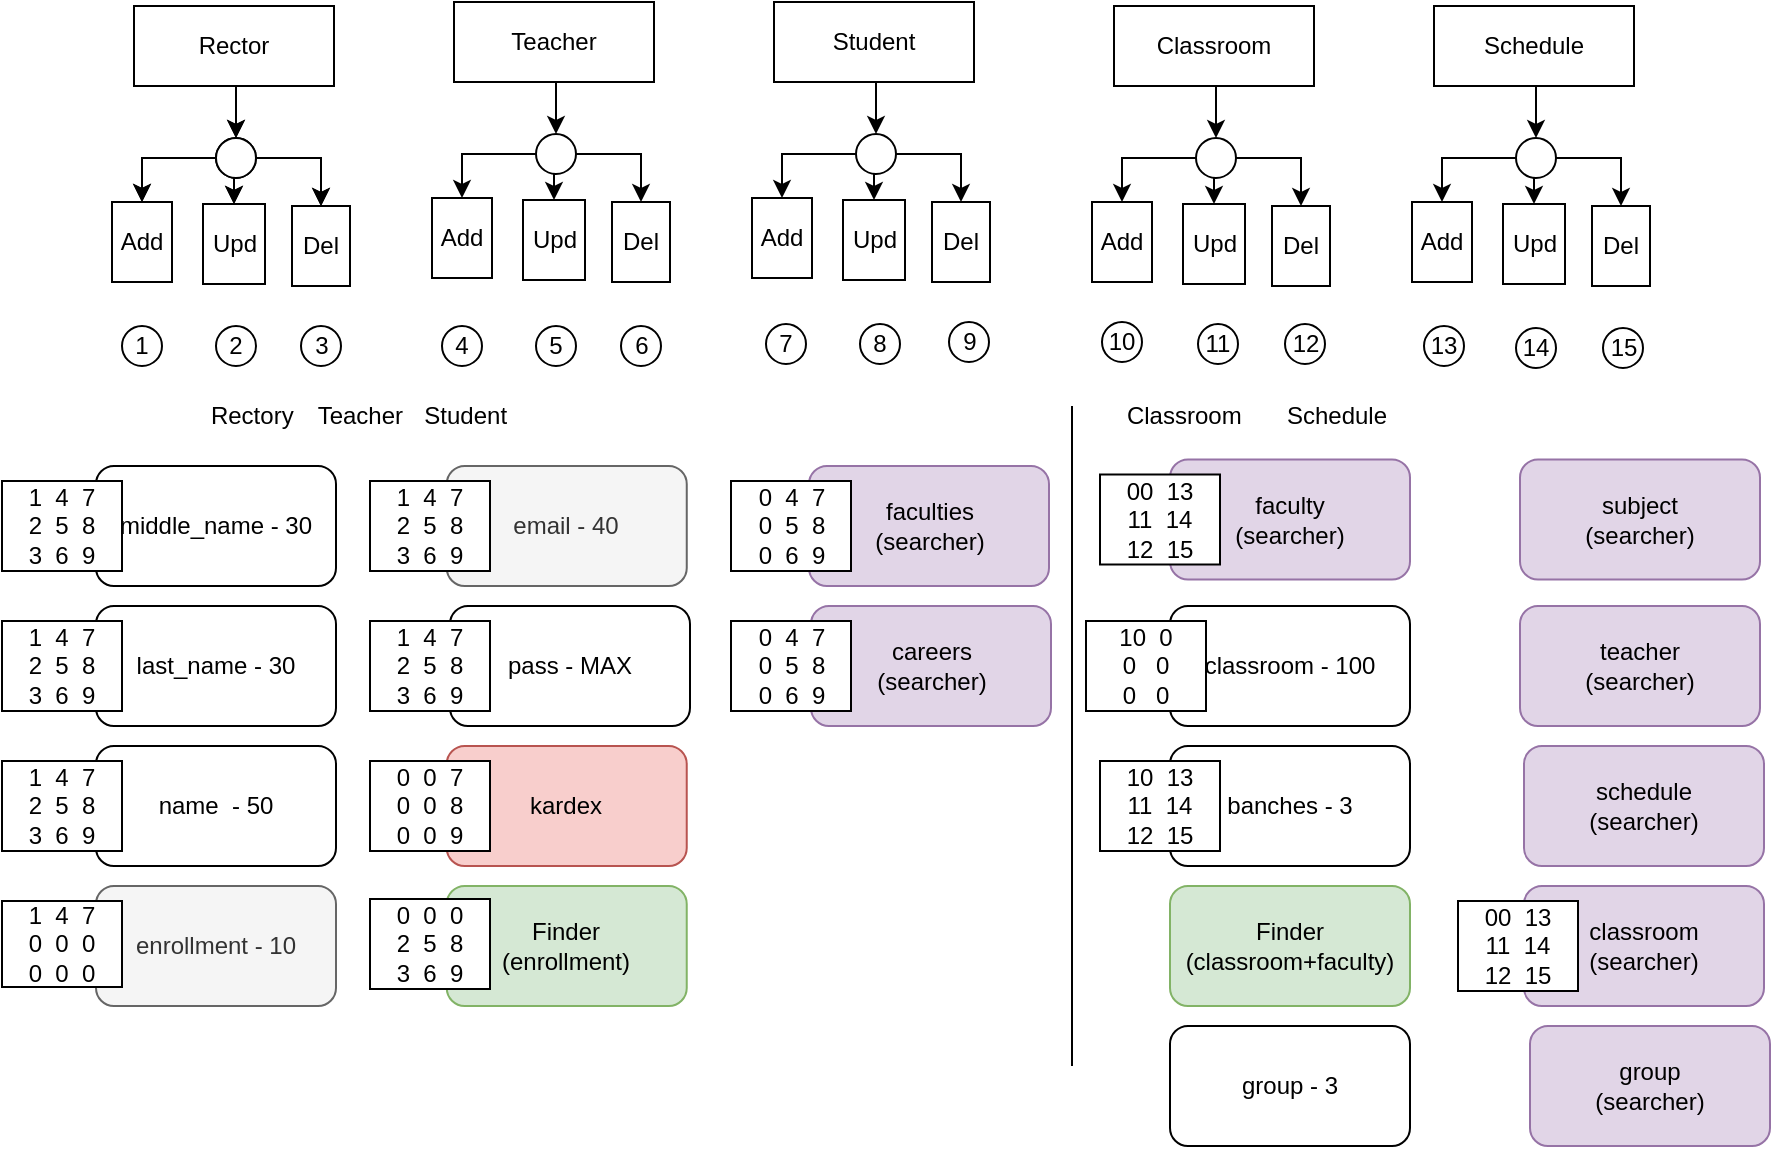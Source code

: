 <mxfile version="20.8.10" type="device" pages="6"><diagram id="fJ-5vEYRiWvAzuF1Hog7" name="Compatibility"><mxGraphModel dx="1691" dy="516" grid="1" gridSize="10" guides="1" tooltips="1" connect="1" arrows="1" fold="1" page="1" pageScale="1" pageWidth="827" pageHeight="1169" math="0" shadow="0"><root><mxCell id="0"/><mxCell id="1" parent="0"/><mxCell id="gvqyAb2IuAz6GriHtXpk-12" style="edgeStyle=orthogonalEdgeStyle;rounded=0;orthogonalLoop=1;jettySize=auto;html=1;exitX=0.5;exitY=1;exitDx=0;exitDy=0;entryX=0.5;entryY=0;entryDx=0;entryDy=0;" parent="1" source="gvqyAb2IuAz6GriHtXpk-2" target="gvqyAb2IuAz6GriHtXpk-11" edge="1"><mxGeometry relative="1" as="geometry"/></mxCell><mxCell id="gvqyAb2IuAz6GriHtXpk-2" value="Rector" style="whiteSpace=wrap;html=1;align=center;" parent="1" vertex="1"><mxGeometry x="31" y="40" width="100" height="40" as="geometry"/></mxCell><mxCell id="gvqyAb2IuAz6GriHtXpk-6" value="Add" style="whiteSpace=wrap;html=1;align=center;" parent="1" vertex="1"><mxGeometry x="20" y="138" width="30" height="40" as="geometry"/></mxCell><mxCell id="gvqyAb2IuAz6GriHtXpk-7" value="Upd" style="whiteSpace=wrap;html=1;align=center;" parent="1" vertex="1"><mxGeometry x="65.5" y="139" width="31" height="40" as="geometry"/></mxCell><mxCell id="gvqyAb2IuAz6GriHtXpk-8" value="Del" style="whiteSpace=wrap;html=1;align=center;" parent="1" vertex="1"><mxGeometry x="110" y="140" width="29" height="40" as="geometry"/></mxCell><mxCell id="gvqyAb2IuAz6GriHtXpk-13" style="edgeStyle=orthogonalEdgeStyle;rounded=0;orthogonalLoop=1;jettySize=auto;html=1;exitX=0;exitY=0.5;exitDx=0;exitDy=0;entryX=0.5;entryY=0;entryDx=0;entryDy=0;" parent="1" source="gvqyAb2IuAz6GriHtXpk-11" target="gvqyAb2IuAz6GriHtXpk-6" edge="1"><mxGeometry relative="1" as="geometry"/></mxCell><mxCell id="gvqyAb2IuAz6GriHtXpk-14" style="edgeStyle=orthogonalEdgeStyle;rounded=0;orthogonalLoop=1;jettySize=auto;html=1;exitX=0.5;exitY=1;exitDx=0;exitDy=0;entryX=0.5;entryY=0;entryDx=0;entryDy=0;" parent="1" source="gvqyAb2IuAz6GriHtXpk-11" target="gvqyAb2IuAz6GriHtXpk-7" edge="1"><mxGeometry relative="1" as="geometry"/></mxCell><mxCell id="gvqyAb2IuAz6GriHtXpk-15" style="edgeStyle=orthogonalEdgeStyle;rounded=0;orthogonalLoop=1;jettySize=auto;html=1;exitX=1;exitY=0.5;exitDx=0;exitDy=0;entryX=0.5;entryY=0;entryDx=0;entryDy=0;" parent="1" source="gvqyAb2IuAz6GriHtXpk-11" target="gvqyAb2IuAz6GriHtXpk-8" edge="1"><mxGeometry relative="1" as="geometry"/></mxCell><mxCell id="gvqyAb2IuAz6GriHtXpk-11" value="" style="ellipse;whiteSpace=wrap;html=1;aspect=fixed;" parent="1" vertex="1"><mxGeometry x="72" y="106" width="20" height="20" as="geometry"/></mxCell><mxCell id="gvqyAb2IuAz6GriHtXpk-16" style="edgeStyle=orthogonalEdgeStyle;rounded=0;orthogonalLoop=1;jettySize=auto;html=1;exitX=0.5;exitY=1;exitDx=0;exitDy=0;entryX=0.5;entryY=0;entryDx=0;entryDy=0;" parent="1" source="gvqyAb2IuAz6GriHtXpk-17" target="gvqyAb2IuAz6GriHtXpk-24" edge="1"><mxGeometry relative="1" as="geometry"/></mxCell><mxCell id="gvqyAb2IuAz6GriHtXpk-17" value="Rector" style="whiteSpace=wrap;html=1;align=center;" parent="1" vertex="1"><mxGeometry x="31" y="40" width="100" height="40" as="geometry"/></mxCell><mxCell id="gvqyAb2IuAz6GriHtXpk-18" value="Add" style="whiteSpace=wrap;html=1;align=center;" parent="1" vertex="1"><mxGeometry x="20" y="138" width="30" height="40" as="geometry"/></mxCell><mxCell id="gvqyAb2IuAz6GriHtXpk-19" value="Upd" style="whiteSpace=wrap;html=1;align=center;" parent="1" vertex="1"><mxGeometry x="65.5" y="139" width="31" height="40" as="geometry"/></mxCell><mxCell id="gvqyAb2IuAz6GriHtXpk-20" value="Del" style="whiteSpace=wrap;html=1;align=center;" parent="1" vertex="1"><mxGeometry x="110" y="140" width="29" height="40" as="geometry"/></mxCell><mxCell id="gvqyAb2IuAz6GriHtXpk-21" style="edgeStyle=orthogonalEdgeStyle;rounded=0;orthogonalLoop=1;jettySize=auto;html=1;exitX=0;exitY=0.5;exitDx=0;exitDy=0;entryX=0.5;entryY=0;entryDx=0;entryDy=0;" parent="1" source="gvqyAb2IuAz6GriHtXpk-24" target="gvqyAb2IuAz6GriHtXpk-18" edge="1"><mxGeometry relative="1" as="geometry"/></mxCell><mxCell id="gvqyAb2IuAz6GriHtXpk-22" style="edgeStyle=orthogonalEdgeStyle;rounded=0;orthogonalLoop=1;jettySize=auto;html=1;exitX=0.5;exitY=1;exitDx=0;exitDy=0;entryX=0.5;entryY=0;entryDx=0;entryDy=0;" parent="1" source="gvqyAb2IuAz6GriHtXpk-24" target="gvqyAb2IuAz6GriHtXpk-19" edge="1"><mxGeometry relative="1" as="geometry"/></mxCell><mxCell id="gvqyAb2IuAz6GriHtXpk-23" style="edgeStyle=orthogonalEdgeStyle;rounded=0;orthogonalLoop=1;jettySize=auto;html=1;exitX=1;exitY=0.5;exitDx=0;exitDy=0;entryX=0.5;entryY=0;entryDx=0;entryDy=0;" parent="1" source="gvqyAb2IuAz6GriHtXpk-24" target="gvqyAb2IuAz6GriHtXpk-20" edge="1"><mxGeometry relative="1" as="geometry"/></mxCell><mxCell id="gvqyAb2IuAz6GriHtXpk-24" value="" style="ellipse;whiteSpace=wrap;html=1;aspect=fixed;" parent="1" vertex="1"><mxGeometry x="72" y="106" width="20" height="20" as="geometry"/></mxCell><mxCell id="gvqyAb2IuAz6GriHtXpk-25" style="edgeStyle=orthogonalEdgeStyle;rounded=0;orthogonalLoop=1;jettySize=auto;html=1;exitX=0.5;exitY=1;exitDx=0;exitDy=0;entryX=0.5;entryY=0;entryDx=0;entryDy=0;" parent="1" source="gvqyAb2IuAz6GriHtXpk-26" target="gvqyAb2IuAz6GriHtXpk-33" edge="1"><mxGeometry relative="1" as="geometry"/></mxCell><mxCell id="gvqyAb2IuAz6GriHtXpk-26" value="Teacher" style="whiteSpace=wrap;html=1;align=center;" parent="1" vertex="1"><mxGeometry x="191" y="38" width="100" height="40" as="geometry"/></mxCell><mxCell id="gvqyAb2IuAz6GriHtXpk-27" value="Add" style="whiteSpace=wrap;html=1;align=center;" parent="1" vertex="1"><mxGeometry x="180" y="136" width="30" height="40" as="geometry"/></mxCell><mxCell id="gvqyAb2IuAz6GriHtXpk-28" value="Upd" style="whiteSpace=wrap;html=1;align=center;" parent="1" vertex="1"><mxGeometry x="225.5" y="137" width="31" height="40" as="geometry"/></mxCell><mxCell id="gvqyAb2IuAz6GriHtXpk-29" value="Del" style="whiteSpace=wrap;html=1;align=center;" parent="1" vertex="1"><mxGeometry x="270" y="138" width="29" height="40" as="geometry"/></mxCell><mxCell id="gvqyAb2IuAz6GriHtXpk-30" style="edgeStyle=orthogonalEdgeStyle;rounded=0;orthogonalLoop=1;jettySize=auto;html=1;exitX=0;exitY=0.5;exitDx=0;exitDy=0;entryX=0.5;entryY=0;entryDx=0;entryDy=0;" parent="1" source="gvqyAb2IuAz6GriHtXpk-33" target="gvqyAb2IuAz6GriHtXpk-27" edge="1"><mxGeometry relative="1" as="geometry"/></mxCell><mxCell id="gvqyAb2IuAz6GriHtXpk-31" style="edgeStyle=orthogonalEdgeStyle;rounded=0;orthogonalLoop=1;jettySize=auto;html=1;exitX=0.5;exitY=1;exitDx=0;exitDy=0;entryX=0.5;entryY=0;entryDx=0;entryDy=0;" parent="1" source="gvqyAb2IuAz6GriHtXpk-33" target="gvqyAb2IuAz6GriHtXpk-28" edge="1"><mxGeometry relative="1" as="geometry"/></mxCell><mxCell id="gvqyAb2IuAz6GriHtXpk-32" style="edgeStyle=orthogonalEdgeStyle;rounded=0;orthogonalLoop=1;jettySize=auto;html=1;exitX=1;exitY=0.5;exitDx=0;exitDy=0;entryX=0.5;entryY=0;entryDx=0;entryDy=0;" parent="1" source="gvqyAb2IuAz6GriHtXpk-33" target="gvqyAb2IuAz6GriHtXpk-29" edge="1"><mxGeometry relative="1" as="geometry"/></mxCell><mxCell id="gvqyAb2IuAz6GriHtXpk-33" value="" style="ellipse;whiteSpace=wrap;html=1;aspect=fixed;" parent="1" vertex="1"><mxGeometry x="232" y="104" width="20" height="20" as="geometry"/></mxCell><mxCell id="gvqyAb2IuAz6GriHtXpk-34" style="edgeStyle=orthogonalEdgeStyle;rounded=0;orthogonalLoop=1;jettySize=auto;html=1;exitX=0.5;exitY=1;exitDx=0;exitDy=0;entryX=0.5;entryY=0;entryDx=0;entryDy=0;" parent="1" source="gvqyAb2IuAz6GriHtXpk-35" target="gvqyAb2IuAz6GriHtXpk-42" edge="1"><mxGeometry relative="1" as="geometry"/></mxCell><mxCell id="gvqyAb2IuAz6GriHtXpk-35" value="Student" style="whiteSpace=wrap;html=1;align=center;" parent="1" vertex="1"><mxGeometry x="351" y="38" width="100" height="40" as="geometry"/></mxCell><mxCell id="gvqyAb2IuAz6GriHtXpk-36" value="Add" style="whiteSpace=wrap;html=1;align=center;" parent="1" vertex="1"><mxGeometry x="340" y="136" width="30" height="40" as="geometry"/></mxCell><mxCell id="gvqyAb2IuAz6GriHtXpk-37" value="Upd" style="whiteSpace=wrap;html=1;align=center;" parent="1" vertex="1"><mxGeometry x="385.5" y="137" width="31" height="40" as="geometry"/></mxCell><mxCell id="gvqyAb2IuAz6GriHtXpk-38" value="Del" style="whiteSpace=wrap;html=1;align=center;" parent="1" vertex="1"><mxGeometry x="430" y="138" width="29" height="40" as="geometry"/></mxCell><mxCell id="gvqyAb2IuAz6GriHtXpk-39" style="edgeStyle=orthogonalEdgeStyle;rounded=0;orthogonalLoop=1;jettySize=auto;html=1;exitX=0;exitY=0.5;exitDx=0;exitDy=0;entryX=0.5;entryY=0;entryDx=0;entryDy=0;" parent="1" source="gvqyAb2IuAz6GriHtXpk-42" target="gvqyAb2IuAz6GriHtXpk-36" edge="1"><mxGeometry relative="1" as="geometry"/></mxCell><mxCell id="gvqyAb2IuAz6GriHtXpk-40" style="edgeStyle=orthogonalEdgeStyle;rounded=0;orthogonalLoop=1;jettySize=auto;html=1;exitX=0.5;exitY=1;exitDx=0;exitDy=0;entryX=0.5;entryY=0;entryDx=0;entryDy=0;" parent="1" source="gvqyAb2IuAz6GriHtXpk-42" target="gvqyAb2IuAz6GriHtXpk-37" edge="1"><mxGeometry relative="1" as="geometry"/></mxCell><mxCell id="gvqyAb2IuAz6GriHtXpk-41" style="edgeStyle=orthogonalEdgeStyle;rounded=0;orthogonalLoop=1;jettySize=auto;html=1;exitX=1;exitY=0.5;exitDx=0;exitDy=0;entryX=0.5;entryY=0;entryDx=0;entryDy=0;" parent="1" source="gvqyAb2IuAz6GriHtXpk-42" target="gvqyAb2IuAz6GriHtXpk-38" edge="1"><mxGeometry relative="1" as="geometry"/></mxCell><mxCell id="gvqyAb2IuAz6GriHtXpk-42" value="" style="ellipse;whiteSpace=wrap;html=1;aspect=fixed;" parent="1" vertex="1"><mxGeometry x="392" y="104" width="20" height="20" as="geometry"/></mxCell><mxCell id="gvqyAb2IuAz6GriHtXpk-43" style="edgeStyle=orthogonalEdgeStyle;rounded=0;orthogonalLoop=1;jettySize=auto;html=1;exitX=0.5;exitY=1;exitDx=0;exitDy=0;entryX=0.5;entryY=0;entryDx=0;entryDy=0;" parent="1" source="gvqyAb2IuAz6GriHtXpk-44" target="gvqyAb2IuAz6GriHtXpk-51" edge="1"><mxGeometry relative="1" as="geometry"/></mxCell><mxCell id="gvqyAb2IuAz6GriHtXpk-44" value="Classroom" style="whiteSpace=wrap;html=1;align=center;" parent="1" vertex="1"><mxGeometry x="521" y="40" width="100" height="40" as="geometry"/></mxCell><mxCell id="gvqyAb2IuAz6GriHtXpk-45" value="Add" style="whiteSpace=wrap;html=1;align=center;" parent="1" vertex="1"><mxGeometry x="510" y="138" width="30" height="40" as="geometry"/></mxCell><mxCell id="gvqyAb2IuAz6GriHtXpk-46" value="Upd" style="whiteSpace=wrap;html=1;align=center;" parent="1" vertex="1"><mxGeometry x="555.5" y="139" width="31" height="40" as="geometry"/></mxCell><mxCell id="gvqyAb2IuAz6GriHtXpk-47" value="Del" style="whiteSpace=wrap;html=1;align=center;" parent="1" vertex="1"><mxGeometry x="600" y="140" width="29" height="40" as="geometry"/></mxCell><mxCell id="gvqyAb2IuAz6GriHtXpk-48" style="edgeStyle=orthogonalEdgeStyle;rounded=0;orthogonalLoop=1;jettySize=auto;html=1;exitX=0;exitY=0.5;exitDx=0;exitDy=0;entryX=0.5;entryY=0;entryDx=0;entryDy=0;" parent="1" source="gvqyAb2IuAz6GriHtXpk-51" target="gvqyAb2IuAz6GriHtXpk-45" edge="1"><mxGeometry relative="1" as="geometry"/></mxCell><mxCell id="gvqyAb2IuAz6GriHtXpk-49" style="edgeStyle=orthogonalEdgeStyle;rounded=0;orthogonalLoop=1;jettySize=auto;html=1;exitX=0.5;exitY=1;exitDx=0;exitDy=0;entryX=0.5;entryY=0;entryDx=0;entryDy=0;" parent="1" source="gvqyAb2IuAz6GriHtXpk-51" target="gvqyAb2IuAz6GriHtXpk-46" edge="1"><mxGeometry relative="1" as="geometry"/></mxCell><mxCell id="gvqyAb2IuAz6GriHtXpk-50" style="edgeStyle=orthogonalEdgeStyle;rounded=0;orthogonalLoop=1;jettySize=auto;html=1;exitX=1;exitY=0.5;exitDx=0;exitDy=0;entryX=0.5;entryY=0;entryDx=0;entryDy=0;" parent="1" source="gvqyAb2IuAz6GriHtXpk-51" target="gvqyAb2IuAz6GriHtXpk-47" edge="1"><mxGeometry relative="1" as="geometry"/></mxCell><mxCell id="gvqyAb2IuAz6GriHtXpk-51" value="" style="ellipse;whiteSpace=wrap;html=1;aspect=fixed;" parent="1" vertex="1"><mxGeometry x="562" y="106" width="20" height="20" as="geometry"/></mxCell><mxCell id="gvqyAb2IuAz6GriHtXpk-52" style="edgeStyle=orthogonalEdgeStyle;rounded=0;orthogonalLoop=1;jettySize=auto;html=1;exitX=0.5;exitY=1;exitDx=0;exitDy=0;entryX=0.5;entryY=0;entryDx=0;entryDy=0;" parent="1" source="gvqyAb2IuAz6GriHtXpk-53" target="gvqyAb2IuAz6GriHtXpk-60" edge="1"><mxGeometry relative="1" as="geometry"/></mxCell><mxCell id="gvqyAb2IuAz6GriHtXpk-53" value="Schedule" style="whiteSpace=wrap;html=1;align=center;" parent="1" vertex="1"><mxGeometry x="681" y="40" width="100" height="40" as="geometry"/></mxCell><mxCell id="gvqyAb2IuAz6GriHtXpk-54" value="Add" style="whiteSpace=wrap;html=1;align=center;" parent="1" vertex="1"><mxGeometry x="670" y="138" width="30" height="40" as="geometry"/></mxCell><mxCell id="gvqyAb2IuAz6GriHtXpk-55" value="Upd" style="whiteSpace=wrap;html=1;align=center;" parent="1" vertex="1"><mxGeometry x="715.5" y="139" width="31" height="40" as="geometry"/></mxCell><mxCell id="gvqyAb2IuAz6GriHtXpk-56" value="Del" style="whiteSpace=wrap;html=1;align=center;" parent="1" vertex="1"><mxGeometry x="760" y="140" width="29" height="40" as="geometry"/></mxCell><mxCell id="gvqyAb2IuAz6GriHtXpk-57" style="edgeStyle=orthogonalEdgeStyle;rounded=0;orthogonalLoop=1;jettySize=auto;html=1;exitX=0;exitY=0.5;exitDx=0;exitDy=0;entryX=0.5;entryY=0;entryDx=0;entryDy=0;" parent="1" source="gvqyAb2IuAz6GriHtXpk-60" target="gvqyAb2IuAz6GriHtXpk-54" edge="1"><mxGeometry relative="1" as="geometry"/></mxCell><mxCell id="gvqyAb2IuAz6GriHtXpk-58" style="edgeStyle=orthogonalEdgeStyle;rounded=0;orthogonalLoop=1;jettySize=auto;html=1;exitX=0.5;exitY=1;exitDx=0;exitDy=0;entryX=0.5;entryY=0;entryDx=0;entryDy=0;" parent="1" source="gvqyAb2IuAz6GriHtXpk-60" target="gvqyAb2IuAz6GriHtXpk-55" edge="1"><mxGeometry relative="1" as="geometry"/></mxCell><mxCell id="gvqyAb2IuAz6GriHtXpk-59" style="edgeStyle=orthogonalEdgeStyle;rounded=0;orthogonalLoop=1;jettySize=auto;html=1;exitX=1;exitY=0.5;exitDx=0;exitDy=0;entryX=0.5;entryY=0;entryDx=0;entryDy=0;" parent="1" source="gvqyAb2IuAz6GriHtXpk-60" target="gvqyAb2IuAz6GriHtXpk-56" edge="1"><mxGeometry relative="1" as="geometry"/></mxCell><mxCell id="gvqyAb2IuAz6GriHtXpk-60" value="" style="ellipse;whiteSpace=wrap;html=1;aspect=fixed;" parent="1" vertex="1"><mxGeometry x="722" y="106" width="20" height="20" as="geometry"/></mxCell><mxCell id="gvqyAb2IuAz6GriHtXpk-61" value="middle_name - 30" style="rounded=1;whiteSpace=wrap;html=1;" parent="1" vertex="1"><mxGeometry x="12" y="270" width="120" height="60" as="geometry"/></mxCell><mxCell id="gvqyAb2IuAz6GriHtXpk-62" value="last_name - 30" style="rounded=1;whiteSpace=wrap;html=1;" parent="1" vertex="1"><mxGeometry x="12" y="340" width="120" height="60" as="geometry"/></mxCell><mxCell id="gvqyAb2IuAz6GriHtXpk-63" value="name&amp;nbsp; - 50" style="rounded=1;whiteSpace=wrap;html=1;" parent="1" vertex="1"><mxGeometry x="12" y="410" width="120" height="60" as="geometry"/></mxCell><mxCell id="gvqyAb2IuAz6GriHtXpk-77" value="enrollment - 10" style="rounded=1;whiteSpace=wrap;html=1;fillColor=#f5f5f5;fontColor=#333333;strokeColor=#666666;" parent="1" vertex="1"><mxGeometry x="12" y="480" width="120" height="60" as="geometry"/></mxCell><mxCell id="gvqyAb2IuAz6GriHtXpk-86" value="email - 40" style="rounded=1;whiteSpace=wrap;html=1;fillColor=#f5f5f5;fontColor=#333333;strokeColor=#666666;" parent="1" vertex="1"><mxGeometry x="187.38" y="270" width="120" height="60" as="geometry"/></mxCell><mxCell id="gvqyAb2IuAz6GriHtXpk-87" value="pass - MAX" style="rounded=1;whiteSpace=wrap;html=1;" parent="1" vertex="1"><mxGeometry x="189" y="340" width="120" height="60" as="geometry"/></mxCell><mxCell id="gvqyAb2IuAz6GriHtXpk-88" value="Finder&lt;br&gt;(enrollment)" style="rounded=1;whiteSpace=wrap;html=1;fillColor=#d5e8d4;strokeColor=#82b366;" parent="1" vertex="1"><mxGeometry x="187.37" y="480" width="120" height="60" as="geometry"/></mxCell><mxCell id="zEdu5O6-P1WHSyui_C81-1" value="faculties&lt;br&gt;(searcher)" style="rounded=1;whiteSpace=wrap;html=1;fillColor=#e1d5e7;strokeColor=#9673a6;" parent="1" vertex="1"><mxGeometry x="368.5" y="270" width="120" height="60" as="geometry"/></mxCell><mxCell id="JthRCkKBfZ-3SMIjUE4z-1" value="careers&lt;br&gt;(searcher)" style="rounded=1;whiteSpace=wrap;html=1;fillColor=#e1d5e7;strokeColor=#9673a6;" parent="1" vertex="1"><mxGeometry x="369.5" y="340" width="120" height="60" as="geometry"/></mxCell><mxCell id="JthRCkKBfZ-3SMIjUE4z-2" value="faculty&lt;br&gt;(searcher)" style="rounded=1;whiteSpace=wrap;html=1;fillColor=#e1d5e7;strokeColor=#9673a6;" parent="1" vertex="1"><mxGeometry x="549" y="266.75" width="120" height="60" as="geometry"/></mxCell><mxCell id="At0tx6ysInPXKJV1KFOX-1" value="kardex" style="rounded=1;whiteSpace=wrap;html=1;fillColor=#f8cecc;strokeColor=#b85450;" parent="1" vertex="1"><mxGeometry x="187.37" y="410" width="120" height="60" as="geometry"/></mxCell><mxCell id="At0tx6ysInPXKJV1KFOX-2" value="classroom - 100" style="rounded=1;whiteSpace=wrap;html=1;" parent="1" vertex="1"><mxGeometry x="549" y="340" width="120" height="60" as="geometry"/></mxCell><mxCell id="At0tx6ysInPXKJV1KFOX-3" value="banches - 3" style="rounded=1;whiteSpace=wrap;html=1;" parent="1" vertex="1"><mxGeometry x="549" y="410" width="120" height="60" as="geometry"/></mxCell><mxCell id="At0tx6ysInPXKJV1KFOX-4" value="1" style="ellipse;whiteSpace=wrap;html=1;aspect=fixed;" parent="1" vertex="1"><mxGeometry x="25" y="200" width="20" height="20" as="geometry"/></mxCell><mxCell id="At0tx6ysInPXKJV1KFOX-5" value="2" style="ellipse;whiteSpace=wrap;html=1;aspect=fixed;" parent="1" vertex="1"><mxGeometry x="72" y="200" width="20" height="20" as="geometry"/></mxCell><mxCell id="At0tx6ysInPXKJV1KFOX-7" value="3" style="ellipse;whiteSpace=wrap;html=1;aspect=fixed;" parent="1" vertex="1"><mxGeometry x="114.5" y="200" width="20" height="20" as="geometry"/></mxCell><mxCell id="At0tx6ysInPXKJV1KFOX-8" value="4" style="ellipse;whiteSpace=wrap;html=1;aspect=fixed;" parent="1" vertex="1"><mxGeometry x="185" y="200" width="20" height="20" as="geometry"/></mxCell><mxCell id="At0tx6ysInPXKJV1KFOX-9" value="5" style="ellipse;whiteSpace=wrap;html=1;aspect=fixed;" parent="1" vertex="1"><mxGeometry x="232" y="200" width="20" height="20" as="geometry"/></mxCell><mxCell id="At0tx6ysInPXKJV1KFOX-10" value="6" style="ellipse;whiteSpace=wrap;html=1;aspect=fixed;" parent="1" vertex="1"><mxGeometry x="274.5" y="200" width="20" height="20" as="geometry"/></mxCell><mxCell id="At0tx6ysInPXKJV1KFOX-11" value="7" style="ellipse;whiteSpace=wrap;html=1;aspect=fixed;" parent="1" vertex="1"><mxGeometry x="347" y="199" width="20" height="20" as="geometry"/></mxCell><mxCell id="At0tx6ysInPXKJV1KFOX-12" value="8" style="ellipse;whiteSpace=wrap;html=1;aspect=fixed;" parent="1" vertex="1"><mxGeometry x="394" y="199" width="20" height="20" as="geometry"/></mxCell><mxCell id="At0tx6ysInPXKJV1KFOX-13" value="9" style="ellipse;whiteSpace=wrap;html=1;aspect=fixed;" parent="1" vertex="1"><mxGeometry x="438.5" y="198" width="20" height="20" as="geometry"/></mxCell><mxCell id="At0tx6ysInPXKJV1KFOX-14" value="10" style="ellipse;whiteSpace=wrap;html=1;aspect=fixed;" parent="1" vertex="1"><mxGeometry x="515" y="198" width="20" height="20" as="geometry"/></mxCell><mxCell id="At0tx6ysInPXKJV1KFOX-15" value="11" style="ellipse;whiteSpace=wrap;html=1;aspect=fixed;" parent="1" vertex="1"><mxGeometry x="563" y="199" width="20" height="20" as="geometry"/></mxCell><mxCell id="At0tx6ysInPXKJV1KFOX-16" value="12" style="ellipse;whiteSpace=wrap;html=1;aspect=fixed;" parent="1" vertex="1"><mxGeometry x="606.5" y="199" width="20" height="20" as="geometry"/></mxCell><mxCell id="At0tx6ysInPXKJV1KFOX-17" value="13" style="ellipse;whiteSpace=wrap;html=1;aspect=fixed;" parent="1" vertex="1"><mxGeometry x="676" y="200" width="20" height="20" as="geometry"/></mxCell><mxCell id="At0tx6ysInPXKJV1KFOX-18" value="14" style="ellipse;whiteSpace=wrap;html=1;aspect=fixed;" parent="1" vertex="1"><mxGeometry x="722" y="201" width="20" height="20" as="geometry"/></mxCell><mxCell id="At0tx6ysInPXKJV1KFOX-19" value="15" style="ellipse;whiteSpace=wrap;html=1;aspect=fixed;" parent="1" vertex="1"><mxGeometry x="765.5" y="201" width="20" height="20" as="geometry"/></mxCell><mxCell id="At0tx6ysInPXKJV1KFOX-37" value="1&amp;nbsp; 4&amp;nbsp; 7&lt;br&gt;2&amp;nbsp; 5&amp;nbsp; 8&lt;br&gt;3&amp;nbsp; 6&amp;nbsp; 9" style="rounded=0;whiteSpace=wrap;html=1;" parent="1" vertex="1"><mxGeometry x="-35" y="277.5" width="60" height="45" as="geometry"/></mxCell><mxCell id="At0tx6ysInPXKJV1KFOX-39" value="1&amp;nbsp; 4&amp;nbsp; 7&lt;br style=&quot;border-color: var(--border-color);&quot;&gt;2&amp;nbsp; 5&amp;nbsp; 8&lt;br style=&quot;border-color: var(--border-color);&quot;&gt;3&amp;nbsp; 6&amp;nbsp; 9" style="rounded=0;whiteSpace=wrap;html=1;" parent="1" vertex="1"><mxGeometry x="-35" y="347.5" width="60" height="45" as="geometry"/></mxCell><mxCell id="At0tx6ysInPXKJV1KFOX-40" value="1&amp;nbsp; 4&amp;nbsp; 7&lt;br style=&quot;border-color: var(--border-color);&quot;&gt;2&amp;nbsp; 5&amp;nbsp; 8&lt;br style=&quot;border-color: var(--border-color);&quot;&gt;3&amp;nbsp; 6&amp;nbsp; 9" style="rounded=0;whiteSpace=wrap;html=1;" parent="1" vertex="1"><mxGeometry x="-35" y="417.5" width="60" height="45" as="geometry"/></mxCell><mxCell id="At0tx6ysInPXKJV1KFOX-41" value="1&amp;nbsp; 4&amp;nbsp; 7&lt;br&gt;0&amp;nbsp; 0&amp;nbsp; 0&lt;br&gt;0&amp;nbsp; 0&amp;nbsp; 0" style="rounded=0;whiteSpace=wrap;html=1;" parent="1" vertex="1"><mxGeometry x="-35" y="487.5" width="60" height="43" as="geometry"/></mxCell><mxCell id="At0tx6ysInPXKJV1KFOX-45" value="Rectory&lt;span style=&quot;white-space: pre;&quot;&gt;&#9;&lt;/span&gt;Teacher&amp;nbsp;&lt;span style=&quot;white-space: pre;&quot;&gt;&#9;&lt;/span&gt;Student" style="text;html=1;strokeColor=none;fillColor=none;align=center;verticalAlign=middle;whiteSpace=wrap;rounded=0;" parent="1" vertex="1"><mxGeometry x="72" y="230" width="142.75" height="30" as="geometry"/></mxCell><mxCell id="At0tx6ysInPXKJV1KFOX-46" value="subject&lt;br&gt;(searcher)" style="rounded=1;whiteSpace=wrap;html=1;fillColor=#e1d5e7;strokeColor=#9673a6;" parent="1" vertex="1"><mxGeometry x="724" y="266.75" width="120" height="60" as="geometry"/></mxCell><mxCell id="At0tx6ysInPXKJV1KFOX-47" value="1&amp;nbsp; 4&amp;nbsp; 7&lt;br style=&quot;border-color: var(--border-color);&quot;&gt;2&amp;nbsp; 5&amp;nbsp; 8&lt;br style=&quot;border-color: var(--border-color);&quot;&gt;3&amp;nbsp; 6&amp;nbsp; 9" style="rounded=0;whiteSpace=wrap;html=1;" parent="1" vertex="1"><mxGeometry x="149" y="277.5" width="60" height="45" as="geometry"/></mxCell><mxCell id="At0tx6ysInPXKJV1KFOX-48" value="1&amp;nbsp; 4&amp;nbsp; 7&lt;br style=&quot;border-color: var(--border-color);&quot;&gt;2&amp;nbsp; 5&amp;nbsp; 8&lt;br style=&quot;border-color: var(--border-color);&quot;&gt;3&amp;nbsp; 6&amp;nbsp; 9" style="rounded=0;whiteSpace=wrap;html=1;" parent="1" vertex="1"><mxGeometry x="149" y="347.5" width="60" height="45" as="geometry"/></mxCell><mxCell id="At0tx6ysInPXKJV1KFOX-49" value="0&amp;nbsp; 0&amp;nbsp; 0&lt;br&gt;2&amp;nbsp; 5&amp;nbsp; 8&lt;br&gt;3&amp;nbsp; 6&amp;nbsp; 9" style="rounded=0;whiteSpace=wrap;html=1;" parent="1" vertex="1"><mxGeometry x="149" y="486.5" width="60" height="45" as="geometry"/></mxCell><mxCell id="At0tx6ysInPXKJV1KFOX-50" value="0&amp;nbsp; 4&amp;nbsp; 7&lt;br&gt;0&amp;nbsp; 5&amp;nbsp; 8&lt;br&gt;0&amp;nbsp; 6&amp;nbsp; 9" style="rounded=0;whiteSpace=wrap;html=1;" parent="1" vertex="1"><mxGeometry x="329.5" y="277.5" width="60" height="45" as="geometry"/></mxCell><mxCell id="52WPNb_lLnX7Un4lyrg1-1" value="" style="endArrow=none;html=1;rounded=0;" parent="1" edge="1"><mxGeometry width="50" height="50" relative="1" as="geometry"><mxPoint x="500" y="570" as="sourcePoint"/><mxPoint x="500" y="240" as="targetPoint"/></mxGeometry></mxCell><mxCell id="52WPNb_lLnX7Un4lyrg1-2" value="0&amp;nbsp; 0&amp;nbsp; 7&lt;br style=&quot;border-color: var(--border-color);&quot;&gt;0&amp;nbsp; 0&amp;nbsp; 8&lt;br style=&quot;border-color: var(--border-color);&quot;&gt;0&amp;nbsp; 0&amp;nbsp; 9" style="rounded=0;whiteSpace=wrap;html=1;" parent="1" vertex="1"><mxGeometry x="149" y="417.5" width="60" height="45" as="geometry"/></mxCell><mxCell id="52WPNb_lLnX7Un4lyrg1-3" value="Finder&lt;br&gt;(classroom+faculty)" style="rounded=1;whiteSpace=wrap;html=1;fillColor=#d5e8d4;strokeColor=#82b366;" parent="1" vertex="1"><mxGeometry x="549" y="480" width="120" height="60" as="geometry"/></mxCell><mxCell id="t5eNjfm6wvhwQ0XxKWN3-1" value="teacher&lt;br&gt;(searcher)" style="rounded=1;whiteSpace=wrap;html=1;fillColor=#e1d5e7;strokeColor=#9673a6;" parent="1" vertex="1"><mxGeometry x="724" y="340" width="120" height="60" as="geometry"/></mxCell><mxCell id="t5eNjfm6wvhwQ0XxKWN3-2" value="schedule&lt;br&gt;(searcher)" style="rounded=1;whiteSpace=wrap;html=1;fillColor=#e1d5e7;strokeColor=#9673a6;" parent="1" vertex="1"><mxGeometry x="726" y="410" width="120" height="60" as="geometry"/></mxCell><mxCell id="t5eNjfm6wvhwQ0XxKWN3-3" value="Classroom&lt;span style=&quot;white-space: pre;&quot;&gt;&#9;&lt;/span&gt;Schedule" style="text;html=1;strokeColor=none;fillColor=none;align=center;verticalAlign=middle;whiteSpace=wrap;rounded=0;" parent="1" vertex="1"><mxGeometry x="521" y="230" width="142.75" height="30" as="geometry"/></mxCell><mxCell id="CKD-ve6Br8oDNfwIyRXv-1" value="00&amp;nbsp; 13&lt;br style=&quot;border-color: var(--border-color);&quot;&gt;11&amp;nbsp; 14&lt;br style=&quot;border-color: var(--border-color);&quot;&gt;12&amp;nbsp; 15" style="rounded=0;whiteSpace=wrap;html=1;" parent="1" vertex="1"><mxGeometry x="514" y="274.25" width="60" height="45" as="geometry"/></mxCell><mxCell id="LUuLbfoa2DDTE5iKiIEf-1" value="10&amp;nbsp; 0&lt;br&gt;0&amp;nbsp; &amp;nbsp;0&lt;br&gt;0&amp;nbsp; &amp;nbsp;0" style="rounded=0;whiteSpace=wrap;html=1;" parent="1" vertex="1"><mxGeometry x="507" y="347.5" width="60" height="45" as="geometry"/></mxCell><mxCell id="LUuLbfoa2DDTE5iKiIEf-2" value="10&amp;nbsp; 13&lt;br style=&quot;border-color: var(--border-color);&quot;&gt;11&amp;nbsp; 14&lt;br style=&quot;border-color: var(--border-color);&quot;&gt;12&amp;nbsp; 15" style="rounded=0;whiteSpace=wrap;html=1;" parent="1" vertex="1"><mxGeometry x="514" y="417.5" width="60" height="45" as="geometry"/></mxCell><mxCell id="iFMlRVzOLyVdE24eIwTN-1" value="classroom&lt;br&gt;(searcher)" style="rounded=1;whiteSpace=wrap;html=1;fillColor=#e1d5e7;strokeColor=#9673a6;" parent="1" vertex="1"><mxGeometry x="726" y="480" width="120" height="60" as="geometry"/></mxCell><mxCell id="iFMlRVzOLyVdE24eIwTN-2" value="00&amp;nbsp; 13&lt;br&gt;11&amp;nbsp; 14&lt;br&gt;12&amp;nbsp; 15" style="rounded=0;whiteSpace=wrap;html=1;" parent="1" vertex="1"><mxGeometry x="693" y="487.5" width="60" height="45" as="geometry"/></mxCell><mxCell id="lAX2N2povgJrk9xaONb7-1" value="group&lt;br&gt;(searcher)" style="rounded=1;whiteSpace=wrap;html=1;fillColor=#e1d5e7;strokeColor=#9673a6;" parent="1" vertex="1"><mxGeometry x="729" y="550" width="120" height="60" as="geometry"/></mxCell><mxCell id="lAX2N2povgJrk9xaONb7-2" value="group - 3" style="rounded=1;whiteSpace=wrap;html=1;" parent="1" vertex="1"><mxGeometry x="549" y="550" width="120" height="60" as="geometry"/></mxCell><mxCell id="lAX2N2povgJrk9xaONb7-5" value="0&amp;nbsp; 4&amp;nbsp; 7&lt;br&gt;0&amp;nbsp; 5&amp;nbsp; 8&lt;br&gt;0&amp;nbsp; 6&amp;nbsp; 9" style="rounded=0;whiteSpace=wrap;html=1;" parent="1" vertex="1"><mxGeometry x="329.5" y="277.5" width="60" height="45" as="geometry"/></mxCell><mxCell id="lAX2N2povgJrk9xaONb7-6" value="0&amp;nbsp; 4&amp;nbsp; 7&lt;br&gt;0&amp;nbsp; 5&amp;nbsp; 8&lt;br&gt;0&amp;nbsp; 6&amp;nbsp; 9" style="rounded=0;whiteSpace=wrap;html=1;" parent="1" vertex="1"><mxGeometry x="329.5" y="347.5" width="60" height="45" as="geometry"/></mxCell></root></mxGraphModel></diagram><diagram name="Rector" id="NVaIgvoCiJ3lvKoHgbLZ"><mxGraphModel dx="864" dy="516" grid="1" gridSize="10" guides="1" tooltips="1" connect="1" arrows="1" fold="1" page="1" pageScale="1" pageWidth="827" pageHeight="1169" math="0" shadow="0"><root><mxCell id="0"/><mxCell id="1" parent="0"/><mxCell id="bWdZlqKKbKzrvX-VbruQ-2" value="Rector" style="shape=table;startSize=30;container=1;collapsible=1;childLayout=tableLayout;fixedRows=1;rowLines=0;fontStyle=1;align=center;resizeLast=1;" parent="1" vertex="1"><mxGeometry x="150" y="130" width="180" height="240" as="geometry"/></mxCell><mxCell id="bWdZlqKKbKzrvX-VbruQ-3" value="" style="shape=tableRow;horizontal=0;startSize=0;swimlaneHead=0;swimlaneBody=0;fillColor=none;collapsible=0;dropTarget=0;points=[[0,0.5],[1,0.5]];portConstraint=eastwest;top=0;left=0;right=0;bottom=1;" parent="bWdZlqKKbKzrvX-VbruQ-2" vertex="1"><mxGeometry y="30" width="180" height="30" as="geometry"/></mxCell><mxCell id="bWdZlqKKbKzrvX-VbruQ-4" value="tab" style="shape=partialRectangle;connectable=0;fillColor=none;top=0;left=0;bottom=0;right=0;fontStyle=1;overflow=hidden;" parent="bWdZlqKKbKzrvX-VbruQ-3" vertex="1"><mxGeometry width="30" height="30" as="geometry"><mxRectangle width="30" height="30" as="alternateBounds"/></mxGeometry></mxCell><mxCell id="bWdZlqKKbKzrvX-VbruQ-5" value="Add" style="shape=partialRectangle;connectable=0;fillColor=none;top=0;left=0;bottom=0;right=0;align=left;spacingLeft=6;fontStyle=5;overflow=hidden;" parent="bWdZlqKKbKzrvX-VbruQ-3" vertex="1"><mxGeometry x="30" width="150" height="30" as="geometry"><mxRectangle width="150" height="30" as="alternateBounds"/></mxGeometry></mxCell><mxCell id="bWdZlqKKbKzrvX-VbruQ-6" value="" style="shape=tableRow;horizontal=0;startSize=0;swimlaneHead=0;swimlaneBody=0;fillColor=none;collapsible=0;dropTarget=0;points=[[0,0.5],[1,0.5]];portConstraint=eastwest;top=0;left=0;right=0;bottom=0;" parent="bWdZlqKKbKzrvX-VbruQ-2" vertex="1"><mxGeometry y="60" width="180" height="30" as="geometry"/></mxCell><mxCell id="bWdZlqKKbKzrvX-VbruQ-7" value="" style="shape=partialRectangle;connectable=0;fillColor=none;top=0;left=0;bottom=0;right=0;editable=1;overflow=hidden;" parent="bWdZlqKKbKzrvX-VbruQ-6" vertex="1"><mxGeometry width="30" height="30" as="geometry"><mxRectangle width="30" height="30" as="alternateBounds"/></mxGeometry></mxCell><mxCell id="bWdZlqKKbKzrvX-VbruQ-8" value="middle_name" style="shape=partialRectangle;connectable=0;fillColor=none;top=0;left=0;bottom=0;right=0;align=left;spacingLeft=6;overflow=hidden;" parent="bWdZlqKKbKzrvX-VbruQ-6" vertex="1"><mxGeometry x="30" width="150" height="30" as="geometry"><mxRectangle width="150" height="30" as="alternateBounds"/></mxGeometry></mxCell><mxCell id="bWdZlqKKbKzrvX-VbruQ-9" value="" style="shape=tableRow;horizontal=0;startSize=0;swimlaneHead=0;swimlaneBody=0;fillColor=none;collapsible=0;dropTarget=0;points=[[0,0.5],[1,0.5]];portConstraint=eastwest;top=0;left=0;right=0;bottom=0;" parent="bWdZlqKKbKzrvX-VbruQ-2" vertex="1"><mxGeometry y="90" width="180" height="30" as="geometry"/></mxCell><mxCell id="bWdZlqKKbKzrvX-VbruQ-10" value="" style="shape=partialRectangle;connectable=0;fillColor=none;top=0;left=0;bottom=0;right=0;editable=1;overflow=hidden;" parent="bWdZlqKKbKzrvX-VbruQ-9" vertex="1"><mxGeometry width="30" height="30" as="geometry"><mxRectangle width="30" height="30" as="alternateBounds"/></mxGeometry></mxCell><mxCell id="bWdZlqKKbKzrvX-VbruQ-11" value="last_name" style="shape=partialRectangle;connectable=0;fillColor=none;top=0;left=0;bottom=0;right=0;align=left;spacingLeft=6;overflow=hidden;" parent="bWdZlqKKbKzrvX-VbruQ-9" vertex="1"><mxGeometry x="30" width="150" height="30" as="geometry"><mxRectangle width="150" height="30" as="alternateBounds"/></mxGeometry></mxCell><mxCell id="bWdZlqKKbKzrvX-VbruQ-12" value="" style="shape=tableRow;horizontal=0;startSize=0;swimlaneHead=0;swimlaneBody=0;fillColor=none;collapsible=0;dropTarget=0;points=[[0,0.5],[1,0.5]];portConstraint=eastwest;top=0;left=0;right=0;bottom=0;" parent="bWdZlqKKbKzrvX-VbruQ-2" vertex="1"><mxGeometry y="120" width="180" height="30" as="geometry"/></mxCell><mxCell id="bWdZlqKKbKzrvX-VbruQ-13" value="" style="shape=partialRectangle;connectable=0;fillColor=none;top=0;left=0;bottom=0;right=0;editable=1;overflow=hidden;" parent="bWdZlqKKbKzrvX-VbruQ-12" vertex="1"><mxGeometry width="30" height="30" as="geometry"><mxRectangle width="30" height="30" as="alternateBounds"/></mxGeometry></mxCell><mxCell id="bWdZlqKKbKzrvX-VbruQ-14" value="name" style="shape=partialRectangle;connectable=0;fillColor=none;top=0;left=0;bottom=0;right=0;align=left;spacingLeft=6;overflow=hidden;" parent="bWdZlqKKbKzrvX-VbruQ-12" vertex="1"><mxGeometry x="30" width="150" height="30" as="geometry"><mxRectangle width="150" height="30" as="alternateBounds"/></mxGeometry></mxCell><mxCell id="bWdZlqKKbKzrvX-VbruQ-15" value="" style="shape=tableRow;horizontal=0;startSize=0;swimlaneHead=0;swimlaneBody=0;fillColor=none;collapsible=0;dropTarget=0;points=[[0,0.5],[1,0.5]];portConstraint=eastwest;top=0;left=0;right=0;bottom=0;" parent="bWdZlqKKbKzrvX-VbruQ-2" vertex="1"><mxGeometry y="150" width="180" height="30" as="geometry"/></mxCell><mxCell id="bWdZlqKKbKzrvX-VbruQ-16" value="" style="shape=partialRectangle;connectable=0;fillColor=none;top=0;left=0;bottom=0;right=0;editable=1;overflow=hidden;" parent="bWdZlqKKbKzrvX-VbruQ-15" vertex="1"><mxGeometry width="30" height="30" as="geometry"><mxRectangle width="30" height="30" as="alternateBounds"/></mxGeometry></mxCell><mxCell id="bWdZlqKKbKzrvX-VbruQ-17" value="enrollment" style="shape=partialRectangle;connectable=0;fillColor=none;top=0;left=0;bottom=0;right=0;align=left;spacingLeft=6;overflow=hidden;" parent="bWdZlqKKbKzrvX-VbruQ-15" vertex="1"><mxGeometry x="30" width="150" height="30" as="geometry"><mxRectangle width="150" height="30" as="alternateBounds"/></mxGeometry></mxCell><mxCell id="bWdZlqKKbKzrvX-VbruQ-18" value="" style="shape=tableRow;horizontal=0;startSize=0;swimlaneHead=0;swimlaneBody=0;fillColor=none;collapsible=0;dropTarget=0;points=[[0,0.5],[1,0.5]];portConstraint=eastwest;top=0;left=0;right=0;bottom=0;" parent="bWdZlqKKbKzrvX-VbruQ-2" vertex="1"><mxGeometry y="180" width="180" height="30" as="geometry"/></mxCell><mxCell id="bWdZlqKKbKzrvX-VbruQ-19" value="" style="shape=partialRectangle;connectable=0;fillColor=none;top=0;left=0;bottom=0;right=0;editable=1;overflow=hidden;" parent="bWdZlqKKbKzrvX-VbruQ-18" vertex="1"><mxGeometry width="30" height="30" as="geometry"><mxRectangle width="30" height="30" as="alternateBounds"/></mxGeometry></mxCell><mxCell id="bWdZlqKKbKzrvX-VbruQ-20" value="email" style="shape=partialRectangle;connectable=0;fillColor=none;top=0;left=0;bottom=0;right=0;align=left;spacingLeft=6;overflow=hidden;" parent="bWdZlqKKbKzrvX-VbruQ-18" vertex="1"><mxGeometry x="30" width="150" height="30" as="geometry"><mxRectangle width="150" height="30" as="alternateBounds"/></mxGeometry></mxCell><mxCell id="bWdZlqKKbKzrvX-VbruQ-21" value="" style="shape=tableRow;horizontal=0;startSize=0;swimlaneHead=0;swimlaneBody=0;fillColor=none;collapsible=0;dropTarget=0;points=[[0,0.5],[1,0.5]];portConstraint=eastwest;top=0;left=0;right=0;bottom=0;" parent="bWdZlqKKbKzrvX-VbruQ-2" vertex="1"><mxGeometry y="210" width="180" height="30" as="geometry"/></mxCell><mxCell id="bWdZlqKKbKzrvX-VbruQ-22" value="" style="shape=partialRectangle;connectable=0;fillColor=none;top=0;left=0;bottom=0;right=0;editable=1;overflow=hidden;" parent="bWdZlqKKbKzrvX-VbruQ-21" vertex="1"><mxGeometry width="30" height="30" as="geometry"><mxRectangle width="30" height="30" as="alternateBounds"/></mxGeometry></mxCell><mxCell id="bWdZlqKKbKzrvX-VbruQ-23" value="pass" style="shape=partialRectangle;connectable=0;fillColor=none;top=0;left=0;bottom=0;right=0;align=left;spacingLeft=6;overflow=hidden;" parent="bWdZlqKKbKzrvX-VbruQ-21" vertex="1"><mxGeometry x="30" width="150" height="30" as="geometry"><mxRectangle width="150" height="30" as="alternateBounds"/></mxGeometry></mxCell><mxCell id="bWdZlqKKbKzrvX-VbruQ-24" value="Rector" style="shape=table;startSize=30;container=1;collapsible=1;childLayout=tableLayout;fixedRows=1;rowLines=0;fontStyle=1;align=center;resizeLast=1;" parent="1" vertex="1"><mxGeometry x="370" y="130" width="180" height="240" as="geometry"/></mxCell><mxCell id="bWdZlqKKbKzrvX-VbruQ-25" value="" style="shape=tableRow;horizontal=0;startSize=0;swimlaneHead=0;swimlaneBody=0;fillColor=none;collapsible=0;dropTarget=0;points=[[0,0.5],[1,0.5]];portConstraint=eastwest;top=0;left=0;right=0;bottom=1;" parent="bWdZlqKKbKzrvX-VbruQ-24" vertex="1"><mxGeometry y="30" width="180" height="30" as="geometry"/></mxCell><mxCell id="bWdZlqKKbKzrvX-VbruQ-26" value="tab" style="shape=partialRectangle;connectable=0;fillColor=none;top=0;left=0;bottom=0;right=0;fontStyle=1;overflow=hidden;" parent="bWdZlqKKbKzrvX-VbruQ-25" vertex="1"><mxGeometry width="30" height="30" as="geometry"><mxRectangle width="30" height="30" as="alternateBounds"/></mxGeometry></mxCell><mxCell id="bWdZlqKKbKzrvX-VbruQ-27" value="Upd" style="shape=partialRectangle;connectable=0;fillColor=none;top=0;left=0;bottom=0;right=0;align=left;spacingLeft=6;fontStyle=5;overflow=hidden;" parent="bWdZlqKKbKzrvX-VbruQ-25" vertex="1"><mxGeometry x="30" width="150" height="30" as="geometry"><mxRectangle width="150" height="30" as="alternateBounds"/></mxGeometry></mxCell><mxCell id="bWdZlqKKbKzrvX-VbruQ-37" value="" style="shape=tableRow;horizontal=0;startSize=0;swimlaneHead=0;swimlaneBody=0;fillColor=none;collapsible=0;dropTarget=0;points=[[0,0.5],[1,0.5]];portConstraint=eastwest;top=0;left=0;right=0;bottom=0;" parent="bWdZlqKKbKzrvX-VbruQ-24" vertex="1"><mxGeometry y="60" width="180" height="30" as="geometry"/></mxCell><mxCell id="bWdZlqKKbKzrvX-VbruQ-38" value="" style="shape=partialRectangle;connectable=0;fillColor=none;top=0;left=0;bottom=0;right=0;editable=1;overflow=hidden;" parent="bWdZlqKKbKzrvX-VbruQ-37" vertex="1"><mxGeometry width="30" height="30" as="geometry"><mxRectangle width="30" height="30" as="alternateBounds"/></mxGeometry></mxCell><mxCell id="bWdZlqKKbKzrvX-VbruQ-39" value="searcher (enrollment)" style="shape=partialRectangle;connectable=0;fillColor=none;top=0;left=0;bottom=0;right=0;align=left;spacingLeft=6;overflow=hidden;" parent="bWdZlqKKbKzrvX-VbruQ-37" vertex="1"><mxGeometry x="30" width="150" height="30" as="geometry"><mxRectangle width="150" height="30" as="alternateBounds"/></mxGeometry></mxCell><mxCell id="bWdZlqKKbKzrvX-VbruQ-28" value="" style="shape=tableRow;horizontal=0;startSize=0;swimlaneHead=0;swimlaneBody=0;fillColor=none;collapsible=0;dropTarget=0;points=[[0,0.5],[1,0.5]];portConstraint=eastwest;top=0;left=0;right=0;bottom=0;" parent="bWdZlqKKbKzrvX-VbruQ-24" vertex="1"><mxGeometry y="90" width="180" height="30" as="geometry"/></mxCell><mxCell id="bWdZlqKKbKzrvX-VbruQ-29" value="" style="shape=partialRectangle;connectable=0;fillColor=none;top=0;left=0;bottom=0;right=0;editable=1;overflow=hidden;" parent="bWdZlqKKbKzrvX-VbruQ-28" vertex="1"><mxGeometry width="30" height="30" as="geometry"><mxRectangle width="30" height="30" as="alternateBounds"/></mxGeometry></mxCell><mxCell id="bWdZlqKKbKzrvX-VbruQ-30" value="middle_name" style="shape=partialRectangle;connectable=0;fillColor=none;top=0;left=0;bottom=0;right=0;align=left;spacingLeft=6;overflow=hidden;" parent="bWdZlqKKbKzrvX-VbruQ-28" vertex="1"><mxGeometry x="30" width="150" height="30" as="geometry"><mxRectangle width="150" height="30" as="alternateBounds"/></mxGeometry></mxCell><mxCell id="bWdZlqKKbKzrvX-VbruQ-31" value="" style="shape=tableRow;horizontal=0;startSize=0;swimlaneHead=0;swimlaneBody=0;fillColor=none;collapsible=0;dropTarget=0;points=[[0,0.5],[1,0.5]];portConstraint=eastwest;top=0;left=0;right=0;bottom=0;" parent="bWdZlqKKbKzrvX-VbruQ-24" vertex="1"><mxGeometry y="120" width="180" height="30" as="geometry"/></mxCell><mxCell id="bWdZlqKKbKzrvX-VbruQ-32" value="" style="shape=partialRectangle;connectable=0;fillColor=none;top=0;left=0;bottom=0;right=0;editable=1;overflow=hidden;" parent="bWdZlqKKbKzrvX-VbruQ-31" vertex="1"><mxGeometry width="30" height="30" as="geometry"><mxRectangle width="30" height="30" as="alternateBounds"/></mxGeometry></mxCell><mxCell id="bWdZlqKKbKzrvX-VbruQ-33" value="last_name" style="shape=partialRectangle;connectable=0;fillColor=none;top=0;left=0;bottom=0;right=0;align=left;spacingLeft=6;overflow=hidden;" parent="bWdZlqKKbKzrvX-VbruQ-31" vertex="1"><mxGeometry x="30" width="150" height="30" as="geometry"><mxRectangle width="150" height="30" as="alternateBounds"/></mxGeometry></mxCell><mxCell id="bWdZlqKKbKzrvX-VbruQ-34" value="" style="shape=tableRow;horizontal=0;startSize=0;swimlaneHead=0;swimlaneBody=0;fillColor=none;collapsible=0;dropTarget=0;points=[[0,0.5],[1,0.5]];portConstraint=eastwest;top=0;left=0;right=0;bottom=0;" parent="bWdZlqKKbKzrvX-VbruQ-24" vertex="1"><mxGeometry y="150" width="180" height="30" as="geometry"/></mxCell><mxCell id="bWdZlqKKbKzrvX-VbruQ-35" value="" style="shape=partialRectangle;connectable=0;fillColor=none;top=0;left=0;bottom=0;right=0;editable=1;overflow=hidden;" parent="bWdZlqKKbKzrvX-VbruQ-34" vertex="1"><mxGeometry width="30" height="30" as="geometry"><mxRectangle width="30" height="30" as="alternateBounds"/></mxGeometry></mxCell><mxCell id="bWdZlqKKbKzrvX-VbruQ-36" value="name" style="shape=partialRectangle;connectable=0;fillColor=none;top=0;left=0;bottom=0;right=0;align=left;spacingLeft=6;overflow=hidden;" parent="bWdZlqKKbKzrvX-VbruQ-34" vertex="1"><mxGeometry x="30" width="150" height="30" as="geometry"><mxRectangle width="150" height="30" as="alternateBounds"/></mxGeometry></mxCell><mxCell id="bWdZlqKKbKzrvX-VbruQ-40" value="" style="shape=tableRow;horizontal=0;startSize=0;swimlaneHead=0;swimlaneBody=0;fillColor=none;collapsible=0;dropTarget=0;points=[[0,0.5],[1,0.5]];portConstraint=eastwest;top=0;left=0;right=0;bottom=0;" parent="bWdZlqKKbKzrvX-VbruQ-24" vertex="1"><mxGeometry y="180" width="180" height="30" as="geometry"/></mxCell><mxCell id="bWdZlqKKbKzrvX-VbruQ-41" value="" style="shape=partialRectangle;connectable=0;fillColor=none;top=0;left=0;bottom=0;right=0;editable=1;overflow=hidden;" parent="bWdZlqKKbKzrvX-VbruQ-40" vertex="1"><mxGeometry width="30" height="30" as="geometry"><mxRectangle width="30" height="30" as="alternateBounds"/></mxGeometry></mxCell><mxCell id="bWdZlqKKbKzrvX-VbruQ-42" value="email" style="shape=partialRectangle;connectable=0;fillColor=none;top=0;left=0;bottom=0;right=0;align=left;spacingLeft=6;overflow=hidden;" parent="bWdZlqKKbKzrvX-VbruQ-40" vertex="1"><mxGeometry x="30" width="150" height="30" as="geometry"><mxRectangle width="150" height="30" as="alternateBounds"/></mxGeometry></mxCell><mxCell id="bWdZlqKKbKzrvX-VbruQ-43" value="" style="shape=tableRow;horizontal=0;startSize=0;swimlaneHead=0;swimlaneBody=0;fillColor=none;collapsible=0;dropTarget=0;points=[[0,0.5],[1,0.5]];portConstraint=eastwest;top=0;left=0;right=0;bottom=0;" parent="bWdZlqKKbKzrvX-VbruQ-24" vertex="1"><mxGeometry y="210" width="180" height="30" as="geometry"/></mxCell><mxCell id="bWdZlqKKbKzrvX-VbruQ-44" value="" style="shape=partialRectangle;connectable=0;fillColor=none;top=0;left=0;bottom=0;right=0;editable=1;overflow=hidden;" parent="bWdZlqKKbKzrvX-VbruQ-43" vertex="1"><mxGeometry width="30" height="30" as="geometry"><mxRectangle width="30" height="30" as="alternateBounds"/></mxGeometry></mxCell><mxCell id="bWdZlqKKbKzrvX-VbruQ-45" value="pass" style="shape=partialRectangle;connectable=0;fillColor=none;top=0;left=0;bottom=0;right=0;align=left;spacingLeft=6;overflow=hidden;" parent="bWdZlqKKbKzrvX-VbruQ-43" vertex="1"><mxGeometry x="30" width="150" height="30" as="geometry"><mxRectangle width="150" height="30" as="alternateBounds"/></mxGeometry></mxCell><mxCell id="bWdZlqKKbKzrvX-VbruQ-47" value="Rector" style="shape=table;startSize=30;container=1;collapsible=1;childLayout=tableLayout;fixedRows=1;rowLines=0;fontStyle=1;align=center;resizeLast=1;" parent="1" vertex="1"><mxGeometry x="590" y="130" width="180" height="240" as="geometry"/></mxCell><mxCell id="bWdZlqKKbKzrvX-VbruQ-48" value="" style="shape=tableRow;horizontal=0;startSize=0;swimlaneHead=0;swimlaneBody=0;fillColor=none;collapsible=0;dropTarget=0;points=[[0,0.5],[1,0.5]];portConstraint=eastwest;top=0;left=0;right=0;bottom=1;" parent="bWdZlqKKbKzrvX-VbruQ-47" vertex="1"><mxGeometry y="30" width="180" height="30" as="geometry"/></mxCell><mxCell id="bWdZlqKKbKzrvX-VbruQ-49" value="tab" style="shape=partialRectangle;connectable=0;fillColor=none;top=0;left=0;bottom=0;right=0;fontStyle=1;overflow=hidden;" parent="bWdZlqKKbKzrvX-VbruQ-48" vertex="1"><mxGeometry width="30" height="30" as="geometry"><mxRectangle width="30" height="30" as="alternateBounds"/></mxGeometry></mxCell><mxCell id="bWdZlqKKbKzrvX-VbruQ-50" value="Del" style="shape=partialRectangle;connectable=0;fillColor=none;top=0;left=0;bottom=0;right=0;align=left;spacingLeft=6;fontStyle=5;overflow=hidden;" parent="bWdZlqKKbKzrvX-VbruQ-48" vertex="1"><mxGeometry x="30" width="150" height="30" as="geometry"><mxRectangle width="150" height="30" as="alternateBounds"/></mxGeometry></mxCell><mxCell id="bWdZlqKKbKzrvX-VbruQ-51" value="" style="shape=tableRow;horizontal=0;startSize=0;swimlaneHead=0;swimlaneBody=0;fillColor=none;collapsible=0;dropTarget=0;points=[[0,0.5],[1,0.5]];portConstraint=eastwest;top=0;left=0;right=0;bottom=0;" parent="bWdZlqKKbKzrvX-VbruQ-47" vertex="1"><mxGeometry y="60" width="180" height="30" as="geometry"/></mxCell><mxCell id="bWdZlqKKbKzrvX-VbruQ-52" value="" style="shape=partialRectangle;connectable=0;fillColor=none;top=0;left=0;bottom=0;right=0;editable=1;overflow=hidden;" parent="bWdZlqKKbKzrvX-VbruQ-51" vertex="1"><mxGeometry width="30" height="30" as="geometry"><mxRectangle width="30" height="30" as="alternateBounds"/></mxGeometry></mxCell><mxCell id="bWdZlqKKbKzrvX-VbruQ-53" value="searcher (enrollment)" style="shape=partialRectangle;connectable=0;fillColor=none;top=0;left=0;bottom=0;right=0;align=left;spacingLeft=6;overflow=hidden;" parent="bWdZlqKKbKzrvX-VbruQ-51" vertex="1"><mxGeometry x="30" width="150" height="30" as="geometry"><mxRectangle width="150" height="30" as="alternateBounds"/></mxGeometry></mxCell><mxCell id="bWdZlqKKbKzrvX-VbruQ-54" value="" style="shape=tableRow;horizontal=0;startSize=0;swimlaneHead=0;swimlaneBody=0;fillColor=none;collapsible=0;dropTarget=0;points=[[0,0.5],[1,0.5]];portConstraint=eastwest;top=0;left=0;right=0;bottom=0;" parent="bWdZlqKKbKzrvX-VbruQ-47" vertex="1"><mxGeometry y="90" width="180" height="30" as="geometry"/></mxCell><mxCell id="bWdZlqKKbKzrvX-VbruQ-55" value="" style="shape=partialRectangle;connectable=0;fillColor=none;top=0;left=0;bottom=0;right=0;editable=1;overflow=hidden;" parent="bWdZlqKKbKzrvX-VbruQ-54" vertex="1"><mxGeometry width="30" height="30" as="geometry"><mxRectangle width="30" height="30" as="alternateBounds"/></mxGeometry></mxCell><mxCell id="bWdZlqKKbKzrvX-VbruQ-56" value="middle_name" style="shape=partialRectangle;connectable=0;fillColor=none;top=0;left=0;bottom=0;right=0;align=left;spacingLeft=6;overflow=hidden;" parent="bWdZlqKKbKzrvX-VbruQ-54" vertex="1"><mxGeometry x="30" width="150" height="30" as="geometry"><mxRectangle width="150" height="30" as="alternateBounds"/></mxGeometry></mxCell><mxCell id="bWdZlqKKbKzrvX-VbruQ-57" value="" style="shape=tableRow;horizontal=0;startSize=0;swimlaneHead=0;swimlaneBody=0;fillColor=none;collapsible=0;dropTarget=0;points=[[0,0.5],[1,0.5]];portConstraint=eastwest;top=0;left=0;right=0;bottom=0;" parent="bWdZlqKKbKzrvX-VbruQ-47" vertex="1"><mxGeometry y="120" width="180" height="30" as="geometry"/></mxCell><mxCell id="bWdZlqKKbKzrvX-VbruQ-58" value="" style="shape=partialRectangle;connectable=0;fillColor=none;top=0;left=0;bottom=0;right=0;editable=1;overflow=hidden;" parent="bWdZlqKKbKzrvX-VbruQ-57" vertex="1"><mxGeometry width="30" height="30" as="geometry"><mxRectangle width="30" height="30" as="alternateBounds"/></mxGeometry></mxCell><mxCell id="bWdZlqKKbKzrvX-VbruQ-59" value="last_name" style="shape=partialRectangle;connectable=0;fillColor=none;top=0;left=0;bottom=0;right=0;align=left;spacingLeft=6;overflow=hidden;" parent="bWdZlqKKbKzrvX-VbruQ-57" vertex="1"><mxGeometry x="30" width="150" height="30" as="geometry"><mxRectangle width="150" height="30" as="alternateBounds"/></mxGeometry></mxCell><mxCell id="bWdZlqKKbKzrvX-VbruQ-60" value="" style="shape=tableRow;horizontal=0;startSize=0;swimlaneHead=0;swimlaneBody=0;fillColor=none;collapsible=0;dropTarget=0;points=[[0,0.5],[1,0.5]];portConstraint=eastwest;top=0;left=0;right=0;bottom=0;" parent="bWdZlqKKbKzrvX-VbruQ-47" vertex="1"><mxGeometry y="150" width="180" height="30" as="geometry"/></mxCell><mxCell id="bWdZlqKKbKzrvX-VbruQ-61" value="" style="shape=partialRectangle;connectable=0;fillColor=none;top=0;left=0;bottom=0;right=0;editable=1;overflow=hidden;" parent="bWdZlqKKbKzrvX-VbruQ-60" vertex="1"><mxGeometry width="30" height="30" as="geometry"><mxRectangle width="30" height="30" as="alternateBounds"/></mxGeometry></mxCell><mxCell id="bWdZlqKKbKzrvX-VbruQ-62" value="name" style="shape=partialRectangle;connectable=0;fillColor=none;top=0;left=0;bottom=0;right=0;align=left;spacingLeft=6;overflow=hidden;" parent="bWdZlqKKbKzrvX-VbruQ-60" vertex="1"><mxGeometry x="30" width="150" height="30" as="geometry"><mxRectangle width="150" height="30" as="alternateBounds"/></mxGeometry></mxCell><mxCell id="bWdZlqKKbKzrvX-VbruQ-63" value="" style="shape=tableRow;horizontal=0;startSize=0;swimlaneHead=0;swimlaneBody=0;fillColor=none;collapsible=0;dropTarget=0;points=[[0,0.5],[1,0.5]];portConstraint=eastwest;top=0;left=0;right=0;bottom=0;" parent="bWdZlqKKbKzrvX-VbruQ-47" vertex="1"><mxGeometry y="180" width="180" height="30" as="geometry"/></mxCell><mxCell id="bWdZlqKKbKzrvX-VbruQ-64" value="" style="shape=partialRectangle;connectable=0;fillColor=none;top=0;left=0;bottom=0;right=0;editable=1;overflow=hidden;" parent="bWdZlqKKbKzrvX-VbruQ-63" vertex="1"><mxGeometry width="30" height="30" as="geometry"><mxRectangle width="30" height="30" as="alternateBounds"/></mxGeometry></mxCell><mxCell id="bWdZlqKKbKzrvX-VbruQ-65" value="email" style="shape=partialRectangle;connectable=0;fillColor=none;top=0;left=0;bottom=0;right=0;align=left;spacingLeft=6;overflow=hidden;" parent="bWdZlqKKbKzrvX-VbruQ-63" vertex="1"><mxGeometry x="30" width="150" height="30" as="geometry"><mxRectangle width="150" height="30" as="alternateBounds"/></mxGeometry></mxCell><mxCell id="bWdZlqKKbKzrvX-VbruQ-66" value="" style="shape=tableRow;horizontal=0;startSize=0;swimlaneHead=0;swimlaneBody=0;fillColor=none;collapsible=0;dropTarget=0;points=[[0,0.5],[1,0.5]];portConstraint=eastwest;top=0;left=0;right=0;bottom=0;" parent="bWdZlqKKbKzrvX-VbruQ-47" vertex="1"><mxGeometry y="210" width="180" height="30" as="geometry"/></mxCell><mxCell id="bWdZlqKKbKzrvX-VbruQ-67" value="" style="shape=partialRectangle;connectable=0;fillColor=none;top=0;left=0;bottom=0;right=0;editable=1;overflow=hidden;" parent="bWdZlqKKbKzrvX-VbruQ-66" vertex="1"><mxGeometry width="30" height="30" as="geometry"><mxRectangle width="30" height="30" as="alternateBounds"/></mxGeometry></mxCell><mxCell id="bWdZlqKKbKzrvX-VbruQ-68" value="pass" style="shape=partialRectangle;connectable=0;fillColor=none;top=0;left=0;bottom=0;right=0;align=left;spacingLeft=6;overflow=hidden;" parent="bWdZlqKKbKzrvX-VbruQ-66" vertex="1"><mxGeometry x="30" width="150" height="30" as="geometry"><mxRectangle width="150" height="30" as="alternateBounds"/></mxGeometry></mxCell><mxCell id="bWdZlqKKbKzrvX-VbruQ-69" style="edgeStyle=orthogonalEdgeStyle;rounded=0;orthogonalLoop=1;jettySize=auto;html=1;entryX=0;entryY=0.5;entryDx=0;entryDy=0;" parent="1" source="bWdZlqKKbKzrvX-VbruQ-12" target="bWdZlqKKbKzrvX-VbruQ-31" edge="1"><mxGeometry relative="1" as="geometry"/></mxCell><mxCell id="bWdZlqKKbKzrvX-VbruQ-70" style="edgeStyle=orthogonalEdgeStyle;rounded=0;orthogonalLoop=1;jettySize=auto;html=1;entryX=0;entryY=0.5;entryDx=0;entryDy=0;" parent="1" source="bWdZlqKKbKzrvX-VbruQ-31" target="bWdZlqKKbKzrvX-VbruQ-57" edge="1"><mxGeometry relative="1" as="geometry"/></mxCell><mxCell id="bWdZlqKKbKzrvX-VbruQ-71" style="edgeStyle=orthogonalEdgeStyle;rounded=0;orthogonalLoop=1;jettySize=auto;html=1;exitX=0;exitY=0.5;exitDx=0;exitDy=0;entryX=1;entryY=0.5;entryDx=0;entryDy=0;" parent="1" source="bWdZlqKKbKzrvX-VbruQ-54" target="bWdZlqKKbKzrvX-VbruQ-28" edge="1"><mxGeometry relative="1" as="geometry"/></mxCell><mxCell id="bWdZlqKKbKzrvX-VbruQ-72" style="edgeStyle=orthogonalEdgeStyle;rounded=0;orthogonalLoop=1;jettySize=auto;html=1;exitX=0;exitY=0.5;exitDx=0;exitDy=0;entryX=1;entryY=0.5;entryDx=0;entryDy=0;" parent="1" source="bWdZlqKKbKzrvX-VbruQ-28" target="bWdZlqKKbKzrvX-VbruQ-9" edge="1"><mxGeometry relative="1" as="geometry"/></mxCell></root></mxGraphModel></diagram><diagram id="cEwg04Q0lXDuFxBbU9kV" name="Teacher"><mxGraphModel dx="864" dy="516" grid="1" gridSize="10" guides="1" tooltips="1" connect="1" arrows="1" fold="1" page="1" pageScale="1" pageWidth="827" pageHeight="1169" math="0" shadow="0"><root><mxCell id="0"/><mxCell id="1" parent="0"/><mxCell id="KdUVg-GnXt_bzcz1XiDk-1" value="Teacher" style="shape=table;startSize=30;container=1;collapsible=1;childLayout=tableLayout;fixedRows=1;rowLines=0;fontStyle=1;align=center;resizeLast=1;" parent="1" vertex="1"><mxGeometry x="130" y="120" width="180" height="300" as="geometry"/></mxCell><mxCell id="KdUVg-GnXt_bzcz1XiDk-2" value="" style="shape=tableRow;horizontal=0;startSize=0;swimlaneHead=0;swimlaneBody=0;fillColor=none;collapsible=0;dropTarget=0;points=[[0,0.5],[1,0.5]];portConstraint=eastwest;top=0;left=0;right=0;bottom=1;" parent="KdUVg-GnXt_bzcz1XiDk-1" vertex="1"><mxGeometry y="30" width="180" height="30" as="geometry"/></mxCell><mxCell id="KdUVg-GnXt_bzcz1XiDk-3" value="tab" style="shape=partialRectangle;connectable=0;fillColor=none;top=0;left=0;bottom=0;right=0;fontStyle=1;overflow=hidden;" parent="KdUVg-GnXt_bzcz1XiDk-2" vertex="1"><mxGeometry width="30" height="30" as="geometry"><mxRectangle width="30" height="30" as="alternateBounds"/></mxGeometry></mxCell><mxCell id="KdUVg-GnXt_bzcz1XiDk-4" value="Add" style="shape=partialRectangle;connectable=0;fillColor=none;top=0;left=0;bottom=0;right=0;align=left;spacingLeft=6;fontStyle=5;overflow=hidden;" parent="KdUVg-GnXt_bzcz1XiDk-2" vertex="1"><mxGeometry x="30" width="150" height="30" as="geometry"><mxRectangle width="150" height="30" as="alternateBounds"/></mxGeometry></mxCell><mxCell id="KdUVg-GnXt_bzcz1XiDk-5" value="" style="shape=tableRow;horizontal=0;startSize=0;swimlaneHead=0;swimlaneBody=0;fillColor=none;collapsible=0;dropTarget=0;points=[[0,0.5],[1,0.5]];portConstraint=eastwest;top=0;left=0;right=0;bottom=0;" parent="KdUVg-GnXt_bzcz1XiDk-1" vertex="1"><mxGeometry y="60" width="180" height="30" as="geometry"/></mxCell><mxCell id="KdUVg-GnXt_bzcz1XiDk-6" value="" style="shape=partialRectangle;connectable=0;fillColor=none;top=0;left=0;bottom=0;right=0;editable=1;overflow=hidden;" parent="KdUVg-GnXt_bzcz1XiDk-5" vertex="1"><mxGeometry width="30" height="30" as="geometry"><mxRectangle width="30" height="30" as="alternateBounds"/></mxGeometry></mxCell><mxCell id="KdUVg-GnXt_bzcz1XiDk-7" value="middle_name" style="shape=partialRectangle;connectable=0;fillColor=none;top=0;left=0;bottom=0;right=0;align=left;spacingLeft=6;overflow=hidden;" parent="KdUVg-GnXt_bzcz1XiDk-5" vertex="1"><mxGeometry x="30" width="150" height="30" as="geometry"><mxRectangle width="150" height="30" as="alternateBounds"/></mxGeometry></mxCell><mxCell id="KdUVg-GnXt_bzcz1XiDk-8" value="" style="shape=tableRow;horizontal=0;startSize=0;swimlaneHead=0;swimlaneBody=0;fillColor=none;collapsible=0;dropTarget=0;points=[[0,0.5],[1,0.5]];portConstraint=eastwest;top=0;left=0;right=0;bottom=0;" parent="KdUVg-GnXt_bzcz1XiDk-1" vertex="1"><mxGeometry y="90" width="180" height="30" as="geometry"/></mxCell><mxCell id="KdUVg-GnXt_bzcz1XiDk-9" value="" style="shape=partialRectangle;connectable=0;fillColor=none;top=0;left=0;bottom=0;right=0;editable=1;overflow=hidden;" parent="KdUVg-GnXt_bzcz1XiDk-8" vertex="1"><mxGeometry width="30" height="30" as="geometry"><mxRectangle width="30" height="30" as="alternateBounds"/></mxGeometry></mxCell><mxCell id="KdUVg-GnXt_bzcz1XiDk-10" value="last_name" style="shape=partialRectangle;connectable=0;fillColor=none;top=0;left=0;bottom=0;right=0;align=left;spacingLeft=6;overflow=hidden;" parent="KdUVg-GnXt_bzcz1XiDk-8" vertex="1"><mxGeometry x="30" width="150" height="30" as="geometry"><mxRectangle width="150" height="30" as="alternateBounds"/></mxGeometry></mxCell><mxCell id="KdUVg-GnXt_bzcz1XiDk-11" value="" style="shape=tableRow;horizontal=0;startSize=0;swimlaneHead=0;swimlaneBody=0;fillColor=none;collapsible=0;dropTarget=0;points=[[0,0.5],[1,0.5]];portConstraint=eastwest;top=0;left=0;right=0;bottom=0;" parent="KdUVg-GnXt_bzcz1XiDk-1" vertex="1"><mxGeometry y="120" width="180" height="30" as="geometry"/></mxCell><mxCell id="KdUVg-GnXt_bzcz1XiDk-12" value="" style="shape=partialRectangle;connectable=0;fillColor=none;top=0;left=0;bottom=0;right=0;editable=1;overflow=hidden;" parent="KdUVg-GnXt_bzcz1XiDk-11" vertex="1"><mxGeometry width="30" height="30" as="geometry"><mxRectangle width="30" height="30" as="alternateBounds"/></mxGeometry></mxCell><mxCell id="KdUVg-GnXt_bzcz1XiDk-13" value="name" style="shape=partialRectangle;connectable=0;fillColor=none;top=0;left=0;bottom=0;right=0;align=left;spacingLeft=6;overflow=hidden;" parent="KdUVg-GnXt_bzcz1XiDk-11" vertex="1"><mxGeometry x="30" width="150" height="30" as="geometry"><mxRectangle width="150" height="30" as="alternateBounds"/></mxGeometry></mxCell><mxCell id="KdUVg-GnXt_bzcz1XiDk-23" value="" style="shape=tableRow;horizontal=0;startSize=0;swimlaneHead=0;swimlaneBody=0;fillColor=none;collapsible=0;dropTarget=0;points=[[0,0.5],[1,0.5]];portConstraint=eastwest;top=0;left=0;right=0;bottom=0;" parent="KdUVg-GnXt_bzcz1XiDk-1" vertex="1"><mxGeometry y="150" width="180" height="30" as="geometry"/></mxCell><mxCell id="KdUVg-GnXt_bzcz1XiDk-24" value="" style="shape=partialRectangle;connectable=0;fillColor=none;top=0;left=0;bottom=0;right=0;editable=1;overflow=hidden;" parent="KdUVg-GnXt_bzcz1XiDk-23" vertex="1"><mxGeometry width="30" height="30" as="geometry"><mxRectangle width="30" height="30" as="alternateBounds"/></mxGeometry></mxCell><mxCell id="KdUVg-GnXt_bzcz1XiDk-25" value="faculties" style="shape=partialRectangle;connectable=0;fillColor=none;top=0;left=0;bottom=0;right=0;align=left;spacingLeft=6;overflow=hidden;" parent="KdUVg-GnXt_bzcz1XiDk-23" vertex="1"><mxGeometry x="30" width="150" height="30" as="geometry"><mxRectangle width="150" height="30" as="alternateBounds"/></mxGeometry></mxCell><mxCell id="KdUVg-GnXt_bzcz1XiDk-26" value="" style="shape=tableRow;horizontal=0;startSize=0;swimlaneHead=0;swimlaneBody=0;fillColor=none;collapsible=0;dropTarget=0;points=[[0,0.5],[1,0.5]];portConstraint=eastwest;top=0;left=0;right=0;bottom=0;" parent="KdUVg-GnXt_bzcz1XiDk-1" vertex="1"><mxGeometry y="180" width="180" height="30" as="geometry"/></mxCell><mxCell id="KdUVg-GnXt_bzcz1XiDk-27" value="" style="shape=partialRectangle;connectable=0;fillColor=none;top=0;left=0;bottom=0;right=0;editable=1;overflow=hidden;" parent="KdUVg-GnXt_bzcz1XiDk-26" vertex="1"><mxGeometry width="30" height="30" as="geometry"><mxRectangle width="30" height="30" as="alternateBounds"/></mxGeometry></mxCell><mxCell id="KdUVg-GnXt_bzcz1XiDk-28" value="careers" style="shape=partialRectangle;connectable=0;fillColor=none;top=0;left=0;bottom=0;right=0;align=left;spacingLeft=6;overflow=hidden;" parent="KdUVg-GnXt_bzcz1XiDk-26" vertex="1"><mxGeometry x="30" width="150" height="30" as="geometry"><mxRectangle width="150" height="30" as="alternateBounds"/></mxGeometry></mxCell><mxCell id="KdUVg-GnXt_bzcz1XiDk-14" value="" style="shape=tableRow;horizontal=0;startSize=0;swimlaneHead=0;swimlaneBody=0;fillColor=none;collapsible=0;dropTarget=0;points=[[0,0.5],[1,0.5]];portConstraint=eastwest;top=0;left=0;right=0;bottom=0;" parent="KdUVg-GnXt_bzcz1XiDk-1" vertex="1"><mxGeometry y="210" width="180" height="30" as="geometry"/></mxCell><mxCell id="KdUVg-GnXt_bzcz1XiDk-15" value="" style="shape=partialRectangle;connectable=0;fillColor=none;top=0;left=0;bottom=0;right=0;editable=1;overflow=hidden;" parent="KdUVg-GnXt_bzcz1XiDk-14" vertex="1"><mxGeometry width="30" height="30" as="geometry"><mxRectangle width="30" height="30" as="alternateBounds"/></mxGeometry></mxCell><mxCell id="KdUVg-GnXt_bzcz1XiDk-16" value="enrollment" style="shape=partialRectangle;connectable=0;fillColor=none;top=0;left=0;bottom=0;right=0;align=left;spacingLeft=6;overflow=hidden;" parent="KdUVg-GnXt_bzcz1XiDk-14" vertex="1"><mxGeometry x="30" width="150" height="30" as="geometry"><mxRectangle width="150" height="30" as="alternateBounds"/></mxGeometry></mxCell><mxCell id="KdUVg-GnXt_bzcz1XiDk-17" value="" style="shape=tableRow;horizontal=0;startSize=0;swimlaneHead=0;swimlaneBody=0;fillColor=none;collapsible=0;dropTarget=0;points=[[0,0.5],[1,0.5]];portConstraint=eastwest;top=0;left=0;right=0;bottom=0;" parent="KdUVg-GnXt_bzcz1XiDk-1" vertex="1"><mxGeometry y="240" width="180" height="30" as="geometry"/></mxCell><mxCell id="KdUVg-GnXt_bzcz1XiDk-18" value="" style="shape=partialRectangle;connectable=0;fillColor=none;top=0;left=0;bottom=0;right=0;editable=1;overflow=hidden;" parent="KdUVg-GnXt_bzcz1XiDk-17" vertex="1"><mxGeometry width="30" height="30" as="geometry"><mxRectangle width="30" height="30" as="alternateBounds"/></mxGeometry></mxCell><mxCell id="KdUVg-GnXt_bzcz1XiDk-19" value="email" style="shape=partialRectangle;connectable=0;fillColor=none;top=0;left=0;bottom=0;right=0;align=left;spacingLeft=6;overflow=hidden;" parent="KdUVg-GnXt_bzcz1XiDk-17" vertex="1"><mxGeometry x="30" width="150" height="30" as="geometry"><mxRectangle width="150" height="30" as="alternateBounds"/></mxGeometry></mxCell><mxCell id="KdUVg-GnXt_bzcz1XiDk-20" value="" style="shape=tableRow;horizontal=0;startSize=0;swimlaneHead=0;swimlaneBody=0;fillColor=none;collapsible=0;dropTarget=0;points=[[0,0.5],[1,0.5]];portConstraint=eastwest;top=0;left=0;right=0;bottom=0;" parent="KdUVg-GnXt_bzcz1XiDk-1" vertex="1"><mxGeometry y="270" width="180" height="30" as="geometry"/></mxCell><mxCell id="KdUVg-GnXt_bzcz1XiDk-21" value="" style="shape=partialRectangle;connectable=0;fillColor=none;top=0;left=0;bottom=0;right=0;editable=1;overflow=hidden;" parent="KdUVg-GnXt_bzcz1XiDk-20" vertex="1"><mxGeometry width="30" height="30" as="geometry"><mxRectangle width="30" height="30" as="alternateBounds"/></mxGeometry></mxCell><mxCell id="KdUVg-GnXt_bzcz1XiDk-22" value="pass" style="shape=partialRectangle;connectable=0;fillColor=none;top=0;left=0;bottom=0;right=0;align=left;spacingLeft=6;overflow=hidden;" parent="KdUVg-GnXt_bzcz1XiDk-20" vertex="1"><mxGeometry x="30" width="150" height="30" as="geometry"><mxRectangle width="150" height="30" as="alternateBounds"/></mxGeometry></mxCell><mxCell id="KdUVg-GnXt_bzcz1XiDk-29" value="Teacher" style="shape=table;startSize=30;container=1;collapsible=1;childLayout=tableLayout;fixedRows=1;rowLines=0;fontStyle=1;align=center;resizeLast=1;" parent="1" vertex="1"><mxGeometry x="350" y="120" width="180" height="300" as="geometry"/></mxCell><mxCell id="KdUVg-GnXt_bzcz1XiDk-30" value="" style="shape=tableRow;horizontal=0;startSize=0;swimlaneHead=0;swimlaneBody=0;fillColor=none;collapsible=0;dropTarget=0;points=[[0,0.5],[1,0.5]];portConstraint=eastwest;top=0;left=0;right=0;bottom=1;" parent="KdUVg-GnXt_bzcz1XiDk-29" vertex="1"><mxGeometry y="30" width="180" height="30" as="geometry"/></mxCell><mxCell id="KdUVg-GnXt_bzcz1XiDk-31" value="tab" style="shape=partialRectangle;connectable=0;fillColor=none;top=0;left=0;bottom=0;right=0;fontStyle=1;overflow=hidden;" parent="KdUVg-GnXt_bzcz1XiDk-30" vertex="1"><mxGeometry width="30" height="30" as="geometry"><mxRectangle width="30" height="30" as="alternateBounds"/></mxGeometry></mxCell><mxCell id="KdUVg-GnXt_bzcz1XiDk-32" value="Upd" style="shape=partialRectangle;connectable=0;fillColor=none;top=0;left=0;bottom=0;right=0;align=left;spacingLeft=6;fontStyle=5;overflow=hidden;" parent="KdUVg-GnXt_bzcz1XiDk-30" vertex="1"><mxGeometry x="30" width="150" height="30" as="geometry"><mxRectangle width="150" height="30" as="alternateBounds"/></mxGeometry></mxCell><mxCell id="KdUVg-GnXt_bzcz1XiDk-48" value="" style="shape=tableRow;horizontal=0;startSize=0;swimlaneHead=0;swimlaneBody=0;fillColor=none;collapsible=0;dropTarget=0;points=[[0,0.5],[1,0.5]];portConstraint=eastwest;top=0;left=0;right=0;bottom=0;" parent="KdUVg-GnXt_bzcz1XiDk-29" vertex="1"><mxGeometry y="60" width="180" height="30" as="geometry"/></mxCell><mxCell id="KdUVg-GnXt_bzcz1XiDk-49" value="" style="shape=partialRectangle;connectable=0;fillColor=none;top=0;left=0;bottom=0;right=0;editable=1;overflow=hidden;" parent="KdUVg-GnXt_bzcz1XiDk-48" vertex="1"><mxGeometry width="30" height="30" as="geometry"><mxRectangle width="30" height="30" as="alternateBounds"/></mxGeometry></mxCell><mxCell id="KdUVg-GnXt_bzcz1XiDk-50" value="searcher (enrollment)" style="shape=partialRectangle;connectable=0;fillColor=none;top=0;left=0;bottom=0;right=0;align=left;spacingLeft=6;overflow=hidden;" parent="KdUVg-GnXt_bzcz1XiDk-48" vertex="1"><mxGeometry x="30" width="150" height="30" as="geometry"><mxRectangle width="150" height="30" as="alternateBounds"/></mxGeometry></mxCell><mxCell id="KdUVg-GnXt_bzcz1XiDk-33" value="" style="shape=tableRow;horizontal=0;startSize=0;swimlaneHead=0;swimlaneBody=0;fillColor=none;collapsible=0;dropTarget=0;points=[[0,0.5],[1,0.5]];portConstraint=eastwest;top=0;left=0;right=0;bottom=0;" parent="KdUVg-GnXt_bzcz1XiDk-29" vertex="1"><mxGeometry y="90" width="180" height="30" as="geometry"/></mxCell><mxCell id="KdUVg-GnXt_bzcz1XiDk-34" value="" style="shape=partialRectangle;connectable=0;fillColor=none;top=0;left=0;bottom=0;right=0;editable=1;overflow=hidden;" parent="KdUVg-GnXt_bzcz1XiDk-33" vertex="1"><mxGeometry width="30" height="30" as="geometry"><mxRectangle width="30" height="30" as="alternateBounds"/></mxGeometry></mxCell><mxCell id="KdUVg-GnXt_bzcz1XiDk-35" value="middle_name" style="shape=partialRectangle;connectable=0;fillColor=none;top=0;left=0;bottom=0;right=0;align=left;spacingLeft=6;overflow=hidden;" parent="KdUVg-GnXt_bzcz1XiDk-33" vertex="1"><mxGeometry x="30" width="150" height="30" as="geometry"><mxRectangle width="150" height="30" as="alternateBounds"/></mxGeometry></mxCell><mxCell id="KdUVg-GnXt_bzcz1XiDk-36" value="" style="shape=tableRow;horizontal=0;startSize=0;swimlaneHead=0;swimlaneBody=0;fillColor=none;collapsible=0;dropTarget=0;points=[[0,0.5],[1,0.5]];portConstraint=eastwest;top=0;left=0;right=0;bottom=0;" parent="KdUVg-GnXt_bzcz1XiDk-29" vertex="1"><mxGeometry y="120" width="180" height="30" as="geometry"/></mxCell><mxCell id="KdUVg-GnXt_bzcz1XiDk-37" value="" style="shape=partialRectangle;connectable=0;fillColor=none;top=0;left=0;bottom=0;right=0;editable=1;overflow=hidden;" parent="KdUVg-GnXt_bzcz1XiDk-36" vertex="1"><mxGeometry width="30" height="30" as="geometry"><mxRectangle width="30" height="30" as="alternateBounds"/></mxGeometry></mxCell><mxCell id="KdUVg-GnXt_bzcz1XiDk-38" value="last_name" style="shape=partialRectangle;connectable=0;fillColor=none;top=0;left=0;bottom=0;right=0;align=left;spacingLeft=6;overflow=hidden;" parent="KdUVg-GnXt_bzcz1XiDk-36" vertex="1"><mxGeometry x="30" width="150" height="30" as="geometry"><mxRectangle width="150" height="30" as="alternateBounds"/></mxGeometry></mxCell><mxCell id="KdUVg-GnXt_bzcz1XiDk-39" value="" style="shape=tableRow;horizontal=0;startSize=0;swimlaneHead=0;swimlaneBody=0;fillColor=none;collapsible=0;dropTarget=0;points=[[0,0.5],[1,0.5]];portConstraint=eastwest;top=0;left=0;right=0;bottom=0;" parent="KdUVg-GnXt_bzcz1XiDk-29" vertex="1"><mxGeometry y="150" width="180" height="30" as="geometry"/></mxCell><mxCell id="KdUVg-GnXt_bzcz1XiDk-40" value="" style="shape=partialRectangle;connectable=0;fillColor=none;top=0;left=0;bottom=0;right=0;editable=1;overflow=hidden;" parent="KdUVg-GnXt_bzcz1XiDk-39" vertex="1"><mxGeometry width="30" height="30" as="geometry"><mxRectangle width="30" height="30" as="alternateBounds"/></mxGeometry></mxCell><mxCell id="KdUVg-GnXt_bzcz1XiDk-41" value="name" style="shape=partialRectangle;connectable=0;fillColor=none;top=0;left=0;bottom=0;right=0;align=left;spacingLeft=6;overflow=hidden;" parent="KdUVg-GnXt_bzcz1XiDk-39" vertex="1"><mxGeometry x="30" width="150" height="30" as="geometry"><mxRectangle width="150" height="30" as="alternateBounds"/></mxGeometry></mxCell><mxCell id="KdUVg-GnXt_bzcz1XiDk-42" value="" style="shape=tableRow;horizontal=0;startSize=0;swimlaneHead=0;swimlaneBody=0;fillColor=none;collapsible=0;dropTarget=0;points=[[0,0.5],[1,0.5]];portConstraint=eastwest;top=0;left=0;right=0;bottom=0;" parent="KdUVg-GnXt_bzcz1XiDk-29" vertex="1"><mxGeometry y="180" width="180" height="30" as="geometry"/></mxCell><mxCell id="KdUVg-GnXt_bzcz1XiDk-43" value="" style="shape=partialRectangle;connectable=0;fillColor=none;top=0;left=0;bottom=0;right=0;editable=1;overflow=hidden;" parent="KdUVg-GnXt_bzcz1XiDk-42" vertex="1"><mxGeometry width="30" height="30" as="geometry"><mxRectangle width="30" height="30" as="alternateBounds"/></mxGeometry></mxCell><mxCell id="KdUVg-GnXt_bzcz1XiDk-44" value="faculties" style="shape=partialRectangle;connectable=0;fillColor=none;top=0;left=0;bottom=0;right=0;align=left;spacingLeft=6;overflow=hidden;" parent="KdUVg-GnXt_bzcz1XiDk-42" vertex="1"><mxGeometry x="30" width="150" height="30" as="geometry"><mxRectangle width="150" height="30" as="alternateBounds"/></mxGeometry></mxCell><mxCell id="KdUVg-GnXt_bzcz1XiDk-45" value="" style="shape=tableRow;horizontal=0;startSize=0;swimlaneHead=0;swimlaneBody=0;fillColor=none;collapsible=0;dropTarget=0;points=[[0,0.5],[1,0.5]];portConstraint=eastwest;top=0;left=0;right=0;bottom=0;" parent="KdUVg-GnXt_bzcz1XiDk-29" vertex="1"><mxGeometry y="210" width="180" height="30" as="geometry"/></mxCell><mxCell id="KdUVg-GnXt_bzcz1XiDk-46" value="" style="shape=partialRectangle;connectable=0;fillColor=none;top=0;left=0;bottom=0;right=0;editable=1;overflow=hidden;" parent="KdUVg-GnXt_bzcz1XiDk-45" vertex="1"><mxGeometry width="30" height="30" as="geometry"><mxRectangle width="30" height="30" as="alternateBounds"/></mxGeometry></mxCell><mxCell id="KdUVg-GnXt_bzcz1XiDk-47" value="careers" style="shape=partialRectangle;connectable=0;fillColor=none;top=0;left=0;bottom=0;right=0;align=left;spacingLeft=6;overflow=hidden;" parent="KdUVg-GnXt_bzcz1XiDk-45" vertex="1"><mxGeometry x="30" width="150" height="30" as="geometry"><mxRectangle width="150" height="30" as="alternateBounds"/></mxGeometry></mxCell><mxCell id="KdUVg-GnXt_bzcz1XiDk-51" value="" style="shape=tableRow;horizontal=0;startSize=0;swimlaneHead=0;swimlaneBody=0;fillColor=none;collapsible=0;dropTarget=0;points=[[0,0.5],[1,0.5]];portConstraint=eastwest;top=0;left=0;right=0;bottom=0;" parent="KdUVg-GnXt_bzcz1XiDk-29" vertex="1"><mxGeometry y="240" width="180" height="30" as="geometry"/></mxCell><mxCell id="KdUVg-GnXt_bzcz1XiDk-52" value="" style="shape=partialRectangle;connectable=0;fillColor=none;top=0;left=0;bottom=0;right=0;editable=1;overflow=hidden;" parent="KdUVg-GnXt_bzcz1XiDk-51" vertex="1"><mxGeometry width="30" height="30" as="geometry"><mxRectangle width="30" height="30" as="alternateBounds"/></mxGeometry></mxCell><mxCell id="KdUVg-GnXt_bzcz1XiDk-53" value="email" style="shape=partialRectangle;connectable=0;fillColor=none;top=0;left=0;bottom=0;right=0;align=left;spacingLeft=6;overflow=hidden;" parent="KdUVg-GnXt_bzcz1XiDk-51" vertex="1"><mxGeometry x="30" width="150" height="30" as="geometry"><mxRectangle width="150" height="30" as="alternateBounds"/></mxGeometry></mxCell><mxCell id="KdUVg-GnXt_bzcz1XiDk-54" value="" style="shape=tableRow;horizontal=0;startSize=0;swimlaneHead=0;swimlaneBody=0;fillColor=none;collapsible=0;dropTarget=0;points=[[0,0.5],[1,0.5]];portConstraint=eastwest;top=0;left=0;right=0;bottom=0;" parent="KdUVg-GnXt_bzcz1XiDk-29" vertex="1"><mxGeometry y="270" width="180" height="30" as="geometry"/></mxCell><mxCell id="KdUVg-GnXt_bzcz1XiDk-55" value="" style="shape=partialRectangle;connectable=0;fillColor=none;top=0;left=0;bottom=0;right=0;editable=1;overflow=hidden;" parent="KdUVg-GnXt_bzcz1XiDk-54" vertex="1"><mxGeometry width="30" height="30" as="geometry"><mxRectangle width="30" height="30" as="alternateBounds"/></mxGeometry></mxCell><mxCell id="KdUVg-GnXt_bzcz1XiDk-56" value="pass" style="shape=partialRectangle;connectable=0;fillColor=none;top=0;left=0;bottom=0;right=0;align=left;spacingLeft=6;overflow=hidden;" parent="KdUVg-GnXt_bzcz1XiDk-54" vertex="1"><mxGeometry x="30" width="150" height="30" as="geometry"><mxRectangle width="150" height="30" as="alternateBounds"/></mxGeometry></mxCell><mxCell id="KdUVg-GnXt_bzcz1XiDk-57" value="Teacher" style="shape=table;startSize=30;container=1;collapsible=1;childLayout=tableLayout;fixedRows=1;rowLines=0;fontStyle=1;align=center;resizeLast=1;" parent="1" vertex="1"><mxGeometry x="570" y="120" width="180" height="300" as="geometry"/></mxCell><mxCell id="KdUVg-GnXt_bzcz1XiDk-58" value="" style="shape=tableRow;horizontal=0;startSize=0;swimlaneHead=0;swimlaneBody=0;fillColor=none;collapsible=0;dropTarget=0;points=[[0,0.5],[1,0.5]];portConstraint=eastwest;top=0;left=0;right=0;bottom=1;" parent="KdUVg-GnXt_bzcz1XiDk-57" vertex="1"><mxGeometry y="30" width="180" height="30" as="geometry"/></mxCell><mxCell id="KdUVg-GnXt_bzcz1XiDk-59" value="tab" style="shape=partialRectangle;connectable=0;fillColor=none;top=0;left=0;bottom=0;right=0;fontStyle=1;overflow=hidden;" parent="KdUVg-GnXt_bzcz1XiDk-58" vertex="1"><mxGeometry width="30" height="30" as="geometry"><mxRectangle width="30" height="30" as="alternateBounds"/></mxGeometry></mxCell><mxCell id="KdUVg-GnXt_bzcz1XiDk-60" value="Del" style="shape=partialRectangle;connectable=0;fillColor=none;top=0;left=0;bottom=0;right=0;align=left;spacingLeft=6;fontStyle=5;overflow=hidden;" parent="KdUVg-GnXt_bzcz1XiDk-58" vertex="1"><mxGeometry x="30" width="150" height="30" as="geometry"><mxRectangle width="150" height="30" as="alternateBounds"/></mxGeometry></mxCell><mxCell id="KdUVg-GnXt_bzcz1XiDk-76" value="" style="shape=tableRow;horizontal=0;startSize=0;swimlaneHead=0;swimlaneBody=0;fillColor=none;collapsible=0;dropTarget=0;points=[[0,0.5],[1,0.5]];portConstraint=eastwest;top=0;left=0;right=0;bottom=0;" parent="KdUVg-GnXt_bzcz1XiDk-57" vertex="1"><mxGeometry y="60" width="180" height="30" as="geometry"/></mxCell><mxCell id="KdUVg-GnXt_bzcz1XiDk-77" value="" style="shape=partialRectangle;connectable=0;fillColor=none;top=0;left=0;bottom=0;right=0;editable=1;overflow=hidden;" parent="KdUVg-GnXt_bzcz1XiDk-76" vertex="1"><mxGeometry width="30" height="30" as="geometry"><mxRectangle width="30" height="30" as="alternateBounds"/></mxGeometry></mxCell><mxCell id="KdUVg-GnXt_bzcz1XiDk-78" value="searcher (enrollment)" style="shape=partialRectangle;connectable=0;fillColor=none;top=0;left=0;bottom=0;right=0;align=left;spacingLeft=6;overflow=hidden;" parent="KdUVg-GnXt_bzcz1XiDk-76" vertex="1"><mxGeometry x="30" width="150" height="30" as="geometry"><mxRectangle width="150" height="30" as="alternateBounds"/></mxGeometry></mxCell><mxCell id="KdUVg-GnXt_bzcz1XiDk-61" value="" style="shape=tableRow;horizontal=0;startSize=0;swimlaneHead=0;swimlaneBody=0;fillColor=none;collapsible=0;dropTarget=0;points=[[0,0.5],[1,0.5]];portConstraint=eastwest;top=0;left=0;right=0;bottom=0;" parent="KdUVg-GnXt_bzcz1XiDk-57" vertex="1"><mxGeometry y="90" width="180" height="30" as="geometry"/></mxCell><mxCell id="KdUVg-GnXt_bzcz1XiDk-62" value="" style="shape=partialRectangle;connectable=0;fillColor=none;top=0;left=0;bottom=0;right=0;editable=1;overflow=hidden;" parent="KdUVg-GnXt_bzcz1XiDk-61" vertex="1"><mxGeometry width="30" height="30" as="geometry"><mxRectangle width="30" height="30" as="alternateBounds"/></mxGeometry></mxCell><mxCell id="KdUVg-GnXt_bzcz1XiDk-63" value="middle_name" style="shape=partialRectangle;connectable=0;fillColor=none;top=0;left=0;bottom=0;right=0;align=left;spacingLeft=6;overflow=hidden;" parent="KdUVg-GnXt_bzcz1XiDk-61" vertex="1"><mxGeometry x="30" width="150" height="30" as="geometry"><mxRectangle width="150" height="30" as="alternateBounds"/></mxGeometry></mxCell><mxCell id="KdUVg-GnXt_bzcz1XiDk-64" value="" style="shape=tableRow;horizontal=0;startSize=0;swimlaneHead=0;swimlaneBody=0;fillColor=none;collapsible=0;dropTarget=0;points=[[0,0.5],[1,0.5]];portConstraint=eastwest;top=0;left=0;right=0;bottom=0;" parent="KdUVg-GnXt_bzcz1XiDk-57" vertex="1"><mxGeometry y="120" width="180" height="30" as="geometry"/></mxCell><mxCell id="KdUVg-GnXt_bzcz1XiDk-65" value="" style="shape=partialRectangle;connectable=0;fillColor=none;top=0;left=0;bottom=0;right=0;editable=1;overflow=hidden;" parent="KdUVg-GnXt_bzcz1XiDk-64" vertex="1"><mxGeometry width="30" height="30" as="geometry"><mxRectangle width="30" height="30" as="alternateBounds"/></mxGeometry></mxCell><mxCell id="KdUVg-GnXt_bzcz1XiDk-66" value="last_name" style="shape=partialRectangle;connectable=0;fillColor=none;top=0;left=0;bottom=0;right=0;align=left;spacingLeft=6;overflow=hidden;" parent="KdUVg-GnXt_bzcz1XiDk-64" vertex="1"><mxGeometry x="30" width="150" height="30" as="geometry"><mxRectangle width="150" height="30" as="alternateBounds"/></mxGeometry></mxCell><mxCell id="KdUVg-GnXt_bzcz1XiDk-67" value="" style="shape=tableRow;horizontal=0;startSize=0;swimlaneHead=0;swimlaneBody=0;fillColor=none;collapsible=0;dropTarget=0;points=[[0,0.5],[1,0.5]];portConstraint=eastwest;top=0;left=0;right=0;bottom=0;" parent="KdUVg-GnXt_bzcz1XiDk-57" vertex="1"><mxGeometry y="150" width="180" height="30" as="geometry"/></mxCell><mxCell id="KdUVg-GnXt_bzcz1XiDk-68" value="" style="shape=partialRectangle;connectable=0;fillColor=none;top=0;left=0;bottom=0;right=0;editable=1;overflow=hidden;" parent="KdUVg-GnXt_bzcz1XiDk-67" vertex="1"><mxGeometry width="30" height="30" as="geometry"><mxRectangle width="30" height="30" as="alternateBounds"/></mxGeometry></mxCell><mxCell id="KdUVg-GnXt_bzcz1XiDk-69" value="name" style="shape=partialRectangle;connectable=0;fillColor=none;top=0;left=0;bottom=0;right=0;align=left;spacingLeft=6;overflow=hidden;" parent="KdUVg-GnXt_bzcz1XiDk-67" vertex="1"><mxGeometry x="30" width="150" height="30" as="geometry"><mxRectangle width="150" height="30" as="alternateBounds"/></mxGeometry></mxCell><mxCell id="KdUVg-GnXt_bzcz1XiDk-70" value="" style="shape=tableRow;horizontal=0;startSize=0;swimlaneHead=0;swimlaneBody=0;fillColor=none;collapsible=0;dropTarget=0;points=[[0,0.5],[1,0.5]];portConstraint=eastwest;top=0;left=0;right=0;bottom=0;" parent="KdUVg-GnXt_bzcz1XiDk-57" vertex="1"><mxGeometry y="180" width="180" height="30" as="geometry"/></mxCell><mxCell id="KdUVg-GnXt_bzcz1XiDk-71" value="" style="shape=partialRectangle;connectable=0;fillColor=none;top=0;left=0;bottom=0;right=0;editable=1;overflow=hidden;" parent="KdUVg-GnXt_bzcz1XiDk-70" vertex="1"><mxGeometry width="30" height="30" as="geometry"><mxRectangle width="30" height="30" as="alternateBounds"/></mxGeometry></mxCell><mxCell id="KdUVg-GnXt_bzcz1XiDk-72" value="faculties" style="shape=partialRectangle;connectable=0;fillColor=none;top=0;left=0;bottom=0;right=0;align=left;spacingLeft=6;overflow=hidden;" parent="KdUVg-GnXt_bzcz1XiDk-70" vertex="1"><mxGeometry x="30" width="150" height="30" as="geometry"><mxRectangle width="150" height="30" as="alternateBounds"/></mxGeometry></mxCell><mxCell id="KdUVg-GnXt_bzcz1XiDk-73" value="" style="shape=tableRow;horizontal=0;startSize=0;swimlaneHead=0;swimlaneBody=0;fillColor=none;collapsible=0;dropTarget=0;points=[[0,0.5],[1,0.5]];portConstraint=eastwest;top=0;left=0;right=0;bottom=0;" parent="KdUVg-GnXt_bzcz1XiDk-57" vertex="1"><mxGeometry y="210" width="180" height="30" as="geometry"/></mxCell><mxCell id="KdUVg-GnXt_bzcz1XiDk-74" value="" style="shape=partialRectangle;connectable=0;fillColor=none;top=0;left=0;bottom=0;right=0;editable=1;overflow=hidden;" parent="KdUVg-GnXt_bzcz1XiDk-73" vertex="1"><mxGeometry width="30" height="30" as="geometry"><mxRectangle width="30" height="30" as="alternateBounds"/></mxGeometry></mxCell><mxCell id="KdUVg-GnXt_bzcz1XiDk-75" value="careers" style="shape=partialRectangle;connectable=0;fillColor=none;top=0;left=0;bottom=0;right=0;align=left;spacingLeft=6;overflow=hidden;" parent="KdUVg-GnXt_bzcz1XiDk-73" vertex="1"><mxGeometry x="30" width="150" height="30" as="geometry"><mxRectangle width="150" height="30" as="alternateBounds"/></mxGeometry></mxCell><mxCell id="KdUVg-GnXt_bzcz1XiDk-79" value="" style="shape=tableRow;horizontal=0;startSize=0;swimlaneHead=0;swimlaneBody=0;fillColor=none;collapsible=0;dropTarget=0;points=[[0,0.5],[1,0.5]];portConstraint=eastwest;top=0;left=0;right=0;bottom=0;" parent="KdUVg-GnXt_bzcz1XiDk-57" vertex="1"><mxGeometry y="240" width="180" height="30" as="geometry"/></mxCell><mxCell id="KdUVg-GnXt_bzcz1XiDk-80" value="" style="shape=partialRectangle;connectable=0;fillColor=none;top=0;left=0;bottom=0;right=0;editable=1;overflow=hidden;" parent="KdUVg-GnXt_bzcz1XiDk-79" vertex="1"><mxGeometry width="30" height="30" as="geometry"><mxRectangle width="30" height="30" as="alternateBounds"/></mxGeometry></mxCell><mxCell id="KdUVg-GnXt_bzcz1XiDk-81" value="email" style="shape=partialRectangle;connectable=0;fillColor=none;top=0;left=0;bottom=0;right=0;align=left;spacingLeft=6;overflow=hidden;" parent="KdUVg-GnXt_bzcz1XiDk-79" vertex="1"><mxGeometry x="30" width="150" height="30" as="geometry"><mxRectangle width="150" height="30" as="alternateBounds"/></mxGeometry></mxCell><mxCell id="KdUVg-GnXt_bzcz1XiDk-82" value="" style="shape=tableRow;horizontal=0;startSize=0;swimlaneHead=0;swimlaneBody=0;fillColor=none;collapsible=0;dropTarget=0;points=[[0,0.5],[1,0.5]];portConstraint=eastwest;top=0;left=0;right=0;bottom=0;" parent="KdUVg-GnXt_bzcz1XiDk-57" vertex="1"><mxGeometry y="270" width="180" height="30" as="geometry"/></mxCell><mxCell id="KdUVg-GnXt_bzcz1XiDk-83" value="" style="shape=partialRectangle;connectable=0;fillColor=none;top=0;left=0;bottom=0;right=0;editable=1;overflow=hidden;" parent="KdUVg-GnXt_bzcz1XiDk-82" vertex="1"><mxGeometry width="30" height="30" as="geometry"><mxRectangle width="30" height="30" as="alternateBounds"/></mxGeometry></mxCell><mxCell id="KdUVg-GnXt_bzcz1XiDk-84" value="pass" style="shape=partialRectangle;connectable=0;fillColor=none;top=0;left=0;bottom=0;right=0;align=left;spacingLeft=6;overflow=hidden;" parent="KdUVg-GnXt_bzcz1XiDk-82" vertex="1"><mxGeometry x="30" width="150" height="30" as="geometry"><mxRectangle width="150" height="30" as="alternateBounds"/></mxGeometry></mxCell><mxCell id="KdUVg-GnXt_bzcz1XiDk-86" style="edgeStyle=orthogonalEdgeStyle;rounded=0;orthogonalLoop=1;jettySize=auto;html=1;exitX=1;exitY=0.5;exitDx=0;exitDy=0;entryX=0;entryY=0.5;entryDx=0;entryDy=0;" parent="1" source="KdUVg-GnXt_bzcz1XiDk-42" target="KdUVg-GnXt_bzcz1XiDk-70" edge="1"><mxGeometry relative="1" as="geometry"/></mxCell><mxCell id="KdUVg-GnXt_bzcz1XiDk-87" style="edgeStyle=orthogonalEdgeStyle;rounded=0;orthogonalLoop=1;jettySize=auto;html=1;exitX=0;exitY=0.5;exitDx=0;exitDy=0;entryX=1;entryY=0.5;entryDx=0;entryDy=0;" parent="1" source="KdUVg-GnXt_bzcz1XiDk-67" target="KdUVg-GnXt_bzcz1XiDk-39" edge="1"><mxGeometry relative="1" as="geometry"/></mxCell><mxCell id="KdUVg-GnXt_bzcz1XiDk-89" style="edgeStyle=orthogonalEdgeStyle;rounded=0;orthogonalLoop=1;jettySize=auto;html=1;entryX=0;entryY=0.5;entryDx=0;entryDy=0;" parent="1" source="KdUVg-GnXt_bzcz1XiDk-26" target="KdUVg-GnXt_bzcz1XiDk-42" edge="1"><mxGeometry relative="1" as="geometry"/></mxCell><mxCell id="KdUVg-GnXt_bzcz1XiDk-90" style="edgeStyle=orthogonalEdgeStyle;rounded=0;orthogonalLoop=1;jettySize=auto;html=1;exitX=0;exitY=0.5;exitDx=0;exitDy=0;entryX=1;entryY=0.5;entryDx=0;entryDy=0;" parent="1" source="KdUVg-GnXt_bzcz1XiDk-39" target="KdUVg-GnXt_bzcz1XiDk-23" edge="1"><mxGeometry relative="1" as="geometry"/></mxCell></root></mxGraphModel></diagram><diagram name="Student" id="nOwxBQjMkuP4daWRhy2z"><mxGraphModel dx="864" dy="516" grid="1" gridSize="10" guides="1" tooltips="1" connect="1" arrows="1" fold="1" page="1" pageScale="1" pageWidth="827" pageHeight="1169" math="0" shadow="0"><root><mxCell id="vIfZu7C6q-M42jWBvYQe-0"/><mxCell id="vIfZu7C6q-M42jWBvYQe-1" parent="vIfZu7C6q-M42jWBvYQe-0"/><mxCell id="qV5doaNEvye9_mZdXU_p-0" value="Student" style="shape=table;startSize=30;container=1;collapsible=1;childLayout=tableLayout;fixedRows=1;rowLines=0;fontStyle=1;align=center;resizeLast=1;" parent="vIfZu7C6q-M42jWBvYQe-1" vertex="1"><mxGeometry x="140" y="120" width="180" height="330" as="geometry"/></mxCell><mxCell id="qV5doaNEvye9_mZdXU_p-1" value="" style="shape=tableRow;horizontal=0;startSize=0;swimlaneHead=0;swimlaneBody=0;fillColor=none;collapsible=0;dropTarget=0;points=[[0,0.5],[1,0.5]];portConstraint=eastwest;top=0;left=0;right=0;bottom=1;" parent="qV5doaNEvye9_mZdXU_p-0" vertex="1"><mxGeometry y="30" width="180" height="30" as="geometry"/></mxCell><mxCell id="qV5doaNEvye9_mZdXU_p-2" value="tab" style="shape=partialRectangle;connectable=0;fillColor=none;top=0;left=0;bottom=0;right=0;fontStyle=1;overflow=hidden;" parent="qV5doaNEvye9_mZdXU_p-1" vertex="1"><mxGeometry width="30" height="30" as="geometry"><mxRectangle width="30" height="30" as="alternateBounds"/></mxGeometry></mxCell><mxCell id="qV5doaNEvye9_mZdXU_p-3" value="Add" style="shape=partialRectangle;connectable=0;fillColor=none;top=0;left=0;bottom=0;right=0;align=left;spacingLeft=6;fontStyle=5;overflow=hidden;" parent="qV5doaNEvye9_mZdXU_p-1" vertex="1"><mxGeometry x="30" width="150" height="30" as="geometry"><mxRectangle width="150" height="30" as="alternateBounds"/></mxGeometry></mxCell><mxCell id="qV5doaNEvye9_mZdXU_p-4" value="" style="shape=tableRow;horizontal=0;startSize=0;swimlaneHead=0;swimlaneBody=0;fillColor=none;collapsible=0;dropTarget=0;points=[[0,0.5],[1,0.5]];portConstraint=eastwest;top=0;left=0;right=0;bottom=0;" parent="qV5doaNEvye9_mZdXU_p-0" vertex="1"><mxGeometry y="60" width="180" height="30" as="geometry"/></mxCell><mxCell id="qV5doaNEvye9_mZdXU_p-5" value="" style="shape=partialRectangle;connectable=0;fillColor=none;top=0;left=0;bottom=0;right=0;editable=1;overflow=hidden;" parent="qV5doaNEvye9_mZdXU_p-4" vertex="1"><mxGeometry width="30" height="30" as="geometry"><mxRectangle width="30" height="30" as="alternateBounds"/></mxGeometry></mxCell><mxCell id="qV5doaNEvye9_mZdXU_p-6" value="middle_name" style="shape=partialRectangle;connectable=0;fillColor=none;top=0;left=0;bottom=0;right=0;align=left;spacingLeft=6;overflow=hidden;" parent="qV5doaNEvye9_mZdXU_p-4" vertex="1"><mxGeometry x="30" width="150" height="30" as="geometry"><mxRectangle width="150" height="30" as="alternateBounds"/></mxGeometry></mxCell><mxCell id="qV5doaNEvye9_mZdXU_p-7" value="" style="shape=tableRow;horizontal=0;startSize=0;swimlaneHead=0;swimlaneBody=0;fillColor=none;collapsible=0;dropTarget=0;points=[[0,0.5],[1,0.5]];portConstraint=eastwest;top=0;left=0;right=0;bottom=0;" parent="qV5doaNEvye9_mZdXU_p-0" vertex="1"><mxGeometry y="90" width="180" height="30" as="geometry"/></mxCell><mxCell id="qV5doaNEvye9_mZdXU_p-8" value="" style="shape=partialRectangle;connectable=0;fillColor=none;top=0;left=0;bottom=0;right=0;editable=1;overflow=hidden;" parent="qV5doaNEvye9_mZdXU_p-7" vertex="1"><mxGeometry width="30" height="30" as="geometry"><mxRectangle width="30" height="30" as="alternateBounds"/></mxGeometry></mxCell><mxCell id="qV5doaNEvye9_mZdXU_p-9" value="last_name" style="shape=partialRectangle;connectable=0;fillColor=none;top=0;left=0;bottom=0;right=0;align=left;spacingLeft=6;overflow=hidden;" parent="qV5doaNEvye9_mZdXU_p-7" vertex="1"><mxGeometry x="30" width="150" height="30" as="geometry"><mxRectangle width="150" height="30" as="alternateBounds"/></mxGeometry></mxCell><mxCell id="qV5doaNEvye9_mZdXU_p-10" value="" style="shape=tableRow;horizontal=0;startSize=0;swimlaneHead=0;swimlaneBody=0;fillColor=none;collapsible=0;dropTarget=0;points=[[0,0.5],[1,0.5]];portConstraint=eastwest;top=0;left=0;right=0;bottom=0;" parent="qV5doaNEvye9_mZdXU_p-0" vertex="1"><mxGeometry y="120" width="180" height="30" as="geometry"/></mxCell><mxCell id="qV5doaNEvye9_mZdXU_p-11" value="" style="shape=partialRectangle;connectable=0;fillColor=none;top=0;left=0;bottom=0;right=0;editable=1;overflow=hidden;" parent="qV5doaNEvye9_mZdXU_p-10" vertex="1"><mxGeometry width="30" height="30" as="geometry"><mxRectangle width="30" height="30" as="alternateBounds"/></mxGeometry></mxCell><mxCell id="qV5doaNEvye9_mZdXU_p-12" value="name" style="shape=partialRectangle;connectable=0;fillColor=none;top=0;left=0;bottom=0;right=0;align=left;spacingLeft=6;overflow=hidden;" parent="qV5doaNEvye9_mZdXU_p-10" vertex="1"><mxGeometry x="30" width="150" height="30" as="geometry"><mxRectangle width="150" height="30" as="alternateBounds"/></mxGeometry></mxCell><mxCell id="qV5doaNEvye9_mZdXU_p-13" value="" style="shape=tableRow;horizontal=0;startSize=0;swimlaneHead=0;swimlaneBody=0;fillColor=none;collapsible=0;dropTarget=0;points=[[0,0.5],[1,0.5]];portConstraint=eastwest;top=0;left=0;right=0;bottom=0;" parent="qV5doaNEvye9_mZdXU_p-0" vertex="1"><mxGeometry y="150" width="180" height="30" as="geometry"/></mxCell><mxCell id="qV5doaNEvye9_mZdXU_p-14" value="" style="shape=partialRectangle;connectable=0;fillColor=none;top=0;left=0;bottom=0;right=0;editable=1;overflow=hidden;" parent="qV5doaNEvye9_mZdXU_p-13" vertex="1"><mxGeometry width="30" height="30" as="geometry"><mxRectangle width="30" height="30" as="alternateBounds"/></mxGeometry></mxCell><mxCell id="qV5doaNEvye9_mZdXU_p-15" value="faculties" style="shape=partialRectangle;connectable=0;fillColor=none;top=0;left=0;bottom=0;right=0;align=left;spacingLeft=6;overflow=hidden;" parent="qV5doaNEvye9_mZdXU_p-13" vertex="1"><mxGeometry x="30" width="150" height="30" as="geometry"><mxRectangle width="150" height="30" as="alternateBounds"/></mxGeometry></mxCell><mxCell id="qV5doaNEvye9_mZdXU_p-16" value="" style="shape=tableRow;horizontal=0;startSize=0;swimlaneHead=0;swimlaneBody=0;fillColor=none;collapsible=0;dropTarget=0;points=[[0,0.5],[1,0.5]];portConstraint=eastwest;top=0;left=0;right=0;bottom=0;" parent="qV5doaNEvye9_mZdXU_p-0" vertex="1"><mxGeometry y="180" width="180" height="30" as="geometry"/></mxCell><mxCell id="qV5doaNEvye9_mZdXU_p-17" value="" style="shape=partialRectangle;connectable=0;fillColor=none;top=0;left=0;bottom=0;right=0;editable=1;overflow=hidden;" parent="qV5doaNEvye9_mZdXU_p-16" vertex="1"><mxGeometry width="30" height="30" as="geometry"><mxRectangle width="30" height="30" as="alternateBounds"/></mxGeometry></mxCell><mxCell id="qV5doaNEvye9_mZdXU_p-18" value="careers" style="shape=partialRectangle;connectable=0;fillColor=none;top=0;left=0;bottom=0;right=0;align=left;spacingLeft=6;overflow=hidden;" parent="qV5doaNEvye9_mZdXU_p-16" vertex="1"><mxGeometry x="30" width="150" height="30" as="geometry"><mxRectangle width="150" height="30" as="alternateBounds"/></mxGeometry></mxCell><mxCell id="qV5doaNEvye9_mZdXU_p-28" value="" style="shape=tableRow;horizontal=0;startSize=0;swimlaneHead=0;swimlaneBody=0;fillColor=none;collapsible=0;dropTarget=0;points=[[0,0.5],[1,0.5]];portConstraint=eastwest;top=0;left=0;right=0;bottom=0;" parent="qV5doaNEvye9_mZdXU_p-0" vertex="1"><mxGeometry y="210" width="180" height="30" as="geometry"/></mxCell><mxCell id="qV5doaNEvye9_mZdXU_p-29" value="" style="shape=partialRectangle;connectable=0;fillColor=none;top=0;left=0;bottom=0;right=0;editable=1;overflow=hidden;" parent="qV5doaNEvye9_mZdXU_p-28" vertex="1"><mxGeometry width="30" height="30" as="geometry"><mxRectangle width="30" height="30" as="alternateBounds"/></mxGeometry></mxCell><mxCell id="qV5doaNEvye9_mZdXU_p-30" value="kardex" style="shape=partialRectangle;connectable=0;fillColor=none;top=0;left=0;bottom=0;right=0;align=left;spacingLeft=6;overflow=hidden;" parent="qV5doaNEvye9_mZdXU_p-28" vertex="1"><mxGeometry x="30" width="150" height="30" as="geometry"><mxRectangle width="150" height="30" as="alternateBounds"/></mxGeometry></mxCell><mxCell id="qV5doaNEvye9_mZdXU_p-19" value="" style="shape=tableRow;horizontal=0;startSize=0;swimlaneHead=0;swimlaneBody=0;fillColor=none;collapsible=0;dropTarget=0;points=[[0,0.5],[1,0.5]];portConstraint=eastwest;top=0;left=0;right=0;bottom=0;" parent="qV5doaNEvye9_mZdXU_p-0" vertex="1"><mxGeometry y="240" width="180" height="30" as="geometry"/></mxCell><mxCell id="qV5doaNEvye9_mZdXU_p-20" value="" style="shape=partialRectangle;connectable=0;fillColor=none;top=0;left=0;bottom=0;right=0;editable=1;overflow=hidden;" parent="qV5doaNEvye9_mZdXU_p-19" vertex="1"><mxGeometry width="30" height="30" as="geometry"><mxRectangle width="30" height="30" as="alternateBounds"/></mxGeometry></mxCell><mxCell id="qV5doaNEvye9_mZdXU_p-21" value="enrollment" style="shape=partialRectangle;connectable=0;fillColor=none;top=0;left=0;bottom=0;right=0;align=left;spacingLeft=6;overflow=hidden;" parent="qV5doaNEvye9_mZdXU_p-19" vertex="1"><mxGeometry x="30" width="150" height="30" as="geometry"><mxRectangle width="150" height="30" as="alternateBounds"/></mxGeometry></mxCell><mxCell id="qV5doaNEvye9_mZdXU_p-22" value="" style="shape=tableRow;horizontal=0;startSize=0;swimlaneHead=0;swimlaneBody=0;fillColor=none;collapsible=0;dropTarget=0;points=[[0,0.5],[1,0.5]];portConstraint=eastwest;top=0;left=0;right=0;bottom=0;" parent="qV5doaNEvye9_mZdXU_p-0" vertex="1"><mxGeometry y="270" width="180" height="30" as="geometry"/></mxCell><mxCell id="qV5doaNEvye9_mZdXU_p-23" value="" style="shape=partialRectangle;connectable=0;fillColor=none;top=0;left=0;bottom=0;right=0;editable=1;overflow=hidden;" parent="qV5doaNEvye9_mZdXU_p-22" vertex="1"><mxGeometry width="30" height="30" as="geometry"><mxRectangle width="30" height="30" as="alternateBounds"/></mxGeometry></mxCell><mxCell id="qV5doaNEvye9_mZdXU_p-24" value="email" style="shape=partialRectangle;connectable=0;fillColor=none;top=0;left=0;bottom=0;right=0;align=left;spacingLeft=6;overflow=hidden;" parent="qV5doaNEvye9_mZdXU_p-22" vertex="1"><mxGeometry x="30" width="150" height="30" as="geometry"><mxRectangle width="150" height="30" as="alternateBounds"/></mxGeometry></mxCell><mxCell id="qV5doaNEvye9_mZdXU_p-25" value="" style="shape=tableRow;horizontal=0;startSize=0;swimlaneHead=0;swimlaneBody=0;fillColor=none;collapsible=0;dropTarget=0;points=[[0,0.5],[1,0.5]];portConstraint=eastwest;top=0;left=0;right=0;bottom=0;" parent="qV5doaNEvye9_mZdXU_p-0" vertex="1"><mxGeometry y="300" width="180" height="30" as="geometry"/></mxCell><mxCell id="qV5doaNEvye9_mZdXU_p-26" value="" style="shape=partialRectangle;connectable=0;fillColor=none;top=0;left=0;bottom=0;right=0;editable=1;overflow=hidden;" parent="qV5doaNEvye9_mZdXU_p-25" vertex="1"><mxGeometry width="30" height="30" as="geometry"><mxRectangle width="30" height="30" as="alternateBounds"/></mxGeometry></mxCell><mxCell id="qV5doaNEvye9_mZdXU_p-27" value="pass" style="shape=partialRectangle;connectable=0;fillColor=none;top=0;left=0;bottom=0;right=0;align=left;spacingLeft=6;overflow=hidden;" parent="qV5doaNEvye9_mZdXU_p-25" vertex="1"><mxGeometry x="30" width="150" height="30" as="geometry"><mxRectangle width="150" height="30" as="alternateBounds"/></mxGeometry></mxCell><mxCell id="qV5doaNEvye9_mZdXU_p-31" value="Student" style="shape=table;startSize=30;container=1;collapsible=1;childLayout=tableLayout;fixedRows=1;rowLines=0;fontStyle=1;align=center;resizeLast=1;" parent="vIfZu7C6q-M42jWBvYQe-1" vertex="1"><mxGeometry x="360" y="120" width="180" height="330" as="geometry"/></mxCell><mxCell id="qV5doaNEvye9_mZdXU_p-32" value="" style="shape=tableRow;horizontal=0;startSize=0;swimlaneHead=0;swimlaneBody=0;fillColor=none;collapsible=0;dropTarget=0;points=[[0,0.5],[1,0.5]];portConstraint=eastwest;top=0;left=0;right=0;bottom=1;" parent="qV5doaNEvye9_mZdXU_p-31" vertex="1"><mxGeometry y="30" width="180" height="30" as="geometry"/></mxCell><mxCell id="qV5doaNEvye9_mZdXU_p-33" value="tab" style="shape=partialRectangle;connectable=0;fillColor=none;top=0;left=0;bottom=0;right=0;fontStyle=1;overflow=hidden;" parent="qV5doaNEvye9_mZdXU_p-32" vertex="1"><mxGeometry width="30" height="30" as="geometry"><mxRectangle width="30" height="30" as="alternateBounds"/></mxGeometry></mxCell><mxCell id="qV5doaNEvye9_mZdXU_p-34" value="Upd" style="shape=partialRectangle;connectable=0;fillColor=none;top=0;left=0;bottom=0;right=0;align=left;spacingLeft=6;fontStyle=5;overflow=hidden;" parent="qV5doaNEvye9_mZdXU_p-32" vertex="1"><mxGeometry x="30" width="150" height="30" as="geometry"><mxRectangle width="150" height="30" as="alternateBounds"/></mxGeometry></mxCell><mxCell id="qV5doaNEvye9_mZdXU_p-53" value="" style="shape=tableRow;horizontal=0;startSize=0;swimlaneHead=0;swimlaneBody=0;fillColor=none;collapsible=0;dropTarget=0;points=[[0,0.5],[1,0.5]];portConstraint=eastwest;top=0;left=0;right=0;bottom=0;" parent="qV5doaNEvye9_mZdXU_p-31" vertex="1"><mxGeometry y="60" width="180" height="30" as="geometry"/></mxCell><mxCell id="qV5doaNEvye9_mZdXU_p-54" value="" style="shape=partialRectangle;connectable=0;fillColor=none;top=0;left=0;bottom=0;right=0;editable=1;overflow=hidden;" parent="qV5doaNEvye9_mZdXU_p-53" vertex="1"><mxGeometry width="30" height="30" as="geometry"><mxRectangle width="30" height="30" as="alternateBounds"/></mxGeometry></mxCell><mxCell id="qV5doaNEvye9_mZdXU_p-55" value="searcher (enrollment)" style="shape=partialRectangle;connectable=0;fillColor=none;top=0;left=0;bottom=0;right=0;align=left;spacingLeft=6;overflow=hidden;" parent="qV5doaNEvye9_mZdXU_p-53" vertex="1"><mxGeometry x="30" width="150" height="30" as="geometry"><mxRectangle width="150" height="30" as="alternateBounds"/></mxGeometry></mxCell><mxCell id="qV5doaNEvye9_mZdXU_p-35" value="" style="shape=tableRow;horizontal=0;startSize=0;swimlaneHead=0;swimlaneBody=0;fillColor=none;collapsible=0;dropTarget=0;points=[[0,0.5],[1,0.5]];portConstraint=eastwest;top=0;left=0;right=0;bottom=0;" parent="qV5doaNEvye9_mZdXU_p-31" vertex="1"><mxGeometry y="90" width="180" height="30" as="geometry"/></mxCell><mxCell id="qV5doaNEvye9_mZdXU_p-36" value="" style="shape=partialRectangle;connectable=0;fillColor=none;top=0;left=0;bottom=0;right=0;editable=1;overflow=hidden;" parent="qV5doaNEvye9_mZdXU_p-35" vertex="1"><mxGeometry width="30" height="30" as="geometry"><mxRectangle width="30" height="30" as="alternateBounds"/></mxGeometry></mxCell><mxCell id="qV5doaNEvye9_mZdXU_p-37" value="middle_name" style="shape=partialRectangle;connectable=0;fillColor=none;top=0;left=0;bottom=0;right=0;align=left;spacingLeft=6;overflow=hidden;" parent="qV5doaNEvye9_mZdXU_p-35" vertex="1"><mxGeometry x="30" width="150" height="30" as="geometry"><mxRectangle width="150" height="30" as="alternateBounds"/></mxGeometry></mxCell><mxCell id="qV5doaNEvye9_mZdXU_p-38" value="" style="shape=tableRow;horizontal=0;startSize=0;swimlaneHead=0;swimlaneBody=0;fillColor=none;collapsible=0;dropTarget=0;points=[[0,0.5],[1,0.5]];portConstraint=eastwest;top=0;left=0;right=0;bottom=0;" parent="qV5doaNEvye9_mZdXU_p-31" vertex="1"><mxGeometry y="120" width="180" height="30" as="geometry"/></mxCell><mxCell id="qV5doaNEvye9_mZdXU_p-39" value="" style="shape=partialRectangle;connectable=0;fillColor=none;top=0;left=0;bottom=0;right=0;editable=1;overflow=hidden;" parent="qV5doaNEvye9_mZdXU_p-38" vertex="1"><mxGeometry width="30" height="30" as="geometry"><mxRectangle width="30" height="30" as="alternateBounds"/></mxGeometry></mxCell><mxCell id="qV5doaNEvye9_mZdXU_p-40" value="last_name" style="shape=partialRectangle;connectable=0;fillColor=none;top=0;left=0;bottom=0;right=0;align=left;spacingLeft=6;overflow=hidden;" parent="qV5doaNEvye9_mZdXU_p-38" vertex="1"><mxGeometry x="30" width="150" height="30" as="geometry"><mxRectangle width="150" height="30" as="alternateBounds"/></mxGeometry></mxCell><mxCell id="qV5doaNEvye9_mZdXU_p-41" value="" style="shape=tableRow;horizontal=0;startSize=0;swimlaneHead=0;swimlaneBody=0;fillColor=none;collapsible=0;dropTarget=0;points=[[0,0.5],[1,0.5]];portConstraint=eastwest;top=0;left=0;right=0;bottom=0;" parent="qV5doaNEvye9_mZdXU_p-31" vertex="1"><mxGeometry y="150" width="180" height="30" as="geometry"/></mxCell><mxCell id="qV5doaNEvye9_mZdXU_p-42" value="" style="shape=partialRectangle;connectable=0;fillColor=none;top=0;left=0;bottom=0;right=0;editable=1;overflow=hidden;" parent="qV5doaNEvye9_mZdXU_p-41" vertex="1"><mxGeometry width="30" height="30" as="geometry"><mxRectangle width="30" height="30" as="alternateBounds"/></mxGeometry></mxCell><mxCell id="qV5doaNEvye9_mZdXU_p-43" value="name" style="shape=partialRectangle;connectable=0;fillColor=none;top=0;left=0;bottom=0;right=0;align=left;spacingLeft=6;overflow=hidden;" parent="qV5doaNEvye9_mZdXU_p-41" vertex="1"><mxGeometry x="30" width="150" height="30" as="geometry"><mxRectangle width="150" height="30" as="alternateBounds"/></mxGeometry></mxCell><mxCell id="qV5doaNEvye9_mZdXU_p-44" value="" style="shape=tableRow;horizontal=0;startSize=0;swimlaneHead=0;swimlaneBody=0;fillColor=none;collapsible=0;dropTarget=0;points=[[0,0.5],[1,0.5]];portConstraint=eastwest;top=0;left=0;right=0;bottom=0;" parent="qV5doaNEvye9_mZdXU_p-31" vertex="1"><mxGeometry y="180" width="180" height="30" as="geometry"/></mxCell><mxCell id="qV5doaNEvye9_mZdXU_p-45" value="" style="shape=partialRectangle;connectable=0;fillColor=none;top=0;left=0;bottom=0;right=0;editable=1;overflow=hidden;" parent="qV5doaNEvye9_mZdXU_p-44" vertex="1"><mxGeometry width="30" height="30" as="geometry"><mxRectangle width="30" height="30" as="alternateBounds"/></mxGeometry></mxCell><mxCell id="qV5doaNEvye9_mZdXU_p-46" value="faculties" style="shape=partialRectangle;connectable=0;fillColor=none;top=0;left=0;bottom=0;right=0;align=left;spacingLeft=6;overflow=hidden;" parent="qV5doaNEvye9_mZdXU_p-44" vertex="1"><mxGeometry x="30" width="150" height="30" as="geometry"><mxRectangle width="150" height="30" as="alternateBounds"/></mxGeometry></mxCell><mxCell id="qV5doaNEvye9_mZdXU_p-47" value="" style="shape=tableRow;horizontal=0;startSize=0;swimlaneHead=0;swimlaneBody=0;fillColor=none;collapsible=0;dropTarget=0;points=[[0,0.5],[1,0.5]];portConstraint=eastwest;top=0;left=0;right=0;bottom=0;" parent="qV5doaNEvye9_mZdXU_p-31" vertex="1"><mxGeometry y="210" width="180" height="30" as="geometry"/></mxCell><mxCell id="qV5doaNEvye9_mZdXU_p-48" value="" style="shape=partialRectangle;connectable=0;fillColor=none;top=0;left=0;bottom=0;right=0;editable=1;overflow=hidden;" parent="qV5doaNEvye9_mZdXU_p-47" vertex="1"><mxGeometry width="30" height="30" as="geometry"><mxRectangle width="30" height="30" as="alternateBounds"/></mxGeometry></mxCell><mxCell id="qV5doaNEvye9_mZdXU_p-49" value="careers" style="shape=partialRectangle;connectable=0;fillColor=none;top=0;left=0;bottom=0;right=0;align=left;spacingLeft=6;overflow=hidden;" parent="qV5doaNEvye9_mZdXU_p-47" vertex="1"><mxGeometry x="30" width="150" height="30" as="geometry"><mxRectangle width="150" height="30" as="alternateBounds"/></mxGeometry></mxCell><mxCell id="qV5doaNEvye9_mZdXU_p-50" value="" style="shape=tableRow;horizontal=0;startSize=0;swimlaneHead=0;swimlaneBody=0;fillColor=none;collapsible=0;dropTarget=0;points=[[0,0.5],[1,0.5]];portConstraint=eastwest;top=0;left=0;right=0;bottom=0;" parent="qV5doaNEvye9_mZdXU_p-31" vertex="1"><mxGeometry y="240" width="180" height="30" as="geometry"/></mxCell><mxCell id="qV5doaNEvye9_mZdXU_p-51" value="" style="shape=partialRectangle;connectable=0;fillColor=none;top=0;left=0;bottom=0;right=0;editable=1;overflow=hidden;" parent="qV5doaNEvye9_mZdXU_p-50" vertex="1"><mxGeometry width="30" height="30" as="geometry"><mxRectangle width="30" height="30" as="alternateBounds"/></mxGeometry></mxCell><mxCell id="qV5doaNEvye9_mZdXU_p-52" value="kardex" style="shape=partialRectangle;connectable=0;fillColor=none;top=0;left=0;bottom=0;right=0;align=left;spacingLeft=6;overflow=hidden;" parent="qV5doaNEvye9_mZdXU_p-50" vertex="1"><mxGeometry x="30" width="150" height="30" as="geometry"><mxRectangle width="150" height="30" as="alternateBounds"/></mxGeometry></mxCell><mxCell id="qV5doaNEvye9_mZdXU_p-56" value="" style="shape=tableRow;horizontal=0;startSize=0;swimlaneHead=0;swimlaneBody=0;fillColor=none;collapsible=0;dropTarget=0;points=[[0,0.5],[1,0.5]];portConstraint=eastwest;top=0;left=0;right=0;bottom=0;" parent="qV5doaNEvye9_mZdXU_p-31" vertex="1"><mxGeometry y="270" width="180" height="30" as="geometry"/></mxCell><mxCell id="qV5doaNEvye9_mZdXU_p-57" value="" style="shape=partialRectangle;connectable=0;fillColor=none;top=0;left=0;bottom=0;right=0;editable=1;overflow=hidden;" parent="qV5doaNEvye9_mZdXU_p-56" vertex="1"><mxGeometry width="30" height="30" as="geometry"><mxRectangle width="30" height="30" as="alternateBounds"/></mxGeometry></mxCell><mxCell id="qV5doaNEvye9_mZdXU_p-58" value="email" style="shape=partialRectangle;connectable=0;fillColor=none;top=0;left=0;bottom=0;right=0;align=left;spacingLeft=6;overflow=hidden;" parent="qV5doaNEvye9_mZdXU_p-56" vertex="1"><mxGeometry x="30" width="150" height="30" as="geometry"><mxRectangle width="150" height="30" as="alternateBounds"/></mxGeometry></mxCell><mxCell id="qV5doaNEvye9_mZdXU_p-59" value="" style="shape=tableRow;horizontal=0;startSize=0;swimlaneHead=0;swimlaneBody=0;fillColor=none;collapsible=0;dropTarget=0;points=[[0,0.5],[1,0.5]];portConstraint=eastwest;top=0;left=0;right=0;bottom=0;" parent="qV5doaNEvye9_mZdXU_p-31" vertex="1"><mxGeometry y="300" width="180" height="30" as="geometry"/></mxCell><mxCell id="qV5doaNEvye9_mZdXU_p-60" value="" style="shape=partialRectangle;connectable=0;fillColor=none;top=0;left=0;bottom=0;right=0;editable=1;overflow=hidden;" parent="qV5doaNEvye9_mZdXU_p-59" vertex="1"><mxGeometry width="30" height="30" as="geometry"><mxRectangle width="30" height="30" as="alternateBounds"/></mxGeometry></mxCell><mxCell id="qV5doaNEvye9_mZdXU_p-61" value="pass" style="shape=partialRectangle;connectable=0;fillColor=none;top=0;left=0;bottom=0;right=0;align=left;spacingLeft=6;overflow=hidden;" parent="qV5doaNEvye9_mZdXU_p-59" vertex="1"><mxGeometry x="30" width="150" height="30" as="geometry"><mxRectangle width="150" height="30" as="alternateBounds"/></mxGeometry></mxCell><mxCell id="qV5doaNEvye9_mZdXU_p-62" value="Student" style="shape=table;startSize=30;container=1;collapsible=1;childLayout=tableLayout;fixedRows=1;rowLines=0;fontStyle=1;align=center;resizeLast=1;" parent="vIfZu7C6q-M42jWBvYQe-1" vertex="1"><mxGeometry x="580" y="120" width="180" height="330" as="geometry"/></mxCell><mxCell id="qV5doaNEvye9_mZdXU_p-63" value="" style="shape=tableRow;horizontal=0;startSize=0;swimlaneHead=0;swimlaneBody=0;fillColor=none;collapsible=0;dropTarget=0;points=[[0,0.5],[1,0.5]];portConstraint=eastwest;top=0;left=0;right=0;bottom=1;" parent="qV5doaNEvye9_mZdXU_p-62" vertex="1"><mxGeometry y="30" width="180" height="30" as="geometry"/></mxCell><mxCell id="qV5doaNEvye9_mZdXU_p-64" value="tab" style="shape=partialRectangle;connectable=0;fillColor=none;top=0;left=0;bottom=0;right=0;fontStyle=1;overflow=hidden;" parent="qV5doaNEvye9_mZdXU_p-63" vertex="1"><mxGeometry width="30" height="30" as="geometry"><mxRectangle width="30" height="30" as="alternateBounds"/></mxGeometry></mxCell><mxCell id="qV5doaNEvye9_mZdXU_p-65" value="Del" style="shape=partialRectangle;connectable=0;fillColor=none;top=0;left=0;bottom=0;right=0;align=left;spacingLeft=6;fontStyle=5;overflow=hidden;" parent="qV5doaNEvye9_mZdXU_p-63" vertex="1"><mxGeometry x="30" width="150" height="30" as="geometry"><mxRectangle width="150" height="30" as="alternateBounds"/></mxGeometry></mxCell><mxCell id="qV5doaNEvye9_mZdXU_p-84" value="" style="shape=tableRow;horizontal=0;startSize=0;swimlaneHead=0;swimlaneBody=0;fillColor=none;collapsible=0;dropTarget=0;points=[[0,0.5],[1,0.5]];portConstraint=eastwest;top=0;left=0;right=0;bottom=0;" parent="qV5doaNEvye9_mZdXU_p-62" vertex="1"><mxGeometry y="60" width="180" height="30" as="geometry"/></mxCell><mxCell id="qV5doaNEvye9_mZdXU_p-85" value="" style="shape=partialRectangle;connectable=0;fillColor=none;top=0;left=0;bottom=0;right=0;editable=1;overflow=hidden;" parent="qV5doaNEvye9_mZdXU_p-84" vertex="1"><mxGeometry width="30" height="30" as="geometry"><mxRectangle width="30" height="30" as="alternateBounds"/></mxGeometry></mxCell><mxCell id="qV5doaNEvye9_mZdXU_p-86" value="searcher (enrollment)" style="shape=partialRectangle;connectable=0;fillColor=none;top=0;left=0;bottom=0;right=0;align=left;spacingLeft=6;overflow=hidden;" parent="qV5doaNEvye9_mZdXU_p-84" vertex="1"><mxGeometry x="30" width="150" height="30" as="geometry"><mxRectangle width="150" height="30" as="alternateBounds"/></mxGeometry></mxCell><mxCell id="qV5doaNEvye9_mZdXU_p-66" value="" style="shape=tableRow;horizontal=0;startSize=0;swimlaneHead=0;swimlaneBody=0;fillColor=none;collapsible=0;dropTarget=0;points=[[0,0.5],[1,0.5]];portConstraint=eastwest;top=0;left=0;right=0;bottom=0;" parent="qV5doaNEvye9_mZdXU_p-62" vertex="1"><mxGeometry y="90" width="180" height="30" as="geometry"/></mxCell><mxCell id="qV5doaNEvye9_mZdXU_p-67" value="" style="shape=partialRectangle;connectable=0;fillColor=none;top=0;left=0;bottom=0;right=0;editable=1;overflow=hidden;" parent="qV5doaNEvye9_mZdXU_p-66" vertex="1"><mxGeometry width="30" height="30" as="geometry"><mxRectangle width="30" height="30" as="alternateBounds"/></mxGeometry></mxCell><mxCell id="qV5doaNEvye9_mZdXU_p-68" value="middle_name" style="shape=partialRectangle;connectable=0;fillColor=none;top=0;left=0;bottom=0;right=0;align=left;spacingLeft=6;overflow=hidden;" parent="qV5doaNEvye9_mZdXU_p-66" vertex="1"><mxGeometry x="30" width="150" height="30" as="geometry"><mxRectangle width="150" height="30" as="alternateBounds"/></mxGeometry></mxCell><mxCell id="qV5doaNEvye9_mZdXU_p-69" value="" style="shape=tableRow;horizontal=0;startSize=0;swimlaneHead=0;swimlaneBody=0;fillColor=none;collapsible=0;dropTarget=0;points=[[0,0.5],[1,0.5]];portConstraint=eastwest;top=0;left=0;right=0;bottom=0;" parent="qV5doaNEvye9_mZdXU_p-62" vertex="1"><mxGeometry y="120" width="180" height="30" as="geometry"/></mxCell><mxCell id="qV5doaNEvye9_mZdXU_p-70" value="" style="shape=partialRectangle;connectable=0;fillColor=none;top=0;left=0;bottom=0;right=0;editable=1;overflow=hidden;" parent="qV5doaNEvye9_mZdXU_p-69" vertex="1"><mxGeometry width="30" height="30" as="geometry"><mxRectangle width="30" height="30" as="alternateBounds"/></mxGeometry></mxCell><mxCell id="qV5doaNEvye9_mZdXU_p-71" value="last_name" style="shape=partialRectangle;connectable=0;fillColor=none;top=0;left=0;bottom=0;right=0;align=left;spacingLeft=6;overflow=hidden;" parent="qV5doaNEvye9_mZdXU_p-69" vertex="1"><mxGeometry x="30" width="150" height="30" as="geometry"><mxRectangle width="150" height="30" as="alternateBounds"/></mxGeometry></mxCell><mxCell id="qV5doaNEvye9_mZdXU_p-72" value="" style="shape=tableRow;horizontal=0;startSize=0;swimlaneHead=0;swimlaneBody=0;fillColor=none;collapsible=0;dropTarget=0;points=[[0,0.5],[1,0.5]];portConstraint=eastwest;top=0;left=0;right=0;bottom=0;" parent="qV5doaNEvye9_mZdXU_p-62" vertex="1"><mxGeometry y="150" width="180" height="30" as="geometry"/></mxCell><mxCell id="qV5doaNEvye9_mZdXU_p-73" value="" style="shape=partialRectangle;connectable=0;fillColor=none;top=0;left=0;bottom=0;right=0;editable=1;overflow=hidden;" parent="qV5doaNEvye9_mZdXU_p-72" vertex="1"><mxGeometry width="30" height="30" as="geometry"><mxRectangle width="30" height="30" as="alternateBounds"/></mxGeometry></mxCell><mxCell id="qV5doaNEvye9_mZdXU_p-74" value="name" style="shape=partialRectangle;connectable=0;fillColor=none;top=0;left=0;bottom=0;right=0;align=left;spacingLeft=6;overflow=hidden;" parent="qV5doaNEvye9_mZdXU_p-72" vertex="1"><mxGeometry x="30" width="150" height="30" as="geometry"><mxRectangle width="150" height="30" as="alternateBounds"/></mxGeometry></mxCell><mxCell id="qV5doaNEvye9_mZdXU_p-75" value="" style="shape=tableRow;horizontal=0;startSize=0;swimlaneHead=0;swimlaneBody=0;fillColor=none;collapsible=0;dropTarget=0;points=[[0,0.5],[1,0.5]];portConstraint=eastwest;top=0;left=0;right=0;bottom=0;" parent="qV5doaNEvye9_mZdXU_p-62" vertex="1"><mxGeometry y="180" width="180" height="30" as="geometry"/></mxCell><mxCell id="qV5doaNEvye9_mZdXU_p-76" value="" style="shape=partialRectangle;connectable=0;fillColor=none;top=0;left=0;bottom=0;right=0;editable=1;overflow=hidden;" parent="qV5doaNEvye9_mZdXU_p-75" vertex="1"><mxGeometry width="30" height="30" as="geometry"><mxRectangle width="30" height="30" as="alternateBounds"/></mxGeometry></mxCell><mxCell id="qV5doaNEvye9_mZdXU_p-77" value="faculties" style="shape=partialRectangle;connectable=0;fillColor=none;top=0;left=0;bottom=0;right=0;align=left;spacingLeft=6;overflow=hidden;" parent="qV5doaNEvye9_mZdXU_p-75" vertex="1"><mxGeometry x="30" width="150" height="30" as="geometry"><mxRectangle width="150" height="30" as="alternateBounds"/></mxGeometry></mxCell><mxCell id="qV5doaNEvye9_mZdXU_p-78" value="" style="shape=tableRow;horizontal=0;startSize=0;swimlaneHead=0;swimlaneBody=0;fillColor=none;collapsible=0;dropTarget=0;points=[[0,0.5],[1,0.5]];portConstraint=eastwest;top=0;left=0;right=0;bottom=0;" parent="qV5doaNEvye9_mZdXU_p-62" vertex="1"><mxGeometry y="210" width="180" height="30" as="geometry"/></mxCell><mxCell id="qV5doaNEvye9_mZdXU_p-79" value="" style="shape=partialRectangle;connectable=0;fillColor=none;top=0;left=0;bottom=0;right=0;editable=1;overflow=hidden;" parent="qV5doaNEvye9_mZdXU_p-78" vertex="1"><mxGeometry width="30" height="30" as="geometry"><mxRectangle width="30" height="30" as="alternateBounds"/></mxGeometry></mxCell><mxCell id="qV5doaNEvye9_mZdXU_p-80" value="careers" style="shape=partialRectangle;connectable=0;fillColor=none;top=0;left=0;bottom=0;right=0;align=left;spacingLeft=6;overflow=hidden;" parent="qV5doaNEvye9_mZdXU_p-78" vertex="1"><mxGeometry x="30" width="150" height="30" as="geometry"><mxRectangle width="150" height="30" as="alternateBounds"/></mxGeometry></mxCell><mxCell id="qV5doaNEvye9_mZdXU_p-81" value="" style="shape=tableRow;horizontal=0;startSize=0;swimlaneHead=0;swimlaneBody=0;fillColor=none;collapsible=0;dropTarget=0;points=[[0,0.5],[1,0.5]];portConstraint=eastwest;top=0;left=0;right=0;bottom=0;" parent="qV5doaNEvye9_mZdXU_p-62" vertex="1"><mxGeometry y="240" width="180" height="30" as="geometry"/></mxCell><mxCell id="qV5doaNEvye9_mZdXU_p-82" value="" style="shape=partialRectangle;connectable=0;fillColor=none;top=0;left=0;bottom=0;right=0;editable=1;overflow=hidden;" parent="qV5doaNEvye9_mZdXU_p-81" vertex="1"><mxGeometry width="30" height="30" as="geometry"><mxRectangle width="30" height="30" as="alternateBounds"/></mxGeometry></mxCell><mxCell id="qV5doaNEvye9_mZdXU_p-83" value="kardex" style="shape=partialRectangle;connectable=0;fillColor=none;top=0;left=0;bottom=0;right=0;align=left;spacingLeft=6;overflow=hidden;" parent="qV5doaNEvye9_mZdXU_p-81" vertex="1"><mxGeometry x="30" width="150" height="30" as="geometry"><mxRectangle width="150" height="30" as="alternateBounds"/></mxGeometry></mxCell><mxCell id="qV5doaNEvye9_mZdXU_p-87" value="" style="shape=tableRow;horizontal=0;startSize=0;swimlaneHead=0;swimlaneBody=0;fillColor=none;collapsible=0;dropTarget=0;points=[[0,0.5],[1,0.5]];portConstraint=eastwest;top=0;left=0;right=0;bottom=0;" parent="qV5doaNEvye9_mZdXU_p-62" vertex="1"><mxGeometry y="270" width="180" height="30" as="geometry"/></mxCell><mxCell id="qV5doaNEvye9_mZdXU_p-88" value="" style="shape=partialRectangle;connectable=0;fillColor=none;top=0;left=0;bottom=0;right=0;editable=1;overflow=hidden;" parent="qV5doaNEvye9_mZdXU_p-87" vertex="1"><mxGeometry width="30" height="30" as="geometry"><mxRectangle width="30" height="30" as="alternateBounds"/></mxGeometry></mxCell><mxCell id="qV5doaNEvye9_mZdXU_p-89" value="email" style="shape=partialRectangle;connectable=0;fillColor=none;top=0;left=0;bottom=0;right=0;align=left;spacingLeft=6;overflow=hidden;" parent="qV5doaNEvye9_mZdXU_p-87" vertex="1"><mxGeometry x="30" width="150" height="30" as="geometry"><mxRectangle width="150" height="30" as="alternateBounds"/></mxGeometry></mxCell><mxCell id="qV5doaNEvye9_mZdXU_p-90" value="" style="shape=tableRow;horizontal=0;startSize=0;swimlaneHead=0;swimlaneBody=0;fillColor=none;collapsible=0;dropTarget=0;points=[[0,0.5],[1,0.5]];portConstraint=eastwest;top=0;left=0;right=0;bottom=0;" parent="qV5doaNEvye9_mZdXU_p-62" vertex="1"><mxGeometry y="300" width="180" height="30" as="geometry"/></mxCell><mxCell id="qV5doaNEvye9_mZdXU_p-91" value="" style="shape=partialRectangle;connectable=0;fillColor=none;top=0;left=0;bottom=0;right=0;editable=1;overflow=hidden;" parent="qV5doaNEvye9_mZdXU_p-90" vertex="1"><mxGeometry width="30" height="30" as="geometry"><mxRectangle width="30" height="30" as="alternateBounds"/></mxGeometry></mxCell><mxCell id="qV5doaNEvye9_mZdXU_p-92" value="pass" style="shape=partialRectangle;connectable=0;fillColor=none;top=0;left=0;bottom=0;right=0;align=left;spacingLeft=6;overflow=hidden;" parent="qV5doaNEvye9_mZdXU_p-90" vertex="1"><mxGeometry x="30" width="150" height="30" as="geometry"><mxRectangle width="150" height="30" as="alternateBounds"/></mxGeometry></mxCell><mxCell id="tkKfGtl0MRl3GUdWghn1-0" style="edgeStyle=orthogonalEdgeStyle;rounded=0;orthogonalLoop=1;jettySize=auto;html=1;exitX=1;exitY=0.5;exitDx=0;exitDy=0;entryX=0;entryY=0.5;entryDx=0;entryDy=0;" parent="vIfZu7C6q-M42jWBvYQe-1" source="qV5doaNEvye9_mZdXU_p-28" target="qV5doaNEvye9_mZdXU_p-47" edge="1"><mxGeometry relative="1" as="geometry"/></mxCell><mxCell id="tkKfGtl0MRl3GUdWghn1-1" style="edgeStyle=orthogonalEdgeStyle;rounded=0;orthogonalLoop=1;jettySize=auto;html=1;exitX=0;exitY=0.5;exitDx=0;exitDy=0;entryX=1;entryY=0.5;entryDx=0;entryDy=0;" parent="vIfZu7C6q-M42jWBvYQe-1" source="qV5doaNEvye9_mZdXU_p-44" target="qV5doaNEvye9_mZdXU_p-16" edge="1"><mxGeometry relative="1" as="geometry"/></mxCell><mxCell id="tkKfGtl0MRl3GUdWghn1-4" style="edgeStyle=orthogonalEdgeStyle;rounded=0;orthogonalLoop=1;jettySize=auto;html=1;entryX=0;entryY=0.5;entryDx=0;entryDy=0;" parent="vIfZu7C6q-M42jWBvYQe-1" source="qV5doaNEvye9_mZdXU_p-47" target="qV5doaNEvye9_mZdXU_p-78" edge="1"><mxGeometry relative="1" as="geometry"/></mxCell><mxCell id="tkKfGtl0MRl3GUdWghn1-5" style="edgeStyle=orthogonalEdgeStyle;rounded=0;orthogonalLoop=1;jettySize=auto;html=1;entryX=1;entryY=0.5;entryDx=0;entryDy=0;" parent="vIfZu7C6q-M42jWBvYQe-1" source="qV5doaNEvye9_mZdXU_p-75" target="qV5doaNEvye9_mZdXU_p-44" edge="1"><mxGeometry relative="1" as="geometry"/></mxCell></root></mxGraphModel></diagram><diagram id="Mu749Xz-xXiqJndljjTf" name="Classroom"><mxGraphModel dx="864" dy="516" grid="1" gridSize="10" guides="1" tooltips="1" connect="1" arrows="1" fold="1" page="1" pageScale="1" pageWidth="827" pageHeight="1169" math="0" shadow="0"><root><mxCell id="0"/><mxCell id="1" parent="0"/><mxCell id="UYzru9SU5JvfYkBYZMTu-1" value="Classroom" style="shape=table;startSize=30;container=1;collapsible=1;childLayout=tableLayout;fixedRows=1;rowLines=0;fontStyle=1;align=center;resizeLast=1;" parent="1" vertex="1"><mxGeometry x="140" y="120" width="180" height="150" as="geometry"/></mxCell><mxCell id="UYzru9SU5JvfYkBYZMTu-2" value="" style="shape=tableRow;horizontal=0;startSize=0;swimlaneHead=0;swimlaneBody=0;fillColor=none;collapsible=0;dropTarget=0;points=[[0,0.5],[1,0.5]];portConstraint=eastwest;top=0;left=0;right=0;bottom=1;" parent="UYzru9SU5JvfYkBYZMTu-1" vertex="1"><mxGeometry y="30" width="180" height="30" as="geometry"/></mxCell><mxCell id="UYzru9SU5JvfYkBYZMTu-3" value="tab" style="shape=partialRectangle;connectable=0;fillColor=none;top=0;left=0;bottom=0;right=0;fontStyle=1;overflow=hidden;" parent="UYzru9SU5JvfYkBYZMTu-2" vertex="1"><mxGeometry width="30" height="30" as="geometry"><mxRectangle width="30" height="30" as="alternateBounds"/></mxGeometry></mxCell><mxCell id="UYzru9SU5JvfYkBYZMTu-4" value="Add" style="shape=partialRectangle;connectable=0;fillColor=none;top=0;left=0;bottom=0;right=0;align=left;spacingLeft=6;fontStyle=5;overflow=hidden;" parent="UYzru9SU5JvfYkBYZMTu-2" vertex="1"><mxGeometry x="30" width="150" height="30" as="geometry"><mxRectangle width="150" height="30" as="alternateBounds"/></mxGeometry></mxCell><mxCell id="UYzru9SU5JvfYkBYZMTu-5" value="" style="shape=tableRow;horizontal=0;startSize=0;swimlaneHead=0;swimlaneBody=0;fillColor=none;collapsible=0;dropTarget=0;points=[[0,0.5],[1,0.5]];portConstraint=eastwest;top=0;left=0;right=0;bottom=0;" parent="UYzru9SU5JvfYkBYZMTu-1" vertex="1"><mxGeometry y="60" width="180" height="30" as="geometry"/></mxCell><mxCell id="UYzru9SU5JvfYkBYZMTu-6" value="" style="shape=partialRectangle;connectable=0;fillColor=none;top=0;left=0;bottom=0;right=0;editable=1;overflow=hidden;" parent="UYzru9SU5JvfYkBYZMTu-5" vertex="1"><mxGeometry width="30" height="30" as="geometry"><mxRectangle width="30" height="30" as="alternateBounds"/></mxGeometry></mxCell><mxCell id="UYzru9SU5JvfYkBYZMTu-7" value="faculty (searcher)" style="shape=partialRectangle;connectable=0;fillColor=none;top=0;left=0;bottom=0;right=0;align=left;spacingLeft=6;overflow=hidden;" parent="UYzru9SU5JvfYkBYZMTu-5" vertex="1"><mxGeometry x="30" width="150" height="30" as="geometry"><mxRectangle width="150" height="30" as="alternateBounds"/></mxGeometry></mxCell><mxCell id="UYzru9SU5JvfYkBYZMTu-8" value="" style="shape=tableRow;horizontal=0;startSize=0;swimlaneHead=0;swimlaneBody=0;fillColor=none;collapsible=0;dropTarget=0;points=[[0,0.5],[1,0.5]];portConstraint=eastwest;top=0;left=0;right=0;bottom=0;" parent="UYzru9SU5JvfYkBYZMTu-1" vertex="1"><mxGeometry y="90" width="180" height="30" as="geometry"/></mxCell><mxCell id="UYzru9SU5JvfYkBYZMTu-9" value="" style="shape=partialRectangle;connectable=0;fillColor=none;top=0;left=0;bottom=0;right=0;editable=1;overflow=hidden;" parent="UYzru9SU5JvfYkBYZMTu-8" vertex="1"><mxGeometry width="30" height="30" as="geometry"><mxRectangle width="30" height="30" as="alternateBounds"/></mxGeometry></mxCell><mxCell id="UYzru9SU5JvfYkBYZMTu-10" value="classroom" style="shape=partialRectangle;connectable=0;fillColor=none;top=0;left=0;bottom=0;right=0;align=left;spacingLeft=6;overflow=hidden;" parent="UYzru9SU5JvfYkBYZMTu-8" vertex="1"><mxGeometry x="30" width="150" height="30" as="geometry"><mxRectangle width="150" height="30" as="alternateBounds"/></mxGeometry></mxCell><mxCell id="UYzru9SU5JvfYkBYZMTu-11" value="" style="shape=tableRow;horizontal=0;startSize=0;swimlaneHead=0;swimlaneBody=0;fillColor=none;collapsible=0;dropTarget=0;points=[[0,0.5],[1,0.5]];portConstraint=eastwest;top=0;left=0;right=0;bottom=0;" parent="UYzru9SU5JvfYkBYZMTu-1" vertex="1"><mxGeometry y="120" width="180" height="30" as="geometry"/></mxCell><mxCell id="UYzru9SU5JvfYkBYZMTu-12" value="" style="shape=partialRectangle;connectable=0;fillColor=none;top=0;left=0;bottom=0;right=0;editable=1;overflow=hidden;" parent="UYzru9SU5JvfYkBYZMTu-11" vertex="1"><mxGeometry width="30" height="30" as="geometry"><mxRectangle width="30" height="30" as="alternateBounds"/></mxGeometry></mxCell><mxCell id="UYzru9SU5JvfYkBYZMTu-13" value="banches" style="shape=partialRectangle;connectable=0;fillColor=none;top=0;left=0;bottom=0;right=0;align=left;spacingLeft=6;overflow=hidden;" parent="UYzru9SU5JvfYkBYZMTu-11" vertex="1"><mxGeometry x="30" width="150" height="30" as="geometry"><mxRectangle width="150" height="30" as="alternateBounds"/></mxGeometry></mxCell><mxCell id="UYzru9SU5JvfYkBYZMTu-32" value="Classroom" style="shape=table;startSize=30;container=1;collapsible=1;childLayout=tableLayout;fixedRows=1;rowLines=0;fontStyle=1;align=center;resizeLast=1;" parent="1" vertex="1"><mxGeometry x="350" y="120" width="200" height="180" as="geometry"/></mxCell><mxCell id="UYzru9SU5JvfYkBYZMTu-33" value="" style="shape=tableRow;horizontal=0;startSize=0;swimlaneHead=0;swimlaneBody=0;fillColor=none;collapsible=0;dropTarget=0;points=[[0,0.5],[1,0.5]];portConstraint=eastwest;top=0;left=0;right=0;bottom=1;" parent="UYzru9SU5JvfYkBYZMTu-32" vertex="1"><mxGeometry y="30" width="200" height="30" as="geometry"/></mxCell><mxCell id="UYzru9SU5JvfYkBYZMTu-34" value="tab" style="shape=partialRectangle;connectable=0;fillColor=none;top=0;left=0;bottom=0;right=0;fontStyle=1;overflow=hidden;" parent="UYzru9SU5JvfYkBYZMTu-33" vertex="1"><mxGeometry width="30" height="30" as="geometry"><mxRectangle width="30" height="30" as="alternateBounds"/></mxGeometry></mxCell><mxCell id="UYzru9SU5JvfYkBYZMTu-35" value="Upd" style="shape=partialRectangle;connectable=0;fillColor=none;top=0;left=0;bottom=0;right=0;align=left;spacingLeft=6;fontStyle=5;overflow=hidden;" parent="UYzru9SU5JvfYkBYZMTu-33" vertex="1"><mxGeometry x="30" width="170" height="30" as="geometry"><mxRectangle width="170" height="30" as="alternateBounds"/></mxGeometry></mxCell><mxCell id="UYzru9SU5JvfYkBYZMTu-48" value="" style="shape=tableRow;horizontal=0;startSize=0;swimlaneHead=0;swimlaneBody=0;fillColor=none;collapsible=0;dropTarget=0;points=[[0,0.5],[1,0.5]];portConstraint=eastwest;top=0;left=0;right=0;bottom=0;" parent="UYzru9SU5JvfYkBYZMTu-32" vertex="1"><mxGeometry y="60" width="200" height="30" as="geometry"/></mxCell><mxCell id="UYzru9SU5JvfYkBYZMTu-49" value="" style="shape=partialRectangle;connectable=0;fillColor=none;top=0;left=0;bottom=0;right=0;editable=1;overflow=hidden;" parent="UYzru9SU5JvfYkBYZMTu-48" vertex="1"><mxGeometry width="30" height="30" as="geometry"><mxRectangle width="30" height="30" as="alternateBounds"/></mxGeometry></mxCell><mxCell id="UYzru9SU5JvfYkBYZMTu-50" value="searcher (classroom: faculty)" style="shape=partialRectangle;connectable=0;fillColor=none;top=0;left=0;bottom=0;right=0;align=left;spacingLeft=6;overflow=hidden;" parent="UYzru9SU5JvfYkBYZMTu-48" vertex="1"><mxGeometry x="30" width="170" height="30" as="geometry"><mxRectangle width="170" height="30" as="alternateBounds"/></mxGeometry></mxCell><mxCell id="UYzru9SU5JvfYkBYZMTu-36" value="" style="shape=tableRow;horizontal=0;startSize=0;swimlaneHead=0;swimlaneBody=0;fillColor=none;collapsible=0;dropTarget=0;points=[[0,0.5],[1,0.5]];portConstraint=eastwest;top=0;left=0;right=0;bottom=0;" parent="UYzru9SU5JvfYkBYZMTu-32" vertex="1"><mxGeometry y="90" width="200" height="30" as="geometry"/></mxCell><mxCell id="UYzru9SU5JvfYkBYZMTu-37" value="" style="shape=partialRectangle;connectable=0;fillColor=none;top=0;left=0;bottom=0;right=0;editable=1;overflow=hidden;" parent="UYzru9SU5JvfYkBYZMTu-36" vertex="1"><mxGeometry width="30" height="30" as="geometry"><mxRectangle width="30" height="30" as="alternateBounds"/></mxGeometry></mxCell><mxCell id="UYzru9SU5JvfYkBYZMTu-38" value="faculty (searcher)" style="shape=partialRectangle;connectable=0;fillColor=none;top=0;left=0;bottom=0;right=0;align=left;spacingLeft=6;overflow=hidden;" parent="UYzru9SU5JvfYkBYZMTu-36" vertex="1"><mxGeometry x="30" width="170" height="30" as="geometry"><mxRectangle width="170" height="30" as="alternateBounds"/></mxGeometry></mxCell><mxCell id="UYzru9SU5JvfYkBYZMTu-39" value="" style="shape=tableRow;horizontal=0;startSize=0;swimlaneHead=0;swimlaneBody=0;fillColor=none;collapsible=0;dropTarget=0;points=[[0,0.5],[1,0.5]];portConstraint=eastwest;top=0;left=0;right=0;bottom=0;" parent="UYzru9SU5JvfYkBYZMTu-32" vertex="1"><mxGeometry y="120" width="200" height="30" as="geometry"/></mxCell><mxCell id="UYzru9SU5JvfYkBYZMTu-40" value="" style="shape=partialRectangle;connectable=0;fillColor=none;top=0;left=0;bottom=0;right=0;editable=1;overflow=hidden;" parent="UYzru9SU5JvfYkBYZMTu-39" vertex="1"><mxGeometry width="30" height="30" as="geometry"><mxRectangle width="30" height="30" as="alternateBounds"/></mxGeometry></mxCell><mxCell id="UYzru9SU5JvfYkBYZMTu-41" value="classroom (searcher)" style="shape=partialRectangle;connectable=0;fillColor=none;top=0;left=0;bottom=0;right=0;align=left;spacingLeft=6;overflow=hidden;" parent="UYzru9SU5JvfYkBYZMTu-39" vertex="1"><mxGeometry x="30" width="170" height="30" as="geometry"><mxRectangle width="170" height="30" as="alternateBounds"/></mxGeometry></mxCell><mxCell id="UYzru9SU5JvfYkBYZMTu-42" value="" style="shape=tableRow;horizontal=0;startSize=0;swimlaneHead=0;swimlaneBody=0;fillColor=none;collapsible=0;dropTarget=0;points=[[0,0.5],[1,0.5]];portConstraint=eastwest;top=0;left=0;right=0;bottom=0;" parent="UYzru9SU5JvfYkBYZMTu-32" vertex="1"><mxGeometry y="150" width="200" height="30" as="geometry"/></mxCell><mxCell id="UYzru9SU5JvfYkBYZMTu-43" value="" style="shape=partialRectangle;connectable=0;fillColor=none;top=0;left=0;bottom=0;right=0;editable=1;overflow=hidden;" parent="UYzru9SU5JvfYkBYZMTu-42" vertex="1"><mxGeometry width="30" height="30" as="geometry"><mxRectangle width="30" height="30" as="alternateBounds"/></mxGeometry></mxCell><mxCell id="UYzru9SU5JvfYkBYZMTu-44" value="banches" style="shape=partialRectangle;connectable=0;fillColor=none;top=0;left=0;bottom=0;right=0;align=left;spacingLeft=6;overflow=hidden;" parent="UYzru9SU5JvfYkBYZMTu-42" vertex="1"><mxGeometry x="30" width="170" height="30" as="geometry"><mxRectangle width="170" height="30" as="alternateBounds"/></mxGeometry></mxCell><mxCell id="UYzru9SU5JvfYkBYZMTu-51" value="Classroom" style="shape=table;startSize=30;container=1;collapsible=1;childLayout=tableLayout;fixedRows=1;rowLines=0;fontStyle=1;align=center;resizeLast=1;" parent="1" vertex="1"><mxGeometry x="575" y="120" width="195" height="180" as="geometry"/></mxCell><mxCell id="UYzru9SU5JvfYkBYZMTu-52" value="" style="shape=tableRow;horizontal=0;startSize=0;swimlaneHead=0;swimlaneBody=0;fillColor=none;collapsible=0;dropTarget=0;points=[[0,0.5],[1,0.5]];portConstraint=eastwest;top=0;left=0;right=0;bottom=1;" parent="UYzru9SU5JvfYkBYZMTu-51" vertex="1"><mxGeometry y="30" width="195" height="30" as="geometry"/></mxCell><mxCell id="UYzru9SU5JvfYkBYZMTu-53" value="tab" style="shape=partialRectangle;connectable=0;fillColor=none;top=0;left=0;bottom=0;right=0;fontStyle=1;overflow=hidden;" parent="UYzru9SU5JvfYkBYZMTu-52" vertex="1"><mxGeometry width="30" height="30" as="geometry"><mxRectangle width="30" height="30" as="alternateBounds"/></mxGeometry></mxCell><mxCell id="UYzru9SU5JvfYkBYZMTu-54" value="Del" style="shape=partialRectangle;connectable=0;fillColor=none;top=0;left=0;bottom=0;right=0;align=left;spacingLeft=6;fontStyle=5;overflow=hidden;" parent="UYzru9SU5JvfYkBYZMTu-52" vertex="1"><mxGeometry x="30" width="165" height="30" as="geometry"><mxRectangle width="165" height="30" as="alternateBounds"/></mxGeometry></mxCell><mxCell id="UYzru9SU5JvfYkBYZMTu-55" value="" style="shape=tableRow;horizontal=0;startSize=0;swimlaneHead=0;swimlaneBody=0;fillColor=none;collapsible=0;dropTarget=0;points=[[0,0.5],[1,0.5]];portConstraint=eastwest;top=0;left=0;right=0;bottom=0;" parent="UYzru9SU5JvfYkBYZMTu-51" vertex="1"><mxGeometry y="60" width="195" height="30" as="geometry"/></mxCell><mxCell id="UYzru9SU5JvfYkBYZMTu-56" value="" style="shape=partialRectangle;connectable=0;fillColor=none;top=0;left=0;bottom=0;right=0;editable=1;overflow=hidden;" parent="UYzru9SU5JvfYkBYZMTu-55" vertex="1"><mxGeometry width="30" height="30" as="geometry"><mxRectangle width="30" height="30" as="alternateBounds"/></mxGeometry></mxCell><mxCell id="UYzru9SU5JvfYkBYZMTu-57" value="searcher (classroom: faculty)" style="shape=partialRectangle;connectable=0;fillColor=none;top=0;left=0;bottom=0;right=0;align=left;spacingLeft=6;overflow=hidden;" parent="UYzru9SU5JvfYkBYZMTu-55" vertex="1"><mxGeometry x="30" width="165" height="30" as="geometry"><mxRectangle width="165" height="30" as="alternateBounds"/></mxGeometry></mxCell><mxCell id="UYzru9SU5JvfYkBYZMTu-61" value="" style="shape=tableRow;horizontal=0;startSize=0;swimlaneHead=0;swimlaneBody=0;fillColor=none;collapsible=0;dropTarget=0;points=[[0,0.5],[1,0.5]];portConstraint=eastwest;top=0;left=0;right=0;bottom=0;" parent="UYzru9SU5JvfYkBYZMTu-51" vertex="1"><mxGeometry y="90" width="195" height="30" as="geometry"/></mxCell><mxCell id="UYzru9SU5JvfYkBYZMTu-62" value="" style="shape=partialRectangle;connectable=0;fillColor=none;top=0;left=0;bottom=0;right=0;editable=1;overflow=hidden;" parent="UYzru9SU5JvfYkBYZMTu-61" vertex="1"><mxGeometry width="30" height="30" as="geometry"><mxRectangle width="30" height="30" as="alternateBounds"/></mxGeometry></mxCell><mxCell id="UYzru9SU5JvfYkBYZMTu-63" value="faculty (searcher)" style="shape=partialRectangle;connectable=0;fillColor=none;top=0;left=0;bottom=0;right=0;align=left;spacingLeft=6;overflow=hidden;" parent="UYzru9SU5JvfYkBYZMTu-61" vertex="1"><mxGeometry x="30" width="165" height="30" as="geometry"><mxRectangle width="165" height="30" as="alternateBounds"/></mxGeometry></mxCell><mxCell id="UYzru9SU5JvfYkBYZMTu-64" value="" style="shape=tableRow;horizontal=0;startSize=0;swimlaneHead=0;swimlaneBody=0;fillColor=none;collapsible=0;dropTarget=0;points=[[0,0.5],[1,0.5]];portConstraint=eastwest;top=0;left=0;right=0;bottom=0;" parent="UYzru9SU5JvfYkBYZMTu-51" vertex="1"><mxGeometry y="120" width="195" height="30" as="geometry"/></mxCell><mxCell id="UYzru9SU5JvfYkBYZMTu-65" value="" style="shape=partialRectangle;connectable=0;fillColor=none;top=0;left=0;bottom=0;right=0;editable=1;overflow=hidden;" parent="UYzru9SU5JvfYkBYZMTu-64" vertex="1"><mxGeometry width="30" height="30" as="geometry"><mxRectangle width="30" height="30" as="alternateBounds"/></mxGeometry></mxCell><mxCell id="UYzru9SU5JvfYkBYZMTu-66" value="classroom (searcher)" style="shape=partialRectangle;connectable=0;fillColor=none;top=0;left=0;bottom=0;right=0;align=left;spacingLeft=6;overflow=hidden;" parent="UYzru9SU5JvfYkBYZMTu-64" vertex="1"><mxGeometry x="30" width="165" height="30" as="geometry"><mxRectangle width="165" height="30" as="alternateBounds"/></mxGeometry></mxCell><mxCell id="UYzru9SU5JvfYkBYZMTu-67" value="" style="shape=tableRow;horizontal=0;startSize=0;swimlaneHead=0;swimlaneBody=0;fillColor=none;collapsible=0;dropTarget=0;points=[[0,0.5],[1,0.5]];portConstraint=eastwest;top=0;left=0;right=0;bottom=0;" parent="UYzru9SU5JvfYkBYZMTu-51" vertex="1"><mxGeometry y="150" width="195" height="30" as="geometry"/></mxCell><mxCell id="UYzru9SU5JvfYkBYZMTu-68" value="" style="shape=partialRectangle;connectable=0;fillColor=none;top=0;left=0;bottom=0;right=0;editable=1;overflow=hidden;" parent="UYzru9SU5JvfYkBYZMTu-67" vertex="1"><mxGeometry width="30" height="30" as="geometry"><mxRectangle width="30" height="30" as="alternateBounds"/></mxGeometry></mxCell><mxCell id="UYzru9SU5JvfYkBYZMTu-69" value="banches" style="shape=partialRectangle;connectable=0;fillColor=none;top=0;left=0;bottom=0;right=0;align=left;spacingLeft=6;overflow=hidden;" parent="UYzru9SU5JvfYkBYZMTu-67" vertex="1"><mxGeometry x="30" width="165" height="30" as="geometry"><mxRectangle width="165" height="30" as="alternateBounds"/></mxGeometry></mxCell><mxCell id="UYzru9SU5JvfYkBYZMTu-71" style="edgeStyle=orthogonalEdgeStyle;rounded=0;orthogonalLoop=1;jettySize=auto;html=1;exitX=1;exitY=0.5;exitDx=0;exitDy=0;entryX=0;entryY=0.5;entryDx=0;entryDy=0;" parent="1" source="UYzru9SU5JvfYkBYZMTu-36" target="UYzru9SU5JvfYkBYZMTu-61" edge="1"><mxGeometry relative="1" as="geometry"/></mxCell><mxCell id="UYzru9SU5JvfYkBYZMTu-73" style="edgeStyle=orthogonalEdgeStyle;rounded=0;orthogonalLoop=1;jettySize=auto;html=1;exitX=0;exitY=0.5;exitDx=0;exitDy=0;entryX=1;entryY=0.5;entryDx=0;entryDy=0;" parent="1" target="UYzru9SU5JvfYkBYZMTu-8" edge="1"><mxGeometry relative="1" as="geometry"><mxPoint x="350" y="225" as="sourcePoint"/></mxGeometry></mxCell><mxCell id="0jxKYBxh7yIylmHmofA--1" style="edgeStyle=orthogonalEdgeStyle;rounded=0;orthogonalLoop=1;jettySize=auto;html=1;exitX=1;exitY=0.5;exitDx=0;exitDy=0;entryX=0;entryY=0.5;entryDx=0;entryDy=0;" parent="1" source="UYzru9SU5JvfYkBYZMTu-8" target="UYzru9SU5JvfYkBYZMTu-36" edge="1"><mxGeometry relative="1" as="geometry"/></mxCell><mxCell id="K-j8ZBjzk24SyfskH5yc-1" style="edgeStyle=orthogonalEdgeStyle;rounded=0;orthogonalLoop=1;jettySize=auto;html=1;exitX=0;exitY=0.5;exitDx=0;exitDy=0;" edge="1" parent="1" source="UYzru9SU5JvfYkBYZMTu-61"><mxGeometry relative="1" as="geometry"><mxPoint x="550" y="225" as="targetPoint"/></mxGeometry></mxCell></root></mxGraphModel></diagram><diagram id="WEZenqJYPHSmifwwAmZ-" name="Schedule"><mxGraphModel dx="864" dy="516" grid="1" gridSize="10" guides="1" tooltips="1" connect="1" arrows="1" fold="1" page="1" pageScale="1" pageWidth="827" pageHeight="1169" math="0" shadow="0"><root><mxCell id="0"/><mxCell id="1" parent="0"/><mxCell id="DKXe18g5POliR81nK_wc-1" value="Schedule" style="shape=table;startSize=30;container=1;collapsible=1;childLayout=tableLayout;fixedRows=1;rowLines=0;fontStyle=1;align=center;resizeLast=1;" parent="1" vertex="1"><mxGeometry x="39" y="120" width="180" height="240" as="geometry"/></mxCell><mxCell id="DKXe18g5POliR81nK_wc-2" value="" style="shape=tableRow;horizontal=0;startSize=0;swimlaneHead=0;swimlaneBody=0;fillColor=none;collapsible=0;dropTarget=0;points=[[0,0.5],[1,0.5]];portConstraint=eastwest;top=0;left=0;right=0;bottom=1;" parent="DKXe18g5POliR81nK_wc-1" vertex="1"><mxGeometry y="30" width="180" height="30" as="geometry"/></mxCell><mxCell id="DKXe18g5POliR81nK_wc-3" value="tab" style="shape=partialRectangle;connectable=0;fillColor=none;top=0;left=0;bottom=0;right=0;fontStyle=1;overflow=hidden;" parent="DKXe18g5POliR81nK_wc-2" vertex="1"><mxGeometry width="30" height="30" as="geometry"><mxRectangle width="30" height="30" as="alternateBounds"/></mxGeometry></mxCell><mxCell id="DKXe18g5POliR81nK_wc-4" value="Add" style="shape=partialRectangle;connectable=0;fillColor=none;top=0;left=0;bottom=0;right=0;align=left;spacingLeft=6;fontStyle=5;overflow=hidden;" parent="DKXe18g5POliR81nK_wc-2" vertex="1"><mxGeometry x="30" width="150" height="30" as="geometry"><mxRectangle width="150" height="30" as="alternateBounds"/></mxGeometry></mxCell><mxCell id="DKXe18g5POliR81nK_wc-8" value="" style="shape=tableRow;horizontal=0;startSize=0;swimlaneHead=0;swimlaneBody=0;fillColor=none;collapsible=0;dropTarget=0;points=[[0,0.5],[1,0.5]];portConstraint=eastwest;top=0;left=0;right=0;bottom=0;" parent="DKXe18g5POliR81nK_wc-1" vertex="1"><mxGeometry y="60" width="180" height="30" as="geometry"/></mxCell><mxCell id="DKXe18g5POliR81nK_wc-9" value="" style="shape=partialRectangle;connectable=0;fillColor=none;top=0;left=0;bottom=0;right=0;editable=1;overflow=hidden;" parent="DKXe18g5POliR81nK_wc-8" vertex="1"><mxGeometry width="30" height="30" as="geometry"><mxRectangle width="30" height="30" as="alternateBounds"/></mxGeometry></mxCell><mxCell id="DKXe18g5POliR81nK_wc-10" value="faculty (searcher)" style="shape=partialRectangle;connectable=0;fillColor=none;top=0;left=0;bottom=0;right=0;align=left;spacingLeft=6;overflow=hidden;" parent="DKXe18g5POliR81nK_wc-8" vertex="1"><mxGeometry x="30" width="150" height="30" as="geometry"><mxRectangle width="150" height="30" as="alternateBounds"/></mxGeometry></mxCell><mxCell id="DKXe18g5POliR81nK_wc-11" value="" style="shape=tableRow;horizontal=0;startSize=0;swimlaneHead=0;swimlaneBody=0;fillColor=none;collapsible=0;dropTarget=0;points=[[0,0.5],[1,0.5]];portConstraint=eastwest;top=0;left=0;right=0;bottom=0;" parent="DKXe18g5POliR81nK_wc-1" vertex="1"><mxGeometry y="90" width="180" height="30" as="geometry"/></mxCell><mxCell id="DKXe18g5POliR81nK_wc-12" value="" style="shape=partialRectangle;connectable=0;fillColor=none;top=0;left=0;bottom=0;right=0;editable=1;overflow=hidden;" parent="DKXe18g5POliR81nK_wc-11" vertex="1"><mxGeometry width="30" height="30" as="geometry"><mxRectangle width="30" height="30" as="alternateBounds"/></mxGeometry></mxCell><mxCell id="DKXe18g5POliR81nK_wc-13" value="classroom (searcher)" style="shape=partialRectangle;connectable=0;fillColor=none;top=0;left=0;bottom=0;right=0;align=left;spacingLeft=6;overflow=hidden;" parent="DKXe18g5POliR81nK_wc-11" vertex="1"><mxGeometry x="30" width="150" height="30" as="geometry"><mxRectangle width="150" height="30" as="alternateBounds"/></mxGeometry></mxCell><mxCell id="DKXe18g5POliR81nK_wc-14" value="" style="shape=tableRow;horizontal=0;startSize=0;swimlaneHead=0;swimlaneBody=0;fillColor=none;collapsible=0;dropTarget=0;points=[[0,0.5],[1,0.5]];portConstraint=eastwest;top=0;left=0;right=0;bottom=0;" parent="DKXe18g5POliR81nK_wc-1" vertex="1"><mxGeometry y="120" width="180" height="30" as="geometry"/></mxCell><mxCell id="DKXe18g5POliR81nK_wc-15" value="" style="shape=partialRectangle;connectable=0;fillColor=none;top=0;left=0;bottom=0;right=0;editable=1;overflow=hidden;" parent="DKXe18g5POliR81nK_wc-14" vertex="1"><mxGeometry width="30" height="30" as="geometry"><mxRectangle width="30" height="30" as="alternateBounds"/></mxGeometry></mxCell><mxCell id="DKXe18g5POliR81nK_wc-16" value="subject (search)" style="shape=partialRectangle;connectable=0;fillColor=none;top=0;left=0;bottom=0;right=0;align=left;spacingLeft=6;overflow=hidden;" parent="DKXe18g5POliR81nK_wc-14" vertex="1"><mxGeometry x="30" width="150" height="30" as="geometry"><mxRectangle width="150" height="30" as="alternateBounds"/></mxGeometry></mxCell><mxCell id="hB0BnWIVW27Wkh1xMOGw-1" value="" style="shape=tableRow;horizontal=0;startSize=0;swimlaneHead=0;swimlaneBody=0;fillColor=none;collapsible=0;dropTarget=0;points=[[0,0.5],[1,0.5]];portConstraint=eastwest;top=0;left=0;right=0;bottom=0;" parent="DKXe18g5POliR81nK_wc-1" vertex="1"><mxGeometry y="150" width="180" height="30" as="geometry"/></mxCell><mxCell id="hB0BnWIVW27Wkh1xMOGw-2" value="" style="shape=partialRectangle;connectable=0;fillColor=none;top=0;left=0;bottom=0;right=0;editable=1;overflow=hidden;" parent="hB0BnWIVW27Wkh1xMOGw-1" vertex="1"><mxGeometry width="30" height="30" as="geometry"><mxRectangle width="30" height="30" as="alternateBounds"/></mxGeometry></mxCell><mxCell id="hB0BnWIVW27Wkh1xMOGw-3" value="teacher (search)" style="shape=partialRectangle;connectable=0;fillColor=none;top=0;left=0;bottom=0;right=0;align=left;spacingLeft=6;overflow=hidden;" parent="hB0BnWIVW27Wkh1xMOGw-1" vertex="1"><mxGeometry x="30" width="150" height="30" as="geometry"><mxRectangle width="150" height="30" as="alternateBounds"/></mxGeometry></mxCell><mxCell id="DKXe18g5POliR81nK_wc-17" value="" style="shape=tableRow;horizontal=0;startSize=0;swimlaneHead=0;swimlaneBody=0;fillColor=none;collapsible=0;dropTarget=0;points=[[0,0.5],[1,0.5]];portConstraint=eastwest;top=0;left=0;right=0;bottom=0;" parent="DKXe18g5POliR81nK_wc-1" vertex="1"><mxGeometry y="180" width="180" height="30" as="geometry"/></mxCell><mxCell id="DKXe18g5POliR81nK_wc-18" value="" style="shape=partialRectangle;connectable=0;fillColor=none;top=0;left=0;bottom=0;right=0;editable=1;overflow=hidden;" parent="DKXe18g5POliR81nK_wc-17" vertex="1"><mxGeometry width="30" height="30" as="geometry"><mxRectangle width="30" height="30" as="alternateBounds"/></mxGeometry></mxCell><mxCell id="DKXe18g5POliR81nK_wc-19" value="schedule (search)" style="shape=partialRectangle;connectable=0;fillColor=none;top=0;left=0;bottom=0;right=0;align=left;spacingLeft=6;overflow=hidden;" parent="DKXe18g5POliR81nK_wc-17" vertex="1"><mxGeometry x="30" width="150" height="30" as="geometry"><mxRectangle width="150" height="30" as="alternateBounds"/></mxGeometry></mxCell><mxCell id="DKXe18g5POliR81nK_wc-20" value="" style="shape=tableRow;horizontal=0;startSize=0;swimlaneHead=0;swimlaneBody=0;fillColor=none;collapsible=0;dropTarget=0;points=[[0,0.5],[1,0.5]];portConstraint=eastwest;top=0;left=0;right=0;bottom=0;" parent="DKXe18g5POliR81nK_wc-1" vertex="1"><mxGeometry y="210" width="180" height="30" as="geometry"/></mxCell><mxCell id="DKXe18g5POliR81nK_wc-21" value="" style="shape=partialRectangle;connectable=0;fillColor=none;top=0;left=0;bottom=0;right=0;editable=1;overflow=hidden;" parent="DKXe18g5POliR81nK_wc-20" vertex="1"><mxGeometry width="30" height="30" as="geometry"><mxRectangle width="30" height="30" as="alternateBounds"/></mxGeometry></mxCell><mxCell id="DKXe18g5POliR81nK_wc-22" value="group" style="shape=partialRectangle;connectable=0;fillColor=none;top=0;left=0;bottom=0;right=0;align=left;spacingLeft=6;overflow=hidden;" parent="DKXe18g5POliR81nK_wc-20" vertex="1"><mxGeometry x="30" width="150" height="30" as="geometry"><mxRectangle width="150" height="30" as="alternateBounds"/></mxGeometry></mxCell><mxCell id="JCXG52rUvMrj3Lc-IEH2-1" value="Schedule" style="shape=table;startSize=30;container=1;collapsible=1;childLayout=tableLayout;fixedRows=1;rowLines=0;fontStyle=1;align=center;resizeLast=1;" parent="1" vertex="1"><mxGeometry x="258" y="120" width="352" height="270" as="geometry"/></mxCell><mxCell id="JCXG52rUvMrj3Lc-IEH2-2" value="" style="shape=tableRow;horizontal=0;startSize=0;swimlaneHead=0;swimlaneBody=0;fillColor=none;collapsible=0;dropTarget=0;points=[[0,0.5],[1,0.5]];portConstraint=eastwest;top=0;left=0;right=0;bottom=1;" parent="JCXG52rUvMrj3Lc-IEH2-1" vertex="1"><mxGeometry y="30" width="352" height="30" as="geometry"/></mxCell><mxCell id="JCXG52rUvMrj3Lc-IEH2-3" value="tab" style="shape=partialRectangle;connectable=0;fillColor=none;top=0;left=0;bottom=0;right=0;fontStyle=1;overflow=hidden;" parent="JCXG52rUvMrj3Lc-IEH2-2" vertex="1"><mxGeometry width="30" height="30" as="geometry"><mxRectangle width="30" height="30" as="alternateBounds"/></mxGeometry></mxCell><mxCell id="JCXG52rUvMrj3Lc-IEH2-4" value="Upd" style="shape=partialRectangle;connectable=0;fillColor=none;top=0;left=0;bottom=0;right=0;align=left;spacingLeft=6;fontStyle=5;overflow=hidden;" parent="JCXG52rUvMrj3Lc-IEH2-2" vertex="1"><mxGeometry x="30" width="322" height="30" as="geometry"><mxRectangle width="322" height="30" as="alternateBounds"/></mxGeometry></mxCell><mxCell id="JCXG52rUvMrj3Lc-IEH2-5" value="" style="shape=tableRow;horizontal=0;startSize=0;swimlaneHead=0;swimlaneBody=0;fillColor=none;collapsible=0;dropTarget=0;points=[[0,0.5],[1,0.5]];portConstraint=eastwest;top=0;left=0;right=0;bottom=0;" parent="JCXG52rUvMrj3Lc-IEH2-1" vertex="1"><mxGeometry y="60" width="352" height="30" as="geometry"/></mxCell><mxCell id="JCXG52rUvMrj3Lc-IEH2-6" value="" style="shape=partialRectangle;connectable=0;fillColor=none;top=0;left=0;bottom=0;right=0;editable=1;overflow=hidden;" parent="JCXG52rUvMrj3Lc-IEH2-5" vertex="1"><mxGeometry width="30" height="30" as="geometry"><mxRectangle width="30" height="30" as="alternateBounds"/></mxGeometry></mxCell><mxCell id="JCXG52rUvMrj3Lc-IEH2-7" value="searcher (classroom: subject --&gt; group : schedule: faculty)" style="shape=partialRectangle;connectable=0;fillColor=none;top=0;left=0;bottom=0;right=0;align=left;spacingLeft=6;overflow=hidden;" parent="JCXG52rUvMrj3Lc-IEH2-5" vertex="1"><mxGeometry x="30" width="322" height="30" as="geometry"><mxRectangle width="322" height="30" as="alternateBounds"/></mxGeometry></mxCell><mxCell id="JCXG52rUvMrj3Lc-IEH2-8" value="" style="shape=tableRow;horizontal=0;startSize=0;swimlaneHead=0;swimlaneBody=0;fillColor=none;collapsible=0;dropTarget=0;points=[[0,0.5],[1,0.5]];portConstraint=eastwest;top=0;left=0;right=0;bottom=0;" parent="JCXG52rUvMrj3Lc-IEH2-1" vertex="1"><mxGeometry y="90" width="352" height="30" as="geometry"/></mxCell><mxCell id="JCXG52rUvMrj3Lc-IEH2-9" value="" style="shape=partialRectangle;connectable=0;fillColor=none;top=0;left=0;bottom=0;right=0;editable=1;overflow=hidden;" parent="JCXG52rUvMrj3Lc-IEH2-8" vertex="1"><mxGeometry width="30" height="30" as="geometry"><mxRectangle width="30" height="30" as="alternateBounds"/></mxGeometry></mxCell><mxCell id="JCXG52rUvMrj3Lc-IEH2-10" value="faculty (searcher)" style="shape=partialRectangle;connectable=0;fillColor=none;top=0;left=0;bottom=0;right=0;align=left;spacingLeft=6;overflow=hidden;" parent="JCXG52rUvMrj3Lc-IEH2-8" vertex="1"><mxGeometry x="30" width="322" height="30" as="geometry"><mxRectangle width="322" height="30" as="alternateBounds"/></mxGeometry></mxCell><mxCell id="JCXG52rUvMrj3Lc-IEH2-11" value="" style="shape=tableRow;horizontal=0;startSize=0;swimlaneHead=0;swimlaneBody=0;fillColor=none;collapsible=0;dropTarget=0;points=[[0,0.5],[1,0.5]];portConstraint=eastwest;top=0;left=0;right=0;bottom=0;" parent="JCXG52rUvMrj3Lc-IEH2-1" vertex="1"><mxGeometry y="120" width="352" height="30" as="geometry"/></mxCell><mxCell id="JCXG52rUvMrj3Lc-IEH2-12" value="" style="shape=partialRectangle;connectable=0;fillColor=none;top=0;left=0;bottom=0;right=0;editable=1;overflow=hidden;" parent="JCXG52rUvMrj3Lc-IEH2-11" vertex="1"><mxGeometry width="30" height="30" as="geometry"><mxRectangle width="30" height="30" as="alternateBounds"/></mxGeometry></mxCell><mxCell id="JCXG52rUvMrj3Lc-IEH2-13" value="classroom (searcher)" style="shape=partialRectangle;connectable=0;fillColor=none;top=0;left=0;bottom=0;right=0;align=left;spacingLeft=6;overflow=hidden;" parent="JCXG52rUvMrj3Lc-IEH2-11" vertex="1"><mxGeometry x="30" width="322" height="30" as="geometry"><mxRectangle width="322" height="30" as="alternateBounds"/></mxGeometry></mxCell><mxCell id="JCXG52rUvMrj3Lc-IEH2-14" value="" style="shape=tableRow;horizontal=0;startSize=0;swimlaneHead=0;swimlaneBody=0;fillColor=none;collapsible=0;dropTarget=0;points=[[0,0.5],[1,0.5]];portConstraint=eastwest;top=0;left=0;right=0;bottom=0;" parent="JCXG52rUvMrj3Lc-IEH2-1" vertex="1"><mxGeometry y="150" width="352" height="30" as="geometry"/></mxCell><mxCell id="JCXG52rUvMrj3Lc-IEH2-15" value="" style="shape=partialRectangle;connectable=0;fillColor=none;top=0;left=0;bottom=0;right=0;editable=1;overflow=hidden;" parent="JCXG52rUvMrj3Lc-IEH2-14" vertex="1"><mxGeometry width="30" height="30" as="geometry"><mxRectangle width="30" height="30" as="alternateBounds"/></mxGeometry></mxCell><mxCell id="JCXG52rUvMrj3Lc-IEH2-16" value="subject (search)" style="shape=partialRectangle;connectable=0;fillColor=none;top=0;left=0;bottom=0;right=0;align=left;spacingLeft=6;overflow=hidden;" parent="JCXG52rUvMrj3Lc-IEH2-14" vertex="1"><mxGeometry x="30" width="322" height="30" as="geometry"><mxRectangle width="322" height="30" as="alternateBounds"/></mxGeometry></mxCell><mxCell id="JCXG52rUvMrj3Lc-IEH2-17" value="" style="shape=tableRow;horizontal=0;startSize=0;swimlaneHead=0;swimlaneBody=0;fillColor=none;collapsible=0;dropTarget=0;points=[[0,0.5],[1,0.5]];portConstraint=eastwest;top=0;left=0;right=0;bottom=0;" parent="JCXG52rUvMrj3Lc-IEH2-1" vertex="1"><mxGeometry y="180" width="352" height="30" as="geometry"/></mxCell><mxCell id="JCXG52rUvMrj3Lc-IEH2-18" value="" style="shape=partialRectangle;connectable=0;fillColor=none;top=0;left=0;bottom=0;right=0;editable=1;overflow=hidden;" parent="JCXG52rUvMrj3Lc-IEH2-17" vertex="1"><mxGeometry width="30" height="30" as="geometry"><mxRectangle width="30" height="30" as="alternateBounds"/></mxGeometry></mxCell><mxCell id="JCXG52rUvMrj3Lc-IEH2-19" value="teacher (search)" style="shape=partialRectangle;connectable=0;fillColor=none;top=0;left=0;bottom=0;right=0;align=left;spacingLeft=6;overflow=hidden;" parent="JCXG52rUvMrj3Lc-IEH2-17" vertex="1"><mxGeometry x="30" width="322" height="30" as="geometry"><mxRectangle width="322" height="30" as="alternateBounds"/></mxGeometry></mxCell><mxCell id="JCXG52rUvMrj3Lc-IEH2-20" value="" style="shape=tableRow;horizontal=0;startSize=0;swimlaneHead=0;swimlaneBody=0;fillColor=none;collapsible=0;dropTarget=0;points=[[0,0.5],[1,0.5]];portConstraint=eastwest;top=0;left=0;right=0;bottom=0;" parent="JCXG52rUvMrj3Lc-IEH2-1" vertex="1"><mxGeometry y="210" width="352" height="30" as="geometry"/></mxCell><mxCell id="JCXG52rUvMrj3Lc-IEH2-21" value="" style="shape=partialRectangle;connectable=0;fillColor=none;top=0;left=0;bottom=0;right=0;editable=1;overflow=hidden;" parent="JCXG52rUvMrj3Lc-IEH2-20" vertex="1"><mxGeometry width="30" height="30" as="geometry"><mxRectangle width="30" height="30" as="alternateBounds"/></mxGeometry></mxCell><mxCell id="JCXG52rUvMrj3Lc-IEH2-22" value="schedule (search)" style="shape=partialRectangle;connectable=0;fillColor=none;top=0;left=0;bottom=0;right=0;align=left;spacingLeft=6;overflow=hidden;" parent="JCXG52rUvMrj3Lc-IEH2-20" vertex="1"><mxGeometry x="30" width="322" height="30" as="geometry"><mxRectangle width="322" height="30" as="alternateBounds"/></mxGeometry></mxCell><mxCell id="JCXG52rUvMrj3Lc-IEH2-23" value="" style="shape=tableRow;horizontal=0;startSize=0;swimlaneHead=0;swimlaneBody=0;fillColor=none;collapsible=0;dropTarget=0;points=[[0,0.5],[1,0.5]];portConstraint=eastwest;top=0;left=0;right=0;bottom=0;" parent="JCXG52rUvMrj3Lc-IEH2-1" vertex="1"><mxGeometry y="240" width="352" height="30" as="geometry"/></mxCell><mxCell id="JCXG52rUvMrj3Lc-IEH2-24" value="" style="shape=partialRectangle;connectable=0;fillColor=none;top=0;left=0;bottom=0;right=0;editable=1;overflow=hidden;" parent="JCXG52rUvMrj3Lc-IEH2-23" vertex="1"><mxGeometry width="30" height="30" as="geometry"><mxRectangle width="30" height="30" as="alternateBounds"/></mxGeometry></mxCell><mxCell id="JCXG52rUvMrj3Lc-IEH2-25" value="group (searcher)" style="shape=partialRectangle;connectable=0;fillColor=none;top=0;left=0;bottom=0;right=0;align=left;spacingLeft=6;overflow=hidden;" parent="JCXG52rUvMrj3Lc-IEH2-23" vertex="1"><mxGeometry x="30" width="322" height="30" as="geometry"><mxRectangle width="322" height="30" as="alternateBounds"/></mxGeometry></mxCell><mxCell id="vh3wT7Mh7iABbk1FLZuV-1" style="edgeStyle=orthogonalEdgeStyle;rounded=0;orthogonalLoop=1;jettySize=auto;html=1;exitX=1;exitY=0.5;exitDx=0;exitDy=0;entryX=0;entryY=0.5;entryDx=0;entryDy=0;" parent="1" source="hB0BnWIVW27Wkh1xMOGw-1" target="JCXG52rUvMrj3Lc-IEH2-14" edge="1"><mxGeometry relative="1" as="geometry"/></mxCell><mxCell id="vh3wT7Mh7iABbk1FLZuV-2" style="edgeStyle=orthogonalEdgeStyle;rounded=0;orthogonalLoop=1;jettySize=auto;html=1;" parent="1" source="JCXG52rUvMrj3Lc-IEH2-11" target="DKXe18g5POliR81nK_wc-14" edge="1"><mxGeometry relative="1" as="geometry"/></mxCell><mxCell id="vh3wT7Mh7iABbk1FLZuV-28" style="edgeStyle=orthogonalEdgeStyle;rounded=0;orthogonalLoop=1;jettySize=auto;html=1;entryX=1;entryY=0.5;entryDx=0;entryDy=0;" parent="1" source="vh3wT7Mh7iABbk1FLZuV-3" target="JCXG52rUvMrj3Lc-IEH2-11" edge="1"><mxGeometry relative="1" as="geometry"/></mxCell><mxCell id="vh3wT7Mh7iABbk1FLZuV-3" value="Schedule" style="shape=table;startSize=30;container=1;collapsible=1;childLayout=tableLayout;fixedRows=1;rowLines=0;fontStyle=1;align=center;resizeLast=1;" parent="1" vertex="1"><mxGeometry x="650" y="120" width="350" height="270" as="geometry"/></mxCell><mxCell id="vh3wT7Mh7iABbk1FLZuV-4" value="" style="shape=tableRow;horizontal=0;startSize=0;swimlaneHead=0;swimlaneBody=0;fillColor=none;collapsible=0;dropTarget=0;points=[[0,0.5],[1,0.5]];portConstraint=eastwest;top=0;left=0;right=0;bottom=1;" parent="vh3wT7Mh7iABbk1FLZuV-3" vertex="1"><mxGeometry y="30" width="350" height="30" as="geometry"/></mxCell><mxCell id="vh3wT7Mh7iABbk1FLZuV-5" value="tab" style="shape=partialRectangle;connectable=0;fillColor=none;top=0;left=0;bottom=0;right=0;fontStyle=1;overflow=hidden;" parent="vh3wT7Mh7iABbk1FLZuV-4" vertex="1"><mxGeometry width="30" height="30" as="geometry"><mxRectangle width="30" height="30" as="alternateBounds"/></mxGeometry></mxCell><mxCell id="vh3wT7Mh7iABbk1FLZuV-6" value="Upd" style="shape=partialRectangle;connectable=0;fillColor=none;top=0;left=0;bottom=0;right=0;align=left;spacingLeft=6;fontStyle=5;overflow=hidden;" parent="vh3wT7Mh7iABbk1FLZuV-4" vertex="1"><mxGeometry x="30" width="320" height="30" as="geometry"><mxRectangle width="320" height="30" as="alternateBounds"/></mxGeometry></mxCell><mxCell id="vh3wT7Mh7iABbk1FLZuV-7" value="" style="shape=tableRow;horizontal=0;startSize=0;swimlaneHead=0;swimlaneBody=0;fillColor=none;collapsible=0;dropTarget=0;points=[[0,0.5],[1,0.5]];portConstraint=eastwest;top=0;left=0;right=0;bottom=0;" parent="vh3wT7Mh7iABbk1FLZuV-3" vertex="1"><mxGeometry y="60" width="350" height="30" as="geometry"/></mxCell><mxCell id="vh3wT7Mh7iABbk1FLZuV-8" value="" style="shape=partialRectangle;connectable=0;fillColor=none;top=0;left=0;bottom=0;right=0;editable=1;overflow=hidden;" parent="vh3wT7Mh7iABbk1FLZuV-7" vertex="1"><mxGeometry width="30" height="30" as="geometry"><mxRectangle width="30" height="30" as="alternateBounds"/></mxGeometry></mxCell><mxCell id="vh3wT7Mh7iABbk1FLZuV-9" value="searcher (classroom: subject --&gt; group : schedule: faculty)" style="shape=partialRectangle;connectable=0;fillColor=none;top=0;left=0;bottom=0;right=0;align=left;spacingLeft=6;overflow=hidden;" parent="vh3wT7Mh7iABbk1FLZuV-7" vertex="1"><mxGeometry x="30" width="320" height="30" as="geometry"><mxRectangle width="320" height="30" as="alternateBounds"/></mxGeometry></mxCell><mxCell id="vh3wT7Mh7iABbk1FLZuV-10" value="" style="shape=tableRow;horizontal=0;startSize=0;swimlaneHead=0;swimlaneBody=0;fillColor=none;collapsible=0;dropTarget=0;points=[[0,0.5],[1,0.5]];portConstraint=eastwest;top=0;left=0;right=0;bottom=0;" parent="vh3wT7Mh7iABbk1FLZuV-3" vertex="1"><mxGeometry y="90" width="350" height="30" as="geometry"/></mxCell><mxCell id="vh3wT7Mh7iABbk1FLZuV-11" value="" style="shape=partialRectangle;connectable=0;fillColor=none;top=0;left=0;bottom=0;right=0;editable=1;overflow=hidden;" parent="vh3wT7Mh7iABbk1FLZuV-10" vertex="1"><mxGeometry width="30" height="30" as="geometry"><mxRectangle width="30" height="30" as="alternateBounds"/></mxGeometry></mxCell><mxCell id="vh3wT7Mh7iABbk1FLZuV-12" value="faculty (searcher)" style="shape=partialRectangle;connectable=0;fillColor=none;top=0;left=0;bottom=0;right=0;align=left;spacingLeft=6;overflow=hidden;" parent="vh3wT7Mh7iABbk1FLZuV-10" vertex="1"><mxGeometry x="30" width="320" height="30" as="geometry"><mxRectangle width="320" height="30" as="alternateBounds"/></mxGeometry></mxCell><mxCell id="vh3wT7Mh7iABbk1FLZuV-13" value="" style="shape=tableRow;horizontal=0;startSize=0;swimlaneHead=0;swimlaneBody=0;fillColor=none;collapsible=0;dropTarget=0;points=[[0,0.5],[1,0.5]];portConstraint=eastwest;top=0;left=0;right=0;bottom=0;" parent="vh3wT7Mh7iABbk1FLZuV-3" vertex="1"><mxGeometry y="120" width="350" height="30" as="geometry"/></mxCell><mxCell id="vh3wT7Mh7iABbk1FLZuV-14" value="" style="shape=partialRectangle;connectable=0;fillColor=none;top=0;left=0;bottom=0;right=0;editable=1;overflow=hidden;" parent="vh3wT7Mh7iABbk1FLZuV-13" vertex="1"><mxGeometry width="30" height="30" as="geometry"><mxRectangle width="30" height="30" as="alternateBounds"/></mxGeometry></mxCell><mxCell id="vh3wT7Mh7iABbk1FLZuV-15" value="classroom (searcher)" style="shape=partialRectangle;connectable=0;fillColor=none;top=0;left=0;bottom=0;right=0;align=left;spacingLeft=6;overflow=hidden;" parent="vh3wT7Mh7iABbk1FLZuV-13" vertex="1"><mxGeometry x="30" width="320" height="30" as="geometry"><mxRectangle width="320" height="30" as="alternateBounds"/></mxGeometry></mxCell><mxCell id="vh3wT7Mh7iABbk1FLZuV-16" value="" style="shape=tableRow;horizontal=0;startSize=0;swimlaneHead=0;swimlaneBody=0;fillColor=none;collapsible=0;dropTarget=0;points=[[0,0.5],[1,0.5]];portConstraint=eastwest;top=0;left=0;right=0;bottom=0;" parent="vh3wT7Mh7iABbk1FLZuV-3" vertex="1"><mxGeometry y="150" width="350" height="30" as="geometry"/></mxCell><mxCell id="vh3wT7Mh7iABbk1FLZuV-17" value="" style="shape=partialRectangle;connectable=0;fillColor=none;top=0;left=0;bottom=0;right=0;editable=1;overflow=hidden;" parent="vh3wT7Mh7iABbk1FLZuV-16" vertex="1"><mxGeometry width="30" height="30" as="geometry"><mxRectangle width="30" height="30" as="alternateBounds"/></mxGeometry></mxCell><mxCell id="vh3wT7Mh7iABbk1FLZuV-18" value="subject (search)" style="shape=partialRectangle;connectable=0;fillColor=none;top=0;left=0;bottom=0;right=0;align=left;spacingLeft=6;overflow=hidden;" parent="vh3wT7Mh7iABbk1FLZuV-16" vertex="1"><mxGeometry x="30" width="320" height="30" as="geometry"><mxRectangle width="320" height="30" as="alternateBounds"/></mxGeometry></mxCell><mxCell id="vh3wT7Mh7iABbk1FLZuV-19" value="" style="shape=tableRow;horizontal=0;startSize=0;swimlaneHead=0;swimlaneBody=0;fillColor=none;collapsible=0;dropTarget=0;points=[[0,0.5],[1,0.5]];portConstraint=eastwest;top=0;left=0;right=0;bottom=0;" parent="vh3wT7Mh7iABbk1FLZuV-3" vertex="1"><mxGeometry y="180" width="350" height="30" as="geometry"/></mxCell><mxCell id="vh3wT7Mh7iABbk1FLZuV-20" value="" style="shape=partialRectangle;connectable=0;fillColor=none;top=0;left=0;bottom=0;right=0;editable=1;overflow=hidden;" parent="vh3wT7Mh7iABbk1FLZuV-19" vertex="1"><mxGeometry width="30" height="30" as="geometry"><mxRectangle width="30" height="30" as="alternateBounds"/></mxGeometry></mxCell><mxCell id="vh3wT7Mh7iABbk1FLZuV-21" value="teacher (search)" style="shape=partialRectangle;connectable=0;fillColor=none;top=0;left=0;bottom=0;right=0;align=left;spacingLeft=6;overflow=hidden;" parent="vh3wT7Mh7iABbk1FLZuV-19" vertex="1"><mxGeometry x="30" width="320" height="30" as="geometry"><mxRectangle width="320" height="30" as="alternateBounds"/></mxGeometry></mxCell><mxCell id="vh3wT7Mh7iABbk1FLZuV-22" value="" style="shape=tableRow;horizontal=0;startSize=0;swimlaneHead=0;swimlaneBody=0;fillColor=none;collapsible=0;dropTarget=0;points=[[0,0.5],[1,0.5]];portConstraint=eastwest;top=0;left=0;right=0;bottom=0;" parent="vh3wT7Mh7iABbk1FLZuV-3" vertex="1"><mxGeometry y="210" width="350" height="30" as="geometry"/></mxCell><mxCell id="vh3wT7Mh7iABbk1FLZuV-23" value="" style="shape=partialRectangle;connectable=0;fillColor=none;top=0;left=0;bottom=0;right=0;editable=1;overflow=hidden;" parent="vh3wT7Mh7iABbk1FLZuV-22" vertex="1"><mxGeometry width="30" height="30" as="geometry"><mxRectangle width="30" height="30" as="alternateBounds"/></mxGeometry></mxCell><mxCell id="vh3wT7Mh7iABbk1FLZuV-24" value="schedule (search)" style="shape=partialRectangle;connectable=0;fillColor=none;top=0;left=0;bottom=0;right=0;align=left;spacingLeft=6;overflow=hidden;" parent="vh3wT7Mh7iABbk1FLZuV-22" vertex="1"><mxGeometry x="30" width="320" height="30" as="geometry"><mxRectangle width="320" height="30" as="alternateBounds"/></mxGeometry></mxCell><mxCell id="vh3wT7Mh7iABbk1FLZuV-25" value="" style="shape=tableRow;horizontal=0;startSize=0;swimlaneHead=0;swimlaneBody=0;fillColor=none;collapsible=0;dropTarget=0;points=[[0,0.5],[1,0.5]];portConstraint=eastwest;top=0;left=0;right=0;bottom=0;" parent="vh3wT7Mh7iABbk1FLZuV-3" vertex="1"><mxGeometry y="240" width="350" height="30" as="geometry"/></mxCell><mxCell id="vh3wT7Mh7iABbk1FLZuV-26" value="" style="shape=partialRectangle;connectable=0;fillColor=none;top=0;left=0;bottom=0;right=0;editable=1;overflow=hidden;" parent="vh3wT7Mh7iABbk1FLZuV-25" vertex="1"><mxGeometry width="30" height="30" as="geometry"><mxRectangle width="30" height="30" as="alternateBounds"/></mxGeometry></mxCell><mxCell id="vh3wT7Mh7iABbk1FLZuV-27" value="group (searcher)" style="shape=partialRectangle;connectable=0;fillColor=none;top=0;left=0;bottom=0;right=0;align=left;spacingLeft=6;overflow=hidden;" parent="vh3wT7Mh7iABbk1FLZuV-25" vertex="1"><mxGeometry x="30" width="320" height="30" as="geometry"><mxRectangle width="320" height="30" as="alternateBounds"/></mxGeometry></mxCell><mxCell id="vh3wT7Mh7iABbk1FLZuV-29" style="edgeStyle=orthogonalEdgeStyle;rounded=0;orthogonalLoop=1;jettySize=auto;html=1;entryX=0;entryY=0.5;entryDx=0;entryDy=0;" parent="1" source="JCXG52rUvMrj3Lc-IEH2-14" target="vh3wT7Mh7iABbk1FLZuV-16" edge="1"><mxGeometry relative="1" as="geometry"/></mxCell></root></mxGraphModel></diagram></mxfile>